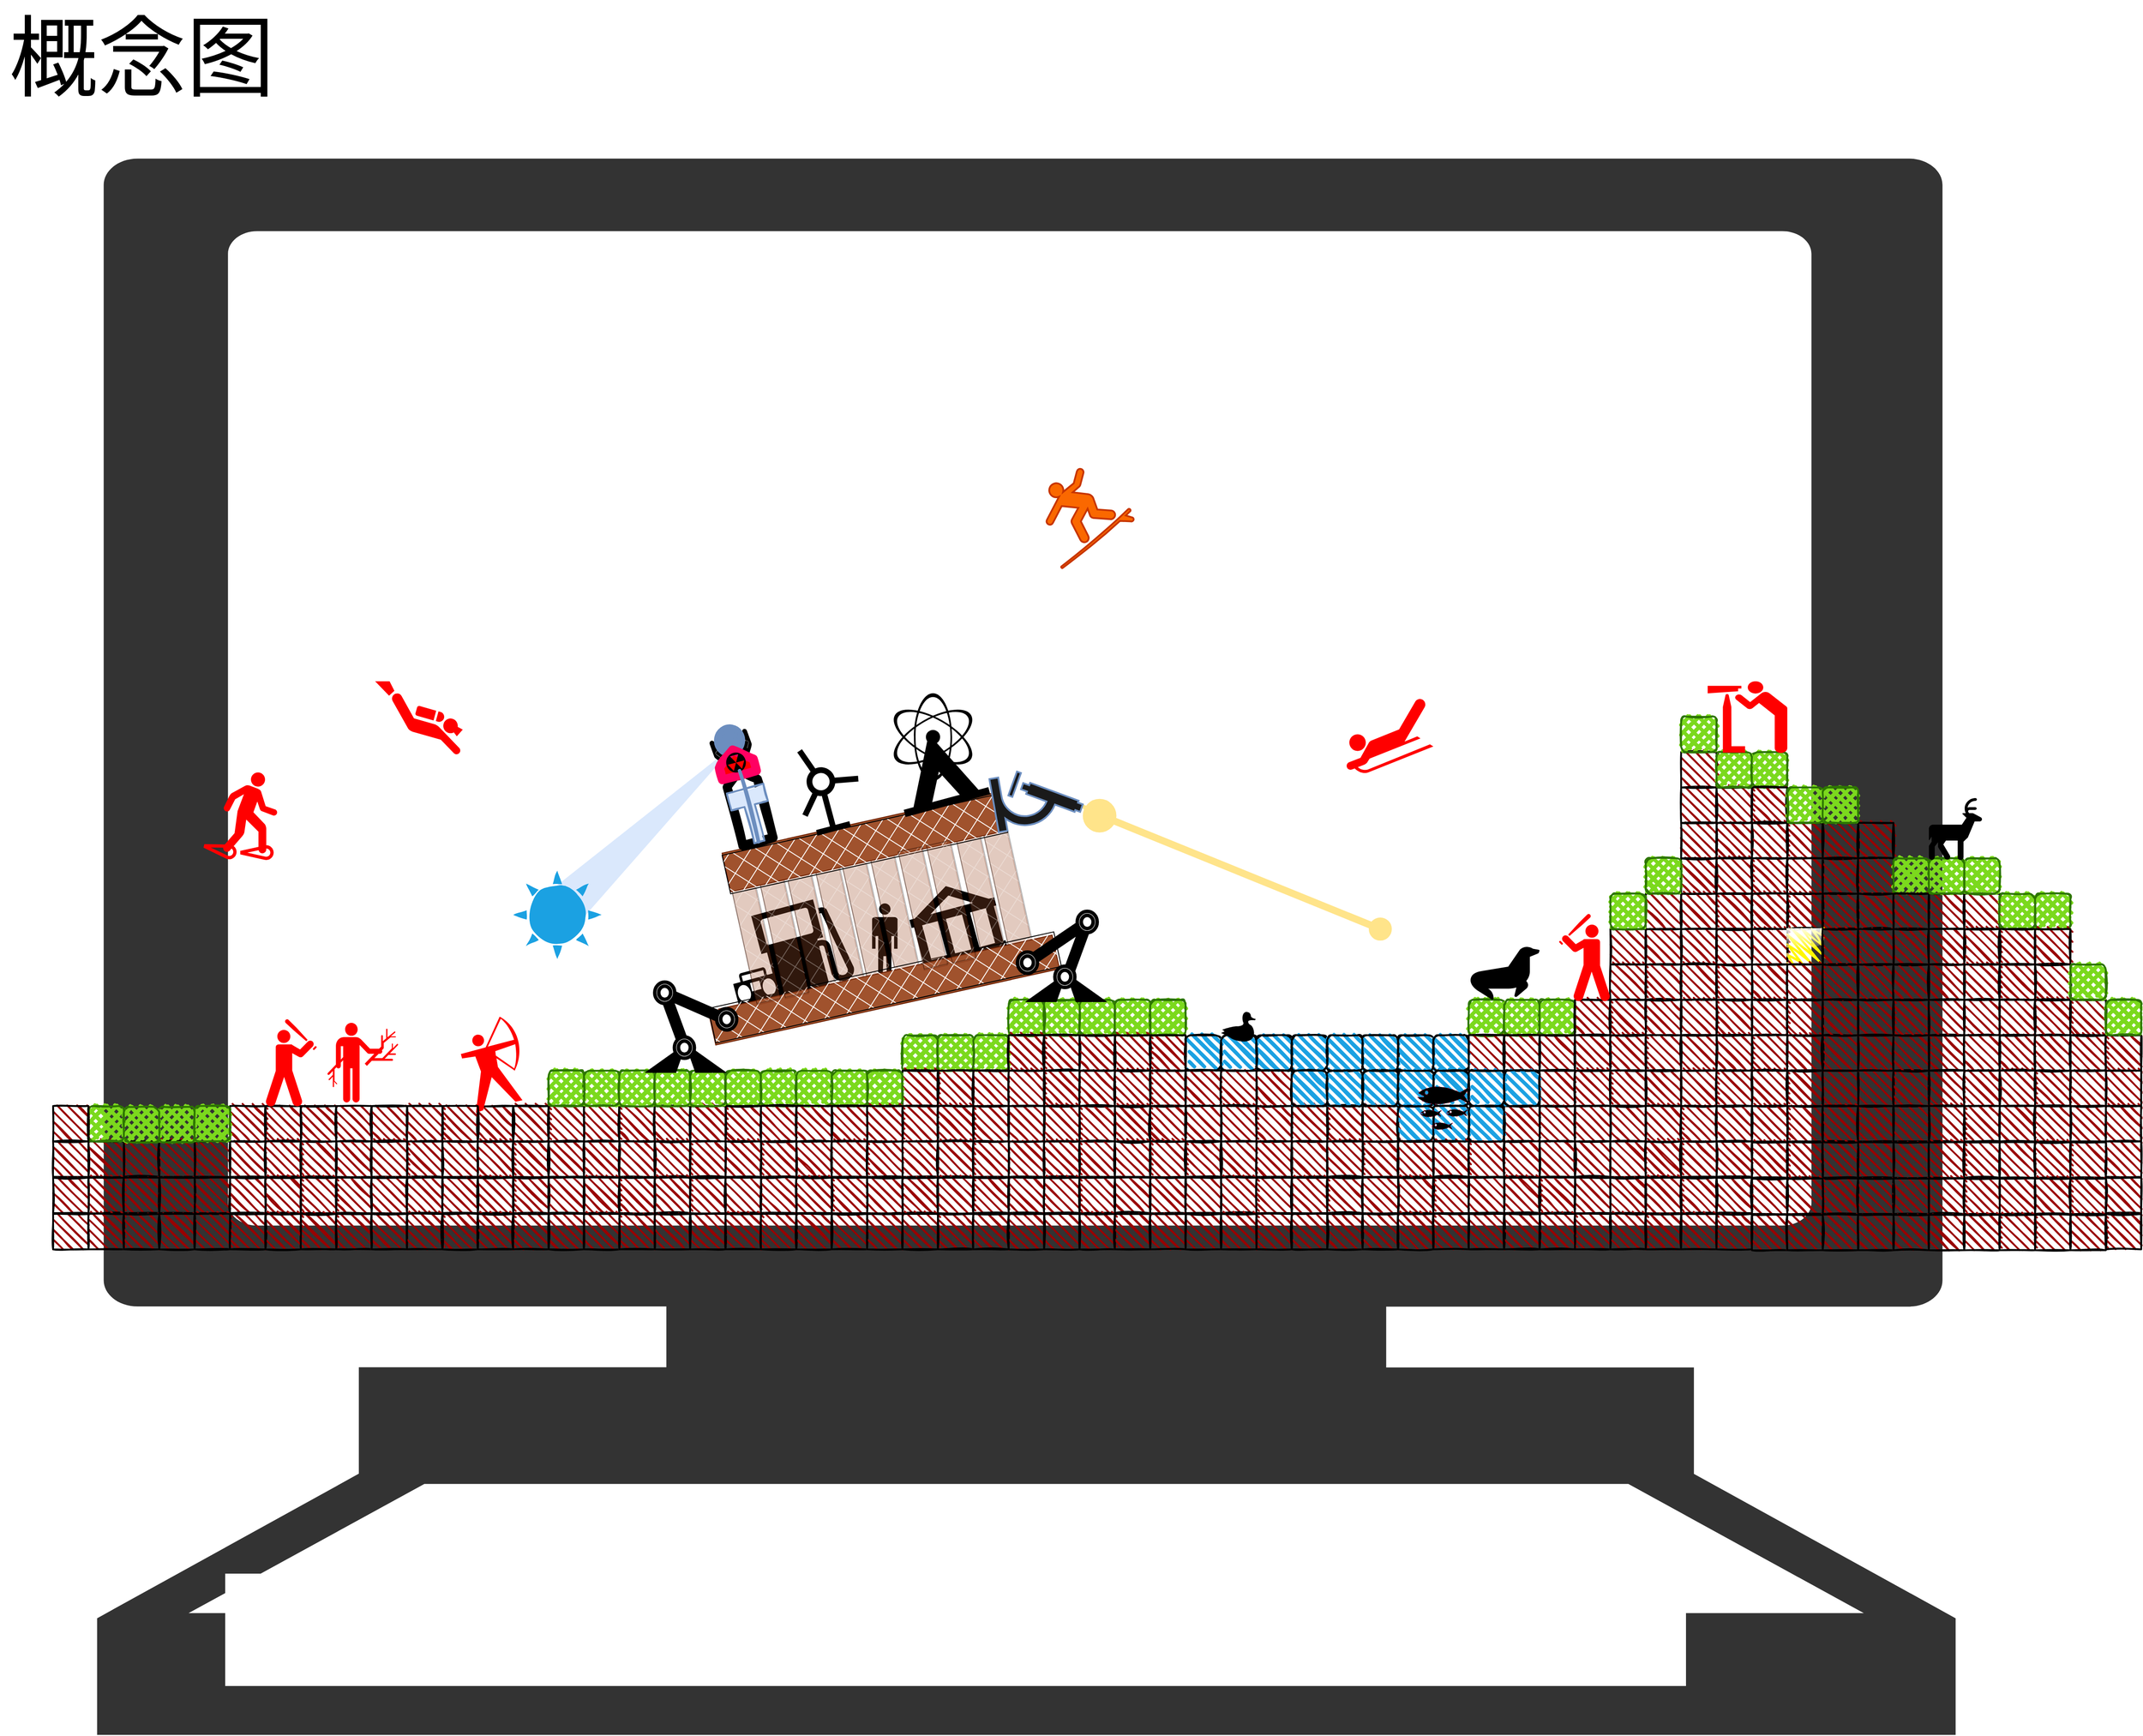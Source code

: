<mxfile version="20.3.2" type="github">
  <diagram id="p8fDt407_h0lMPVGk4ki" name="第 1 页">
    <mxGraphModel dx="4620" dy="2732" grid="1" gridSize="10" guides="1" tooltips="1" connect="1" arrows="0" fold="1" page="1" pageScale="1" pageWidth="827" pageHeight="1169" math="0" shadow="0">
      <root>
        <mxCell id="0" />
        <mxCell id="1" parent="0" />
        <mxCell id="xoDZpusVlj99PB5QAdmn-684" value="" style="shape=mxgraph.signs.tech.computer;html=1;pointerEvents=1;fillColor=#000000;strokeColor=none;verticalLabelPosition=bottom;verticalAlign=top;align=center;sketch=0;rounded=0;shadow=0;glass=0;fillStyle=auto;strokeWidth=2;opacity=80;" vertex="1" parent="1">
          <mxGeometry x="-1370.23" y="-250.75" width="2100.46" height="1781.5" as="geometry" />
        </mxCell>
        <mxCell id="xoDZpusVlj99PB5QAdmn-473" value="" style="shape=mxgraph.arrows2.wedgeArrow;html=1;bendable=0;startWidth=25;fillColor=#dae8fc;defaultFillColor=invert;defaultGradientColor=invert;rounded=0;strokeColor=none;strokeWidth=8;startArrow=circle;startFill=1;endArrow=oval;endFill=1;startSize=7;endSize=18;jumpStyle=none;" edge="1" parent="1">
          <mxGeometry width="100" height="100" relative="1" as="geometry">
            <mxPoint x="-847.5" y="600" as="sourcePoint" />
            <mxPoint x="-647.5" y="410" as="targetPoint" />
          </mxGeometry>
        </mxCell>
        <mxCell id="xoDZpusVlj99PB5QAdmn-469" value="" style="endArrow=oval;html=1;rounded=0;strokeWidth=8;startSize=7;jumpStyle=none;endSize=18;fillColor=#f8cecc;strokeColor=#FFE48A;endFill=1;startArrow=circle;startFill=1;exitX=0.77;exitY=0;exitDx=0;exitDy=0;exitPerimeter=0;" edge="1" parent="1" source="xoDZpusVlj99PB5QAdmn-467">
          <mxGeometry width="50" height="50" relative="1" as="geometry">
            <mxPoint x="-230" y="500" as="sourcePoint" />
            <mxPoint x="80" y="620" as="targetPoint" />
            <Array as="points">
              <mxPoint x="-240" y="490" />
            </Array>
          </mxGeometry>
        </mxCell>
        <mxCell id="xoDZpusVlj99PB5QAdmn-12" value="" style="rounded=0;whiteSpace=wrap;html=1;fillColor=#990000;strokeWidth=2;fillWeight=2;hachureGap=8;hachureAngle=45;sketch=1;shadow=0;fillStyle=dots;glass=0;" vertex="1" parent="1">
          <mxGeometry x="340" y="620" width="40" height="40" as="geometry" />
        </mxCell>
        <mxCell id="xoDZpusVlj99PB5QAdmn-13" value="" style="rounded=0;whiteSpace=wrap;html=1;fillColor=#990000;strokeWidth=2;fillWeight=2;hachureGap=8;hachureAngle=45;sketch=1;shadow=0;fillStyle=dots;glass=0;" vertex="1" parent="1">
          <mxGeometry x="380" y="580" width="40" height="40" as="geometry" />
        </mxCell>
        <mxCell id="xoDZpusVlj99PB5QAdmn-17" value="" style="rounded=0;whiteSpace=wrap;html=1;fillColor=#990000;strokeWidth=2;fillWeight=2;hachureGap=8;hachureAngle=45;sketch=1;shadow=0;fillStyle=dots;glass=0;" vertex="1" parent="1">
          <mxGeometry x="380" y="620" width="40" height="40" as="geometry" />
        </mxCell>
        <mxCell id="xoDZpusVlj99PB5QAdmn-18" value="" style="rounded=0;whiteSpace=wrap;html=1;fillColor=#990000;strokeWidth=2;fillWeight=2;hachureGap=8;hachureAngle=45;sketch=1;shadow=0;fillStyle=dots;glass=0;" vertex="1" parent="1">
          <mxGeometry x="420" y="420" width="40" height="40" as="geometry" />
        </mxCell>
        <mxCell id="xoDZpusVlj99PB5QAdmn-19" value="" style="rounded=0;whiteSpace=wrap;html=1;fillColor=#990000;strokeWidth=2;fillWeight=2;hachureGap=8;hachureAngle=45;sketch=1;shadow=0;fillStyle=dots;glass=0;" vertex="1" parent="1">
          <mxGeometry x="420" y="540" width="40" height="40" as="geometry" />
        </mxCell>
        <mxCell id="xoDZpusVlj99PB5QAdmn-21" value="" style="rounded=0;whiteSpace=wrap;html=1;fillColor=#990000;strokeWidth=2;fillWeight=2;hachureGap=8;hachureAngle=45;sketch=1;shadow=0;fillStyle=dots;glass=0;" vertex="1" parent="1">
          <mxGeometry x="420" y="500" width="40" height="40" as="geometry" />
        </mxCell>
        <mxCell id="xoDZpusVlj99PB5QAdmn-22" value="" style="rounded=0;whiteSpace=wrap;html=1;fillColor=#990000;strokeWidth=2;fillWeight=2;hachureGap=8;hachureAngle=45;sketch=1;shadow=0;fillStyle=dots;glass=0;" vertex="1" parent="1">
          <mxGeometry x="420" y="460" width="40" height="40" as="geometry" />
        </mxCell>
        <mxCell id="xoDZpusVlj99PB5QAdmn-23" value="" style="rounded=0;whiteSpace=wrap;html=1;fillColor=#990000;strokeWidth=2;fillWeight=2;hachureGap=8;hachureAngle=45;sketch=1;shadow=0;fillStyle=dots;glass=0;" vertex="1" parent="1">
          <mxGeometry x="420" y="580" width="40" height="40" as="geometry" />
        </mxCell>
        <mxCell id="xoDZpusVlj99PB5QAdmn-26" value="" style="rounded=0;whiteSpace=wrap;html=1;fillColor=#990000;strokeWidth=2;fillWeight=2;hachureGap=8;hachureAngle=45;sketch=1;shadow=0;fillStyle=dots;glass=0;" vertex="1" parent="1">
          <mxGeometry x="420" y="620" width="40" height="40" as="geometry" />
        </mxCell>
        <mxCell id="xoDZpusVlj99PB5QAdmn-28" value="" style="rounded=0;whiteSpace=wrap;html=1;fillColor=#990000;strokeWidth=2;fillWeight=2;hachureGap=8;hachureAngle=45;sketch=1;shadow=0;fillStyle=dots;glass=0;" vertex="1" parent="1">
          <mxGeometry x="460" y="540" width="40" height="40" as="geometry" />
        </mxCell>
        <mxCell id="xoDZpusVlj99PB5QAdmn-30" value="" style="rounded=0;whiteSpace=wrap;html=1;fillColor=#990000;strokeWidth=2;fillWeight=2;hachureGap=8;hachureAngle=45;sketch=1;shadow=0;fillStyle=dots;glass=0;" vertex="1" parent="1">
          <mxGeometry x="460" y="500" width="40" height="40" as="geometry" />
        </mxCell>
        <mxCell id="xoDZpusVlj99PB5QAdmn-31" value="" style="rounded=0;whiteSpace=wrap;html=1;fillColor=#990000;strokeWidth=2;fillWeight=2;hachureGap=8;hachureAngle=45;sketch=1;shadow=0;fillStyle=dots;glass=0;" vertex="1" parent="1">
          <mxGeometry x="460" y="460" width="40" height="40" as="geometry" />
        </mxCell>
        <mxCell id="xoDZpusVlj99PB5QAdmn-32" value="" style="rounded=0;whiteSpace=wrap;html=1;fillColor=#990000;strokeWidth=2;fillWeight=2;hachureGap=8;hachureAngle=45;sketch=1;shadow=0;fillStyle=dots;glass=0;" vertex="1" parent="1">
          <mxGeometry x="460" y="580" width="40" height="40" as="geometry" />
        </mxCell>
        <mxCell id="xoDZpusVlj99PB5QAdmn-35" value="" style="rounded=0;whiteSpace=wrap;html=1;fillColor=#990000;strokeWidth=2;fillWeight=2;hachureGap=8;hachureAngle=45;sketch=1;shadow=0;fillStyle=dots;glass=0;" vertex="1" parent="1">
          <mxGeometry x="460" y="620" width="40" height="40" as="geometry" />
        </mxCell>
        <mxCell id="xoDZpusVlj99PB5QAdmn-36" value="" style="rounded=1;whiteSpace=wrap;html=1;fillColor=#7BD91D;strokeWidth=2;fillWeight=4;hachureGap=8;hachureAngle=45;sketch=1;shadow=0;fillStyle=cross-hatch;glass=0;strokeColor=#2D7600;fontColor=#ffffff;" vertex="1" parent="1">
          <mxGeometry x="500" y="420" width="40" height="40" as="geometry" />
        </mxCell>
        <mxCell id="xoDZpusVlj99PB5QAdmn-37" value="" style="rounded=0;whiteSpace=wrap;html=1;fillColor=#990000;strokeWidth=2;fillWeight=2;hachureGap=8;hachureAngle=45;sketch=1;shadow=0;fillStyle=dots;glass=0;" vertex="1" parent="1">
          <mxGeometry x="500" y="540" width="40" height="40" as="geometry" />
        </mxCell>
        <mxCell id="xoDZpusVlj99PB5QAdmn-39" value="" style="rounded=0;whiteSpace=wrap;html=1;fillColor=#990000;strokeWidth=2;fillWeight=2;hachureGap=8;hachureAngle=45;sketch=1;shadow=0;fillStyle=dots;glass=0;" vertex="1" parent="1">
          <mxGeometry x="500" y="500" width="40" height="40" as="geometry" />
        </mxCell>
        <mxCell id="xoDZpusVlj99PB5QAdmn-40" value="" style="rounded=0;whiteSpace=wrap;html=1;fillColor=#990000;strokeWidth=2;fillWeight=2;hachureGap=8;hachureAngle=45;sketch=1;shadow=0;fillStyle=dots;glass=0;" vertex="1" parent="1">
          <mxGeometry x="500" y="460" width="40" height="40" as="geometry" />
        </mxCell>
        <mxCell id="xoDZpusVlj99PB5QAdmn-41" value="" style="rounded=0;whiteSpace=wrap;html=1;fillColor=#990000;strokeWidth=2;fillWeight=2;hachureGap=8;hachureAngle=45;sketch=1;shadow=0;fillStyle=dots;glass=0;" vertex="1" parent="1">
          <mxGeometry x="500" y="580" width="40" height="40" as="geometry" />
        </mxCell>
        <mxCell id="xoDZpusVlj99PB5QAdmn-44" value="" style="rounded=0;whiteSpace=wrap;html=1;fillColor=#990000;strokeWidth=2;fillWeight=2;hachureGap=8;hachureAngle=45;sketch=1;shadow=0;fillStyle=dots;glass=0;" vertex="1" parent="1">
          <mxGeometry x="500" y="620" width="40" height="40" as="geometry" />
        </mxCell>
        <mxCell id="xoDZpusVlj99PB5QAdmn-63" value="" style="rounded=0;whiteSpace=wrap;html=1;fillColor=#990000;strokeWidth=2;fillWeight=2;hachureGap=8;hachureAngle=45;sketch=1;shadow=0;fillStyle=dots;glass=0;" vertex="1" parent="1">
          <mxGeometry x="540" y="540" width="40" height="40" as="geometry" />
        </mxCell>
        <mxCell id="xoDZpusVlj99PB5QAdmn-65" value="" style="rounded=0;whiteSpace=wrap;html=1;fillColor=#990000;strokeWidth=2;fillWeight=2;hachureGap=8;hachureAngle=45;sketch=1;shadow=0;fillStyle=dots;glass=0;" vertex="1" parent="1">
          <mxGeometry x="540" y="580" width="40" height="40" as="geometry" />
        </mxCell>
        <mxCell id="xoDZpusVlj99PB5QAdmn-68" value="" style="rounded=0;whiteSpace=wrap;html=1;fillColor=#FFF700;strokeWidth=2;fillWeight=2;hachureGap=8;hachureAngle=45;sketch=1;shadow=0;fillStyle=zigzag;glass=1;dashed=1;dashPattern=1 4;strokeColor=#d6b656;gradientColor=#ffd966;" vertex="1" parent="1">
          <mxGeometry x="540" y="620" width="40" height="40" as="geometry" />
        </mxCell>
        <mxCell id="xoDZpusVlj99PB5QAdmn-69" value="" style="rounded=0;whiteSpace=wrap;html=1;fillColor=#990000;strokeWidth=2;fillWeight=2;hachureGap=8;hachureAngle=45;sketch=1;shadow=0;fillStyle=dots;glass=0;" vertex="1" parent="1">
          <mxGeometry x="540" y="500" width="40" height="40" as="geometry" />
        </mxCell>
        <mxCell id="xoDZpusVlj99PB5QAdmn-70" value="" style="rounded=0;whiteSpace=wrap;html=1;fillColor=#990000;strokeWidth=2;fillWeight=2;hachureGap=8;hachureAngle=45;sketch=1;shadow=0;fillStyle=dots;glass=0;" vertex="1" parent="1">
          <mxGeometry x="580" y="540" width="40" height="40" as="geometry" />
        </mxCell>
        <mxCell id="xoDZpusVlj99PB5QAdmn-72" value="" style="rounded=0;whiteSpace=wrap;html=1;fillColor=#990000;strokeWidth=2;fillWeight=2;hachureGap=8;hachureAngle=45;sketch=1;shadow=0;fillStyle=dots;glass=0;" vertex="1" parent="1">
          <mxGeometry x="580" y="580" width="40" height="40" as="geometry" />
        </mxCell>
        <mxCell id="xoDZpusVlj99PB5QAdmn-75" value="" style="rounded=0;whiteSpace=wrap;html=1;fillColor=#990000;strokeWidth=2;fillWeight=2;hachureGap=8;hachureAngle=45;sketch=1;shadow=0;fillStyle=dots;glass=0;" vertex="1" parent="1">
          <mxGeometry x="580" y="620" width="40" height="40" as="geometry" />
        </mxCell>
        <mxCell id="xoDZpusVlj99PB5QAdmn-76" value="" style="rounded=0;whiteSpace=wrap;html=1;fillColor=#990000;strokeWidth=2;fillWeight=2;hachureGap=8;hachureAngle=45;sketch=1;shadow=0;fillStyle=dots;glass=0;" vertex="1" parent="1">
          <mxGeometry x="580" y="500" width="40" height="40" as="geometry" />
        </mxCell>
        <mxCell id="xoDZpusVlj99PB5QAdmn-77" value="" style="rounded=0;whiteSpace=wrap;html=1;fillColor=#990000;strokeWidth=2;fillWeight=2;hachureGap=8;hachureAngle=45;sketch=1;shadow=0;fillStyle=dots;glass=0;" vertex="1" parent="1">
          <mxGeometry x="620" y="540" width="40" height="40" as="geometry" />
        </mxCell>
        <mxCell id="xoDZpusVlj99PB5QAdmn-79" value="" style="rounded=0;whiteSpace=wrap;html=1;fillColor=#990000;strokeWidth=2;fillWeight=2;hachureGap=8;hachureAngle=45;sketch=1;shadow=0;fillStyle=dots;glass=0;" vertex="1" parent="1">
          <mxGeometry x="620" y="580" width="40" height="40" as="geometry" />
        </mxCell>
        <mxCell id="xoDZpusVlj99PB5QAdmn-82" value="" style="rounded=0;whiteSpace=wrap;html=1;fillColor=#990000;strokeWidth=2;fillWeight=2;hachureGap=8;hachureAngle=45;sketch=1;shadow=0;fillStyle=dots;glass=0;" vertex="1" parent="1">
          <mxGeometry x="620" y="620" width="40" height="40" as="geometry" />
        </mxCell>
        <mxCell id="xoDZpusVlj99PB5QAdmn-83" value="" style="rounded=0;whiteSpace=wrap;html=1;fillColor=#990000;strokeWidth=2;fillWeight=2;hachureGap=8;hachureAngle=45;sketch=1;shadow=0;fillStyle=dots;glass=0;" vertex="1" parent="1">
          <mxGeometry x="620" y="500" width="40" height="40" as="geometry" />
        </mxCell>
        <mxCell id="xoDZpusVlj99PB5QAdmn-85" value="" style="rounded=1;whiteSpace=wrap;html=1;fillColor=#7BD91D;strokeWidth=2;fillWeight=4;hachureGap=8;hachureAngle=45;sketch=1;shadow=0;fillStyle=cross-hatch;glass=0;strokeColor=#2D7600;fontColor=#ffffff;" vertex="1" parent="1">
          <mxGeometry x="660" y="540" width="40" height="40" as="geometry" />
        </mxCell>
        <mxCell id="xoDZpusVlj99PB5QAdmn-87" value="" style="rounded=0;whiteSpace=wrap;html=1;fillColor=#990000;strokeWidth=2;fillWeight=2;hachureGap=8;hachureAngle=45;sketch=1;shadow=0;fillStyle=dots;glass=0;" vertex="1" parent="1">
          <mxGeometry x="660" y="580" width="40" height="40" as="geometry" />
        </mxCell>
        <mxCell id="xoDZpusVlj99PB5QAdmn-90" value="" style="rounded=0;whiteSpace=wrap;html=1;fillColor=#990000;strokeWidth=2;fillWeight=2;hachureGap=8;hachureAngle=45;sketch=1;shadow=0;fillStyle=dots;glass=0;" vertex="1" parent="1">
          <mxGeometry x="660" y="620" width="40" height="40" as="geometry" />
        </mxCell>
        <mxCell id="xoDZpusVlj99PB5QAdmn-94" value="" style="rounded=0;whiteSpace=wrap;html=1;fillColor=#990000;strokeWidth=2;fillWeight=2;hachureGap=8;hachureAngle=45;sketch=1;shadow=0;fillStyle=dots;glass=0;" vertex="1" parent="1">
          <mxGeometry x="700" y="580" width="40" height="40" as="geometry" />
        </mxCell>
        <mxCell id="xoDZpusVlj99PB5QAdmn-97" value="" style="rounded=0;whiteSpace=wrap;html=1;fillColor=#990000;strokeWidth=2;fillWeight=2;hachureGap=8;hachureAngle=45;sketch=1;shadow=0;fillStyle=dots;glass=0;" vertex="1" parent="1">
          <mxGeometry x="700" y="620" width="40" height="40" as="geometry" />
        </mxCell>
        <mxCell id="xoDZpusVlj99PB5QAdmn-101" value="" style="rounded=0;whiteSpace=wrap;html=1;fillColor=#990000;strokeWidth=2;fillWeight=2;hachureGap=8;hachureAngle=45;sketch=1;shadow=0;fillStyle=dots;glass=0;" vertex="1" parent="1">
          <mxGeometry x="740" y="580" width="40" height="40" as="geometry" />
        </mxCell>
        <mxCell id="xoDZpusVlj99PB5QAdmn-104" value="" style="rounded=0;whiteSpace=wrap;html=1;fillColor=#990000;strokeWidth=2;fillWeight=2;hachureGap=8;hachureAngle=45;sketch=1;shadow=0;fillStyle=dots;glass=0;" vertex="1" parent="1">
          <mxGeometry x="740" y="620" width="40" height="40" as="geometry" />
        </mxCell>
        <mxCell id="xoDZpusVlj99PB5QAdmn-108" value="" style="rounded=1;whiteSpace=wrap;html=1;fillColor=#7BD91D;strokeWidth=2;fillWeight=4;hachureGap=8;hachureAngle=45;sketch=1;shadow=0;fillStyle=cross-hatch;glass=0;strokeColor=#2D7600;fontColor=#ffffff;" vertex="1" parent="1">
          <mxGeometry x="780" y="580" width="40" height="40" as="geometry" />
        </mxCell>
        <mxCell id="xoDZpusVlj99PB5QAdmn-111" value="" style="rounded=0;whiteSpace=wrap;html=1;fillColor=#990000;strokeWidth=2;fillWeight=2;hachureGap=8;hachureAngle=45;sketch=1;shadow=0;fillStyle=dots;glass=0;" vertex="1" parent="1">
          <mxGeometry x="780" y="620" width="40" height="40" as="geometry" />
        </mxCell>
        <mxCell id="xoDZpusVlj99PB5QAdmn-114" value="" style="rounded=1;whiteSpace=wrap;html=1;fillColor=#7BD91D;strokeWidth=2;fillWeight=4;hachureGap=8;hachureAngle=45;sketch=1;shadow=0;fillStyle=cross-hatch;glass=0;strokeColor=#2D7600;fontColor=#ffffff;" vertex="1" parent="1">
          <mxGeometry x="820" y="580" width="40" height="40" as="geometry" />
        </mxCell>
        <mxCell id="xoDZpusVlj99PB5QAdmn-117" value="" style="rounded=0;whiteSpace=wrap;html=1;fillColor=#990000;strokeWidth=2;fillWeight=2;hachureGap=8;hachureAngle=45;sketch=1;shadow=0;fillStyle=dots;glass=0;" vertex="1" parent="1">
          <mxGeometry x="820" y="620" width="40" height="40" as="geometry" />
        </mxCell>
        <mxCell id="xoDZpusVlj99PB5QAdmn-140" value="" style="rounded=1;whiteSpace=wrap;html=1;strokeWidth=2;fillWeight=4;hachureGap=8;hachureAngle=45;fillColor=#1ba1e2;sketch=1;" vertex="1" parent="1">
          <mxGeometry x="-140" y="740" width="40" height="40" as="geometry" />
        </mxCell>
        <mxCell id="xoDZpusVlj99PB5QAdmn-141" value="" style="rounded=1;whiteSpace=wrap;html=1;strokeWidth=2;fillWeight=4;hachureGap=8;hachureAngle=45;fillColor=#1ba1e2;sketch=1;" vertex="1" parent="1">
          <mxGeometry x="-100" y="740" width="40" height="40" as="geometry" />
        </mxCell>
        <mxCell id="xoDZpusVlj99PB5QAdmn-142" value="" style="rounded=1;whiteSpace=wrap;html=1;strokeWidth=2;fillWeight=4;hachureGap=8;hachureAngle=45;fillColor=#1ba1e2;sketch=1;" vertex="1" parent="1">
          <mxGeometry x="-60" y="740" width="40" height="40" as="geometry" />
        </mxCell>
        <mxCell id="xoDZpusVlj99PB5QAdmn-143" value="" style="rounded=1;whiteSpace=wrap;html=1;strokeWidth=2;fillWeight=4;hachureGap=8;hachureAngle=45;fillColor=#1ba1e2;sketch=1;" vertex="1" parent="1">
          <mxGeometry x="-20" y="740" width="40" height="40" as="geometry" />
        </mxCell>
        <mxCell id="xoDZpusVlj99PB5QAdmn-144" value="" style="rounded=1;whiteSpace=wrap;html=1;strokeWidth=2;fillWeight=4;hachureGap=8;hachureAngle=45;fillColor=#1ba1e2;sketch=1;" vertex="1" parent="1">
          <mxGeometry x="20" y="740" width="40" height="40" as="geometry" />
        </mxCell>
        <mxCell id="xoDZpusVlj99PB5QAdmn-145" value="" style="rounded=1;whiteSpace=wrap;html=1;strokeWidth=2;fillWeight=4;hachureGap=8;hachureAngle=45;fillColor=#1ba1e2;sketch=1;" vertex="1" parent="1">
          <mxGeometry x="60" y="740" width="40" height="40" as="geometry" />
        </mxCell>
        <mxCell id="xoDZpusVlj99PB5QAdmn-146" value="" style="rounded=1;whiteSpace=wrap;html=1;strokeWidth=2;fillWeight=4;hachureGap=8;hachureAngle=45;fillColor=#1ba1e2;sketch=1;" vertex="1" parent="1">
          <mxGeometry x="100" y="740" width="40" height="40" as="geometry" />
        </mxCell>
        <mxCell id="xoDZpusVlj99PB5QAdmn-147" value="" style="rounded=1;whiteSpace=wrap;html=1;strokeWidth=2;fillWeight=4;hachureGap=8;hachureAngle=45;fillColor=#1ba1e2;sketch=1;" vertex="1" parent="1">
          <mxGeometry x="140" y="740" width="40" height="40" as="geometry" />
        </mxCell>
        <mxCell id="xoDZpusVlj99PB5QAdmn-150" value="" style="rounded=1;whiteSpace=wrap;html=1;strokeWidth=2;fillWeight=4;hachureGap=8;hachureAngle=45;fillColor=#7BD91D;sketch=1;fillStyle=cross-hatch;strokeColor=#2D7600;fontColor=#ffffff;" vertex="1" parent="1">
          <mxGeometry x="-340" y="700" width="40" height="40" as="geometry" />
        </mxCell>
        <mxCell id="xoDZpusVlj99PB5QAdmn-152" value="" style="rounded=1;whiteSpace=wrap;html=1;strokeWidth=2;fillWeight=4;hachureGap=8;hachureAngle=45;fillColor=#7BD91D;sketch=1;fillStyle=cross-hatch;strokeColor=#2D7600;fontColor=#ffffff;" vertex="1" parent="1">
          <mxGeometry x="-300" y="700" width="40" height="40" as="geometry" />
        </mxCell>
        <mxCell id="xoDZpusVlj99PB5QAdmn-153" value="" style="rounded=1;whiteSpace=wrap;html=1;strokeWidth=2;fillWeight=4;hachureGap=8;hachureAngle=45;fillColor=#7BD91D;sketch=1;fillStyle=cross-hatch;strokeColor=#2D7600;fontColor=#ffffff;" vertex="1" parent="1">
          <mxGeometry x="-260" y="700" width="40" height="40" as="geometry" />
        </mxCell>
        <mxCell id="xoDZpusVlj99PB5QAdmn-154" value="" style="rounded=1;whiteSpace=wrap;html=1;strokeWidth=2;fillWeight=4;hachureGap=8;hachureAngle=45;fillColor=#7BD91D;sketch=1;fillStyle=cross-hatch;strokeColor=#2D7600;fontColor=#ffffff;" vertex="1" parent="1">
          <mxGeometry x="-220" y="700" width="40" height="40" as="geometry" />
        </mxCell>
        <mxCell id="xoDZpusVlj99PB5QAdmn-155" value="" style="rounded=1;whiteSpace=wrap;html=1;strokeWidth=2;fillWeight=4;hachureGap=8;hachureAngle=45;fillColor=#7BD91D;sketch=1;fillStyle=cross-hatch;strokeColor=#2D7600;fontColor=#ffffff;" vertex="1" parent="1">
          <mxGeometry x="-180" y="700" width="40" height="40" as="geometry" />
        </mxCell>
        <mxCell id="xoDZpusVlj99PB5QAdmn-156" value="" style="rounded=1;whiteSpace=wrap;html=1;strokeWidth=2;fillWeight=4;hachureGap=8;hachureAngle=45;fillColor=#7BD91D;sketch=1;fillStyle=cross-hatch;strokeColor=#2D7600;fontColor=#ffffff;" vertex="1" parent="1">
          <mxGeometry x="-460" y="740" width="40" height="40" as="geometry" />
        </mxCell>
        <mxCell id="xoDZpusVlj99PB5QAdmn-157" value="" style="rounded=1;whiteSpace=wrap;html=1;strokeWidth=2;fillWeight=4;hachureGap=8;hachureAngle=45;fillColor=#7BD91D;sketch=1;fillStyle=cross-hatch;strokeColor=#2D7600;fontColor=#ffffff;" vertex="1" parent="1">
          <mxGeometry x="-420" y="740" width="40" height="40" as="geometry" />
        </mxCell>
        <mxCell id="xoDZpusVlj99PB5QAdmn-158" value="" style="rounded=1;whiteSpace=wrap;html=1;strokeWidth=2;fillWeight=4;hachureGap=8;hachureAngle=45;fillColor=#7BD91D;sketch=1;fillStyle=cross-hatch;strokeColor=#2D7600;fontColor=#ffffff;" vertex="1" parent="1">
          <mxGeometry x="-380" y="740" width="40" height="40" as="geometry" />
        </mxCell>
        <mxCell id="xoDZpusVlj99PB5QAdmn-159" value="" style="rounded=1;whiteSpace=wrap;html=1;strokeWidth=2;fillWeight=4;hachureGap=8;hachureAngle=45;fillColor=#7BD91D;sketch=1;fillStyle=cross-hatch;strokeColor=#2D7600;fontColor=#ffffff;" vertex="1" parent="1">
          <mxGeometry x="180" y="700" width="40" height="40" as="geometry" />
        </mxCell>
        <mxCell id="xoDZpusVlj99PB5QAdmn-160" value="" style="rounded=1;whiteSpace=wrap;html=1;strokeWidth=2;fillWeight=4;hachureGap=8;hachureAngle=45;fillColor=#7BD91D;sketch=1;fillStyle=cross-hatch;strokeColor=#2D7600;fontColor=#ffffff;" vertex="1" parent="1">
          <mxGeometry x="220" y="700" width="40" height="40" as="geometry" />
        </mxCell>
        <mxCell id="xoDZpusVlj99PB5QAdmn-161" value="" style="rounded=1;whiteSpace=wrap;html=1;strokeWidth=2;fillWeight=4;hachureGap=8;hachureAngle=45;fillColor=#7BD91D;sketch=1;fillStyle=cross-hatch;strokeColor=#2D7600;fontColor=#ffffff;" vertex="1" parent="1">
          <mxGeometry x="260" y="700" width="40" height="40" as="geometry" />
        </mxCell>
        <mxCell id="xoDZpusVlj99PB5QAdmn-164" value="" style="rounded=0;whiteSpace=wrap;html=1;strokeWidth=2;fillWeight=2;hachureGap=8;hachureAngle=45;fillColor=#990000;sketch=1;shadow=0;fillStyle=dots;fontColor=default;strokeColor=default;glass=0;treeFolding=0;treeMoving=0;enumerate=0;fixedWidth=0;autosize=0;movableLabel=0;movable=1;backgroundOutline=0;metaEdit=0;collapsible=0;dropTarget=0;container=0;fixDash=0;perimeter=ellipsePerimeter;" vertex="1" parent="1">
          <mxGeometry x="-460" y="780" width="40" height="40" as="geometry" />
        </mxCell>
        <mxCell id="xoDZpusVlj99PB5QAdmn-167" value="" style="rounded=0;whiteSpace=wrap;html=1;strokeWidth=2;fillWeight=2;hachureGap=8;hachureAngle=45;fillColor=#990000;sketch=1;shadow=0;fillStyle=dots;fontColor=default;strokeColor=default;glass=0;treeFolding=0;treeMoving=0;enumerate=0;fixedWidth=0;autosize=0;movableLabel=0;movable=1;backgroundOutline=0;metaEdit=0;collapsible=0;dropTarget=0;container=0;fixDash=0;perimeter=ellipsePerimeter;" vertex="1" parent="1">
          <mxGeometry x="-420" y="780" width="40" height="40" as="geometry" />
        </mxCell>
        <mxCell id="xoDZpusVlj99PB5QAdmn-168" value="" style="rounded=0;whiteSpace=wrap;html=1;strokeWidth=2;fillWeight=2;hachureGap=8;hachureAngle=45;fillColor=#990000;sketch=1;shadow=0;fillStyle=dots;fontColor=default;strokeColor=default;glass=0;treeFolding=0;treeMoving=0;enumerate=0;fixedWidth=0;autosize=0;movableLabel=0;movable=1;backgroundOutline=0;metaEdit=0;collapsible=0;dropTarget=0;container=0;fixDash=0;perimeter=ellipsePerimeter;" vertex="1" parent="1">
          <mxGeometry x="-380" y="780" width="40" height="40" as="geometry" />
        </mxCell>
        <mxCell id="xoDZpusVlj99PB5QAdmn-169" value="" style="rounded=0;whiteSpace=wrap;html=1;strokeWidth=2;fillWeight=2;hachureGap=8;hachureAngle=45;fillColor=#990000;sketch=1;shadow=0;fillStyle=dots;fontColor=default;strokeColor=default;glass=0;treeFolding=0;treeMoving=0;enumerate=0;fixedWidth=0;autosize=0;movableLabel=0;movable=1;backgroundOutline=0;metaEdit=0;collapsible=0;dropTarget=0;container=0;fixDash=0;perimeter=ellipsePerimeter;" vertex="1" parent="1">
          <mxGeometry x="-340" y="780" width="40" height="40" as="geometry" />
        </mxCell>
        <mxCell id="xoDZpusVlj99PB5QAdmn-170" value="" style="rounded=0;whiteSpace=wrap;html=1;strokeWidth=2;fillWeight=2;hachureGap=8;hachureAngle=45;fillColor=#990000;sketch=1;shadow=0;fillStyle=dots;fontColor=default;strokeColor=default;glass=0;treeFolding=0;treeMoving=0;enumerate=0;fixedWidth=0;autosize=0;movableLabel=0;movable=1;backgroundOutline=0;metaEdit=0;collapsible=0;dropTarget=0;container=0;fixDash=0;perimeter=ellipsePerimeter;" vertex="1" parent="1">
          <mxGeometry x="-300" y="780" width="40" height="40" as="geometry" />
        </mxCell>
        <mxCell id="xoDZpusVlj99PB5QAdmn-171" value="" style="rounded=0;whiteSpace=wrap;html=1;strokeWidth=2;fillWeight=2;hachureGap=8;hachureAngle=45;fillColor=#990000;sketch=1;shadow=0;fillStyle=dots;fontColor=default;strokeColor=default;glass=0;treeFolding=0;treeMoving=0;enumerate=0;fixedWidth=0;autosize=0;movableLabel=0;movable=1;backgroundOutline=0;metaEdit=0;collapsible=0;dropTarget=0;container=0;fixDash=0;perimeter=ellipsePerimeter;" vertex="1" parent="1">
          <mxGeometry x="-260" y="780" width="40" height="40" as="geometry" />
        </mxCell>
        <mxCell id="xoDZpusVlj99PB5QAdmn-172" value="" style="rounded=0;whiteSpace=wrap;html=1;strokeWidth=2;fillWeight=2;hachureGap=8;hachureAngle=45;fillColor=#990000;sketch=1;shadow=0;fillStyle=dots;fontColor=default;strokeColor=default;glass=0;treeFolding=0;treeMoving=0;enumerate=0;fixedWidth=0;autosize=0;movableLabel=0;movable=1;backgroundOutline=0;metaEdit=0;collapsible=0;dropTarget=0;container=0;fixDash=0;perimeter=ellipsePerimeter;" vertex="1" parent="1">
          <mxGeometry x="-220" y="780" width="40" height="40" as="geometry" />
        </mxCell>
        <mxCell id="xoDZpusVlj99PB5QAdmn-173" value="" style="rounded=0;whiteSpace=wrap;html=1;strokeWidth=2;fillWeight=2;hachureGap=8;hachureAngle=45;fillColor=#990000;sketch=1;shadow=0;fillStyle=dots;fontColor=default;strokeColor=default;glass=0;treeFolding=0;treeMoving=0;enumerate=0;fixedWidth=0;autosize=0;movableLabel=0;movable=1;backgroundOutline=0;metaEdit=0;collapsible=0;dropTarget=0;container=0;fixDash=0;perimeter=ellipsePerimeter;" vertex="1" parent="1">
          <mxGeometry x="-180" y="780" width="40" height="40" as="geometry" />
        </mxCell>
        <mxCell id="xoDZpusVlj99PB5QAdmn-174" value="" style="rounded=0;whiteSpace=wrap;html=1;strokeWidth=2;fillWeight=2;hachureGap=8;hachureAngle=45;fillColor=#990000;sketch=1;shadow=0;fillStyle=dots;fontColor=default;strokeColor=default;glass=0;treeFolding=0;treeMoving=0;enumerate=0;fixedWidth=0;autosize=0;movableLabel=0;movable=1;backgroundOutline=0;metaEdit=0;collapsible=0;dropTarget=0;container=0;fixDash=0;perimeter=ellipsePerimeter;" vertex="1" parent="1">
          <mxGeometry x="-340" y="740" width="40" height="40" as="geometry" />
        </mxCell>
        <mxCell id="xoDZpusVlj99PB5QAdmn-175" value="" style="rounded=0;whiteSpace=wrap;html=1;strokeWidth=2;fillWeight=2;hachureGap=8;hachureAngle=45;fillColor=#990000;sketch=1;shadow=0;fillStyle=dots;fontColor=default;strokeColor=default;glass=0;treeFolding=0;treeMoving=0;enumerate=0;fixedWidth=0;autosize=0;movableLabel=0;movable=1;backgroundOutline=0;metaEdit=0;collapsible=0;dropTarget=0;container=0;fixDash=0;perimeter=ellipsePerimeter;" vertex="1" parent="1">
          <mxGeometry x="-300" y="740" width="40" height="40" as="geometry" />
        </mxCell>
        <mxCell id="xoDZpusVlj99PB5QAdmn-176" value="" style="rounded=0;whiteSpace=wrap;html=1;strokeWidth=2;fillWeight=2;hachureGap=8;hachureAngle=45;fillColor=#990000;sketch=1;shadow=0;fillStyle=dots;fontColor=default;strokeColor=default;glass=0;treeFolding=0;treeMoving=0;enumerate=0;fixedWidth=0;autosize=0;movableLabel=0;movable=1;backgroundOutline=0;metaEdit=0;collapsible=0;dropTarget=0;container=0;fixDash=0;perimeter=ellipsePerimeter;" vertex="1" parent="1">
          <mxGeometry x="-260" y="740" width="40" height="40" as="geometry" />
        </mxCell>
        <mxCell id="xoDZpusVlj99PB5QAdmn-177" value="" style="rounded=0;whiteSpace=wrap;html=1;strokeWidth=2;fillWeight=2;hachureGap=8;hachureAngle=45;fillColor=#990000;sketch=1;shadow=0;fillStyle=dots;fontColor=default;strokeColor=default;glass=0;treeFolding=0;treeMoving=0;enumerate=0;fixedWidth=0;autosize=0;movableLabel=0;movable=1;backgroundOutline=0;metaEdit=0;collapsible=0;dropTarget=0;container=0;fixDash=0;perimeter=ellipsePerimeter;" vertex="1" parent="1">
          <mxGeometry x="-220" y="740" width="40" height="40" as="geometry" />
        </mxCell>
        <mxCell id="xoDZpusVlj99PB5QAdmn-178" value="" style="rounded=0;whiteSpace=wrap;html=1;strokeWidth=2;fillWeight=2;hachureGap=8;hachureAngle=45;fillColor=#990000;sketch=1;shadow=0;fillStyle=dots;fontColor=default;strokeColor=default;glass=0;treeFolding=0;treeMoving=0;enumerate=0;fixedWidth=0;autosize=0;movableLabel=0;movable=1;backgroundOutline=0;metaEdit=0;collapsible=0;dropTarget=0;container=0;fixDash=0;perimeter=ellipsePerimeter;" vertex="1" parent="1">
          <mxGeometry x="-180" y="740" width="40" height="40" as="geometry" />
        </mxCell>
        <mxCell id="xoDZpusVlj99PB5QAdmn-179" value="" style="rounded=0;whiteSpace=wrap;html=1;strokeWidth=2;fillWeight=2;hachureGap=8;hachureAngle=45;fillColor=#990000;sketch=1;shadow=0;fillStyle=dots;fontColor=default;strokeColor=default;glass=0;treeFolding=0;treeMoving=0;enumerate=0;fixedWidth=0;autosize=0;movableLabel=0;movable=1;backgroundOutline=0;metaEdit=0;collapsible=0;dropTarget=0;container=0;fixDash=0;perimeter=ellipsePerimeter;" vertex="1" parent="1">
          <mxGeometry x="-140" y="780" width="40" height="40" as="geometry" />
        </mxCell>
        <mxCell id="xoDZpusVlj99PB5QAdmn-180" value="" style="rounded=0;whiteSpace=wrap;html=1;strokeWidth=2;fillWeight=2;hachureGap=8;hachureAngle=45;fillColor=#990000;sketch=1;shadow=0;fillStyle=dots;fontColor=default;strokeColor=default;glass=0;treeFolding=0;treeMoving=0;enumerate=0;fixedWidth=0;autosize=0;movableLabel=0;movable=1;backgroundOutline=0;metaEdit=0;collapsible=0;dropTarget=0;container=0;fixDash=0;perimeter=ellipsePerimeter;" vertex="1" parent="1">
          <mxGeometry x="-100" y="780" width="40" height="40" as="geometry" />
        </mxCell>
        <mxCell id="xoDZpusVlj99PB5QAdmn-181" value="" style="rounded=0;whiteSpace=wrap;html=1;strokeWidth=2;fillWeight=2;hachureGap=8;hachureAngle=45;fillColor=#990000;sketch=1;shadow=0;fillStyle=dots;fontColor=default;strokeColor=default;glass=0;treeFolding=0;treeMoving=0;enumerate=0;fixedWidth=0;autosize=0;movableLabel=0;movable=1;backgroundOutline=0;metaEdit=0;collapsible=0;dropTarget=0;container=0;fixDash=0;perimeter=ellipsePerimeter;" vertex="1" parent="1">
          <mxGeometry x="-60" y="780" width="40" height="40" as="geometry" />
        </mxCell>
        <mxCell id="xoDZpusVlj99PB5QAdmn-189" value="" style="rounded=0;whiteSpace=wrap;html=1;strokeWidth=2;fillWeight=2;hachureGap=8;hachureAngle=45;fillColor=#990000;sketch=1;shadow=0;fillStyle=dots;fontColor=default;strokeColor=default;glass=0;treeFolding=0;treeMoving=0;enumerate=0;fixedWidth=0;autosize=0;movableLabel=0;movable=1;backgroundOutline=0;metaEdit=0;collapsible=0;dropTarget=0;container=0;fixDash=0;perimeter=ellipsePerimeter;" vertex="1" parent="1">
          <mxGeometry x="260" y="780" width="40" height="40" as="geometry" />
        </mxCell>
        <mxCell id="xoDZpusVlj99PB5QAdmn-190" value="" style="rounded=0;whiteSpace=wrap;html=1;strokeWidth=2;fillWeight=2;hachureGap=8;hachureAngle=45;fillColor=#990000;sketch=1;shadow=0;fillStyle=dots;fontColor=default;strokeColor=default;glass=0;treeFolding=0;treeMoving=0;enumerate=0;fixedWidth=0;autosize=0;movableLabel=0;movable=1;backgroundOutline=0;metaEdit=0;collapsible=0;dropTarget=0;container=0;fixDash=0;perimeter=ellipsePerimeter;" vertex="1" parent="1">
          <mxGeometry x="300" y="780" width="40" height="40" as="geometry" />
        </mxCell>
        <mxCell id="xoDZpusVlj99PB5QAdmn-191" value="" style="rounded=0;whiteSpace=wrap;html=1;strokeWidth=2;fillWeight=2;hachureGap=8;hachureAngle=45;fillColor=#990000;sketch=1;shadow=0;fillStyle=dots;fontColor=default;strokeColor=default;glass=0;treeFolding=0;treeMoving=0;enumerate=0;fixedWidth=0;autosize=0;movableLabel=0;movable=1;backgroundOutline=0;metaEdit=0;collapsible=0;dropTarget=0;container=0;fixDash=0;perimeter=ellipsePerimeter;" vertex="1" parent="1">
          <mxGeometry x="340" y="780" width="40" height="40" as="geometry" />
        </mxCell>
        <mxCell id="xoDZpusVlj99PB5QAdmn-192" value="" style="rounded=0;whiteSpace=wrap;html=1;strokeWidth=2;fillWeight=2;hachureGap=8;hachureAngle=45;fillColor=#990000;sketch=1;shadow=0;fillStyle=dots;fontColor=default;strokeColor=default;glass=0;treeFolding=0;treeMoving=0;enumerate=0;fixedWidth=0;autosize=0;movableLabel=0;movable=1;backgroundOutline=0;metaEdit=0;collapsible=0;dropTarget=0;container=0;fixDash=0;perimeter=ellipsePerimeter;" vertex="1" parent="1">
          <mxGeometry x="380" y="780" width="40" height="40" as="geometry" />
        </mxCell>
        <mxCell id="xoDZpusVlj99PB5QAdmn-193" value="" style="rounded=0;whiteSpace=wrap;html=1;strokeWidth=2;fillWeight=2;hachureGap=8;hachureAngle=45;fillColor=#990000;sketch=1;shadow=0;fillStyle=dots;fontColor=default;strokeColor=default;glass=0;treeFolding=0;treeMoving=0;enumerate=0;fixedWidth=0;autosize=0;movableLabel=0;movable=1;backgroundOutline=0;metaEdit=0;collapsible=0;dropTarget=0;container=0;fixDash=0;perimeter=ellipsePerimeter;" vertex="1" parent="1">
          <mxGeometry x="420" y="780" width="40" height="40" as="geometry" />
        </mxCell>
        <mxCell id="xoDZpusVlj99PB5QAdmn-194" value="" style="rounded=0;whiteSpace=wrap;html=1;strokeWidth=2;fillWeight=2;hachureGap=8;hachureAngle=45;fillColor=#990000;sketch=1;shadow=0;fillStyle=dots;fontColor=default;strokeColor=default;glass=0;treeFolding=0;treeMoving=0;enumerate=0;fixedWidth=0;autosize=0;movableLabel=0;movable=1;backgroundOutline=0;metaEdit=0;collapsible=0;dropTarget=0;container=0;fixDash=0;perimeter=ellipsePerimeter;" vertex="1" parent="1">
          <mxGeometry x="460" y="780" width="40" height="40" as="geometry" />
        </mxCell>
        <mxCell id="xoDZpusVlj99PB5QAdmn-195" value="" style="rounded=0;whiteSpace=wrap;html=1;strokeWidth=2;fillWeight=2;hachureGap=8;hachureAngle=45;fillColor=#990000;sketch=1;shadow=0;fillStyle=dots;fontColor=default;strokeColor=default;glass=0;treeFolding=0;treeMoving=0;enumerate=0;fixedWidth=0;autosize=0;movableLabel=0;movable=1;backgroundOutline=0;metaEdit=0;collapsible=0;dropTarget=0;container=0;fixDash=0;perimeter=ellipsePerimeter;" vertex="1" parent="1">
          <mxGeometry x="500" y="780" width="40" height="40" as="geometry" />
        </mxCell>
        <mxCell id="xoDZpusVlj99PB5QAdmn-196" value="" style="rounded=0;whiteSpace=wrap;html=1;strokeWidth=2;fillWeight=2;hachureGap=8;hachureAngle=45;fillColor=#990000;sketch=1;shadow=0;fillStyle=dots;fontColor=default;strokeColor=default;glass=0;treeFolding=0;treeMoving=0;enumerate=0;fixedWidth=0;autosize=0;movableLabel=0;movable=1;backgroundOutline=0;metaEdit=0;collapsible=0;dropTarget=0;container=0;fixDash=0;perimeter=ellipsePerimeter;" vertex="1" parent="1">
          <mxGeometry x="540" y="780" width="40" height="40" as="geometry" />
        </mxCell>
        <mxCell id="xoDZpusVlj99PB5QAdmn-197" value="" style="rounded=0;whiteSpace=wrap;html=1;strokeWidth=2;fillWeight=2;hachureGap=8;hachureAngle=45;fillColor=#990000;sketch=1;shadow=0;fillStyle=dots;fontColor=default;strokeColor=default;glass=0;treeFolding=0;treeMoving=0;enumerate=0;fixedWidth=0;autosize=0;movableLabel=0;movable=1;backgroundOutline=0;metaEdit=0;collapsible=0;dropTarget=0;container=0;fixDash=0;perimeter=ellipsePerimeter;" vertex="1" parent="1">
          <mxGeometry x="580" y="780" width="40" height="40" as="geometry" />
        </mxCell>
        <mxCell id="xoDZpusVlj99PB5QAdmn-198" value="" style="rounded=0;whiteSpace=wrap;html=1;strokeWidth=2;fillWeight=2;hachureGap=8;hachureAngle=45;fillColor=#990000;sketch=1;shadow=0;fillStyle=dots;fontColor=default;strokeColor=default;glass=0;treeFolding=0;treeMoving=0;enumerate=0;fixedWidth=0;autosize=0;movableLabel=0;movable=1;backgroundOutline=0;metaEdit=0;collapsible=0;dropTarget=0;container=0;fixDash=0;perimeter=ellipsePerimeter;" vertex="1" parent="1">
          <mxGeometry x="620" y="780" width="40" height="40" as="geometry" />
        </mxCell>
        <mxCell id="xoDZpusVlj99PB5QAdmn-199" value="" style="rounded=0;whiteSpace=wrap;html=1;strokeWidth=2;fillWeight=2;hachureGap=8;hachureAngle=45;fillColor=#990000;sketch=1;shadow=0;fillStyle=dots;fontColor=default;strokeColor=default;glass=0;treeFolding=0;treeMoving=0;enumerate=0;fixedWidth=0;autosize=0;movableLabel=0;movable=1;backgroundOutline=0;metaEdit=0;collapsible=0;dropTarget=0;container=0;fixDash=0;perimeter=ellipsePerimeter;" vertex="1" parent="1">
          <mxGeometry x="660" y="780" width="40" height="40" as="geometry" />
        </mxCell>
        <mxCell id="xoDZpusVlj99PB5QAdmn-200" value="" style="rounded=0;whiteSpace=wrap;html=1;strokeWidth=2;fillWeight=2;hachureGap=8;hachureAngle=45;fillColor=#990000;sketch=1;shadow=0;fillStyle=dots;fontColor=default;strokeColor=default;glass=0;treeFolding=0;treeMoving=0;enumerate=0;fixedWidth=0;autosize=0;movableLabel=0;movable=1;backgroundOutline=0;metaEdit=0;collapsible=0;dropTarget=0;container=0;fixDash=0;perimeter=ellipsePerimeter;" vertex="1" parent="1">
          <mxGeometry x="700" y="780" width="40" height="40" as="geometry" />
        </mxCell>
        <mxCell id="xoDZpusVlj99PB5QAdmn-201" value="" style="rounded=0;whiteSpace=wrap;html=1;strokeWidth=2;fillWeight=2;hachureGap=8;hachureAngle=45;fillColor=#990000;sketch=1;shadow=0;fillStyle=dots;fontColor=default;strokeColor=default;glass=0;treeFolding=0;treeMoving=0;enumerate=0;fixedWidth=0;autosize=0;movableLabel=0;movable=1;backgroundOutline=0;metaEdit=0;collapsible=0;dropTarget=0;container=0;fixDash=0;perimeter=ellipsePerimeter;" vertex="1" parent="1">
          <mxGeometry x="740" y="780" width="40" height="40" as="geometry" />
        </mxCell>
        <mxCell id="xoDZpusVlj99PB5QAdmn-202" value="" style="rounded=0;whiteSpace=wrap;html=1;strokeWidth=2;fillWeight=2;hachureGap=8;hachureAngle=45;fillColor=#990000;sketch=1;shadow=0;fillStyle=dots;fontColor=default;strokeColor=default;glass=0;treeFolding=0;treeMoving=0;enumerate=0;fixedWidth=0;autosize=0;movableLabel=0;movable=1;backgroundOutline=0;metaEdit=0;collapsible=0;dropTarget=0;container=0;fixDash=0;perimeter=ellipsePerimeter;" vertex="1" parent="1">
          <mxGeometry x="780" y="780" width="40" height="40" as="geometry" />
        </mxCell>
        <mxCell id="xoDZpusVlj99PB5QAdmn-203" value="" style="rounded=0;whiteSpace=wrap;html=1;strokeWidth=2;fillWeight=2;hachureGap=8;hachureAngle=45;fillColor=#990000;sketch=1;shadow=0;fillStyle=dots;fontColor=default;strokeColor=default;glass=0;treeFolding=0;treeMoving=0;enumerate=0;fixedWidth=0;autosize=0;movableLabel=0;movable=1;backgroundOutline=0;metaEdit=0;collapsible=0;dropTarget=0;container=0;fixDash=0;perimeter=ellipsePerimeter;" vertex="1" parent="1">
          <mxGeometry x="820" y="780" width="40" height="40" as="geometry" />
        </mxCell>
        <mxCell id="xoDZpusVlj99PB5QAdmn-204" value="" style="rounded=0;whiteSpace=wrap;html=1;strokeWidth=2;fillWeight=2;hachureGap=8;hachureAngle=45;fillColor=#990000;sketch=1;shadow=0;fillStyle=dots;fontColor=default;strokeColor=default;glass=0;treeFolding=0;treeMoving=0;enumerate=0;fixedWidth=0;autosize=0;movableLabel=0;movable=1;backgroundOutline=0;metaEdit=0;collapsible=0;dropTarget=0;container=0;fixDash=0;perimeter=ellipsePerimeter;" vertex="1" parent="1">
          <mxGeometry x="860" y="780" width="40" height="40" as="geometry" />
        </mxCell>
        <mxCell id="xoDZpusVlj99PB5QAdmn-205" value="" style="rounded=0;whiteSpace=wrap;html=1;strokeWidth=2;fillWeight=2;hachureGap=8;hachureAngle=45;fillColor=#990000;sketch=1;shadow=0;fillStyle=dots;fontColor=default;strokeColor=default;glass=0;treeFolding=0;treeMoving=0;enumerate=0;fixedWidth=0;autosize=0;movableLabel=0;movable=1;backgroundOutline=0;metaEdit=0;collapsible=0;dropTarget=0;container=0;fixDash=0;perimeter=ellipsePerimeter;" vertex="1" parent="1">
          <mxGeometry x="900" y="780" width="40" height="40" as="geometry" />
        </mxCell>
        <mxCell id="xoDZpusVlj99PB5QAdmn-206" value="" style="rounded=0;whiteSpace=wrap;html=1;strokeWidth=2;fillWeight=2;hachureGap=8;hachureAngle=45;fillColor=#990000;sketch=1;shadow=0;fillStyle=dots;fontColor=default;strokeColor=default;glass=0;treeFolding=0;treeMoving=0;enumerate=0;fixedWidth=0;autosize=0;movableLabel=0;movable=1;backgroundOutline=0;metaEdit=0;collapsible=0;dropTarget=0;container=0;fixDash=0;perimeter=ellipsePerimeter;" vertex="1" parent="1">
          <mxGeometry x="180" y="740" width="40" height="40" as="geometry" />
        </mxCell>
        <mxCell id="xoDZpusVlj99PB5QAdmn-207" value="" style="rounded=0;whiteSpace=wrap;html=1;strokeWidth=2;fillWeight=2;hachureGap=8;hachureAngle=45;fillColor=#990000;sketch=1;shadow=0;fillStyle=dots;fontColor=default;strokeColor=default;glass=0;treeFolding=0;treeMoving=0;enumerate=0;fixedWidth=0;autosize=0;movableLabel=0;movable=1;backgroundOutline=0;metaEdit=0;collapsible=0;dropTarget=0;container=0;fixDash=0;perimeter=ellipsePerimeter;" vertex="1" parent="1">
          <mxGeometry x="220" y="740" width="40" height="40" as="geometry" />
        </mxCell>
        <mxCell id="xoDZpusVlj99PB5QAdmn-208" value="" style="rounded=0;whiteSpace=wrap;html=1;strokeWidth=2;fillWeight=2;hachureGap=8;hachureAngle=45;fillColor=#990000;sketch=1;shadow=0;fillStyle=dots;fontColor=default;strokeColor=default;glass=0;treeFolding=0;treeMoving=0;enumerate=0;fixedWidth=0;autosize=0;movableLabel=0;movable=1;backgroundOutline=0;metaEdit=0;collapsible=0;dropTarget=0;container=0;fixDash=0;perimeter=ellipsePerimeter;" vertex="1" parent="1">
          <mxGeometry x="260" y="740" width="40" height="40" as="geometry" />
        </mxCell>
        <mxCell id="xoDZpusVlj99PB5QAdmn-209" value="" style="rounded=0;whiteSpace=wrap;html=1;strokeWidth=2;fillWeight=2;hachureGap=8;hachureAngle=45;fillColor=#990000;sketch=1;shadow=0;fillStyle=dots;fontColor=default;strokeColor=default;glass=0;treeFolding=0;treeMoving=0;enumerate=0;fixedWidth=0;autosize=0;movableLabel=0;movable=1;backgroundOutline=0;metaEdit=0;collapsible=0;dropTarget=0;container=0;fixDash=0;perimeter=ellipsePerimeter;" vertex="1" parent="1">
          <mxGeometry x="300" y="740" width="40" height="40" as="geometry" />
        </mxCell>
        <mxCell id="xoDZpusVlj99PB5QAdmn-210" value="" style="rounded=0;whiteSpace=wrap;html=1;strokeWidth=2;fillWeight=2;hachureGap=8;hachureAngle=45;fillColor=#990000;sketch=1;shadow=0;fillStyle=dots;fontColor=default;strokeColor=default;glass=0;treeFolding=0;treeMoving=0;enumerate=0;fixedWidth=0;autosize=0;movableLabel=0;movable=1;backgroundOutline=0;metaEdit=0;collapsible=0;dropTarget=0;container=0;fixDash=0;perimeter=ellipsePerimeter;" vertex="1" parent="1">
          <mxGeometry x="340" y="740" width="40" height="40" as="geometry" />
        </mxCell>
        <mxCell id="xoDZpusVlj99PB5QAdmn-211" value="" style="rounded=0;whiteSpace=wrap;html=1;strokeWidth=2;fillWeight=2;hachureGap=8;hachureAngle=45;fillColor=#990000;sketch=1;shadow=0;fillStyle=dots;fontColor=default;strokeColor=default;glass=0;treeFolding=0;treeMoving=0;enumerate=0;fixedWidth=0;autosize=0;movableLabel=0;movable=1;backgroundOutline=0;metaEdit=0;collapsible=0;dropTarget=0;container=0;fixDash=0;perimeter=ellipsePerimeter;" vertex="1" parent="1">
          <mxGeometry x="380" y="740" width="40" height="40" as="geometry" />
        </mxCell>
        <mxCell id="xoDZpusVlj99PB5QAdmn-212" value="" style="rounded=0;whiteSpace=wrap;html=1;strokeWidth=2;fillWeight=2;hachureGap=8;hachureAngle=45;fillColor=#990000;sketch=1;shadow=0;fillStyle=dots;fontColor=default;strokeColor=default;glass=0;treeFolding=0;treeMoving=0;enumerate=0;fixedWidth=0;autosize=0;movableLabel=0;movable=1;backgroundOutline=0;metaEdit=0;collapsible=0;dropTarget=0;container=0;fixDash=0;perimeter=ellipsePerimeter;" vertex="1" parent="1">
          <mxGeometry x="420" y="740" width="40" height="40" as="geometry" />
        </mxCell>
        <mxCell id="xoDZpusVlj99PB5QAdmn-213" value="" style="rounded=0;whiteSpace=wrap;html=1;strokeWidth=2;fillWeight=2;hachureGap=8;hachureAngle=45;fillColor=#990000;sketch=1;shadow=0;fillStyle=dots;fontColor=default;strokeColor=default;glass=0;treeFolding=0;treeMoving=0;enumerate=0;fixedWidth=0;autosize=0;movableLabel=0;movable=1;backgroundOutline=0;metaEdit=0;collapsible=0;dropTarget=0;container=0;fixDash=0;perimeter=ellipsePerimeter;" vertex="1" parent="1">
          <mxGeometry x="460" y="740" width="40" height="40" as="geometry" />
        </mxCell>
        <mxCell id="xoDZpusVlj99PB5QAdmn-214" value="" style="rounded=0;whiteSpace=wrap;html=1;strokeWidth=2;fillWeight=2;hachureGap=8;hachureAngle=45;fillColor=#990000;sketch=1;shadow=0;fillStyle=dots;fontColor=default;strokeColor=default;glass=0;treeFolding=0;treeMoving=0;enumerate=0;fixedWidth=0;autosize=0;movableLabel=0;movable=1;backgroundOutline=0;metaEdit=0;collapsible=0;dropTarget=0;container=0;fixDash=0;perimeter=ellipsePerimeter;" vertex="1" parent="1">
          <mxGeometry x="500" y="740" width="40" height="40" as="geometry" />
        </mxCell>
        <mxCell id="xoDZpusVlj99PB5QAdmn-215" value="" style="rounded=0;whiteSpace=wrap;html=1;strokeWidth=2;fillWeight=2;hachureGap=8;hachureAngle=45;fillColor=#990000;sketch=1;shadow=0;fillStyle=dots;fontColor=default;strokeColor=default;glass=0;treeFolding=0;treeMoving=0;enumerate=0;fixedWidth=0;autosize=0;movableLabel=0;movable=1;backgroundOutline=0;metaEdit=0;collapsible=0;dropTarget=0;container=0;fixDash=0;perimeter=ellipsePerimeter;" vertex="1" parent="1">
          <mxGeometry x="540" y="740" width="40" height="40" as="geometry" />
        </mxCell>
        <mxCell id="xoDZpusVlj99PB5QAdmn-216" value="" style="rounded=0;whiteSpace=wrap;html=1;strokeWidth=2;fillWeight=2;hachureGap=8;hachureAngle=45;fillColor=#990000;sketch=1;shadow=0;fillStyle=dots;fontColor=default;strokeColor=default;glass=0;treeFolding=0;treeMoving=0;enumerate=0;fixedWidth=0;autosize=0;movableLabel=0;movable=1;backgroundOutline=0;metaEdit=0;collapsible=0;dropTarget=0;container=0;fixDash=0;perimeter=ellipsePerimeter;" vertex="1" parent="1">
          <mxGeometry x="580" y="740" width="40" height="40" as="geometry" />
        </mxCell>
        <mxCell id="xoDZpusVlj99PB5QAdmn-217" value="" style="rounded=0;whiteSpace=wrap;html=1;strokeWidth=2;fillWeight=2;hachureGap=8;hachureAngle=45;fillColor=#990000;sketch=1;shadow=0;fillStyle=dots;fontColor=default;strokeColor=default;glass=0;treeFolding=0;treeMoving=0;enumerate=0;fixedWidth=0;autosize=0;movableLabel=0;movable=1;backgroundOutline=0;metaEdit=0;collapsible=0;dropTarget=0;container=0;fixDash=0;perimeter=ellipsePerimeter;" vertex="1" parent="1">
          <mxGeometry x="620" y="740" width="40" height="40" as="geometry" />
        </mxCell>
        <mxCell id="xoDZpusVlj99PB5QAdmn-218" value="" style="rounded=0;whiteSpace=wrap;html=1;strokeWidth=2;fillWeight=2;hachureGap=8;hachureAngle=45;fillColor=#990000;sketch=1;shadow=0;fillStyle=dots;fontColor=default;strokeColor=default;glass=0;treeFolding=0;treeMoving=0;enumerate=0;fixedWidth=0;autosize=0;movableLabel=0;movable=1;backgroundOutline=0;metaEdit=0;collapsible=0;dropTarget=0;container=0;fixDash=0;perimeter=ellipsePerimeter;" vertex="1" parent="1">
          <mxGeometry x="660" y="740" width="40" height="40" as="geometry" />
        </mxCell>
        <mxCell id="xoDZpusVlj99PB5QAdmn-219" value="" style="rounded=0;whiteSpace=wrap;html=1;strokeWidth=2;fillWeight=2;hachureGap=8;hachureAngle=45;fillColor=#990000;sketch=1;shadow=0;fillStyle=dots;fontColor=default;strokeColor=default;glass=0;treeFolding=0;treeMoving=0;enumerate=0;fixedWidth=0;autosize=0;movableLabel=0;movable=1;backgroundOutline=0;metaEdit=0;collapsible=0;dropTarget=0;container=0;fixDash=0;perimeter=ellipsePerimeter;" vertex="1" parent="1">
          <mxGeometry x="700" y="740" width="40" height="40" as="geometry" />
        </mxCell>
        <mxCell id="xoDZpusVlj99PB5QAdmn-220" value="" style="rounded=0;whiteSpace=wrap;html=1;strokeWidth=2;fillWeight=2;hachureGap=8;hachureAngle=45;fillColor=#990000;sketch=1;shadow=0;fillStyle=dots;fontColor=default;strokeColor=default;glass=0;treeFolding=0;treeMoving=0;enumerate=0;fixedWidth=0;autosize=0;movableLabel=0;movable=1;backgroundOutline=0;metaEdit=0;collapsible=0;dropTarget=0;container=0;fixDash=0;perimeter=ellipsePerimeter;" vertex="1" parent="1">
          <mxGeometry x="740" y="740" width="40" height="40" as="geometry" />
        </mxCell>
        <mxCell id="xoDZpusVlj99PB5QAdmn-221" value="" style="rounded=0;whiteSpace=wrap;html=1;strokeWidth=2;fillWeight=2;hachureGap=8;hachureAngle=45;fillColor=#990000;sketch=1;shadow=0;fillStyle=dots;fontColor=default;strokeColor=default;glass=0;treeFolding=0;treeMoving=0;enumerate=0;fixedWidth=0;autosize=0;movableLabel=0;movable=1;backgroundOutline=0;metaEdit=0;collapsible=0;dropTarget=0;container=0;fixDash=0;perimeter=ellipsePerimeter;" vertex="1" parent="1">
          <mxGeometry x="780" y="740" width="40" height="40" as="geometry" />
        </mxCell>
        <mxCell id="xoDZpusVlj99PB5QAdmn-222" value="" style="rounded=0;whiteSpace=wrap;html=1;strokeWidth=2;fillWeight=2;hachureGap=8;hachureAngle=45;fillColor=#990000;sketch=1;shadow=0;fillStyle=dots;fontColor=default;strokeColor=default;glass=0;treeFolding=0;treeMoving=0;enumerate=0;fixedWidth=0;autosize=0;movableLabel=0;movable=1;backgroundOutline=0;metaEdit=0;collapsible=0;dropTarget=0;container=0;fixDash=0;perimeter=ellipsePerimeter;" vertex="1" parent="1">
          <mxGeometry x="820" y="740" width="40" height="40" as="geometry" />
        </mxCell>
        <mxCell id="xoDZpusVlj99PB5QAdmn-223" value="" style="rounded=0;whiteSpace=wrap;html=1;strokeWidth=2;fillWeight=2;hachureGap=8;hachureAngle=45;fillColor=#990000;sketch=1;shadow=0;fillStyle=dots;fontColor=default;strokeColor=default;glass=0;treeFolding=0;treeMoving=0;enumerate=0;fixedWidth=0;autosize=0;movableLabel=0;movable=1;backgroundOutline=0;metaEdit=0;collapsible=0;dropTarget=0;container=0;fixDash=0;perimeter=ellipsePerimeter;" vertex="1" parent="1">
          <mxGeometry x="860" y="740" width="40" height="40" as="geometry" />
        </mxCell>
        <mxCell id="xoDZpusVlj99PB5QAdmn-224" value="" style="rounded=0;whiteSpace=wrap;html=1;strokeWidth=2;fillWeight=2;hachureGap=8;hachureAngle=45;fillColor=#990000;sketch=1;shadow=0;fillStyle=dots;fontColor=default;strokeColor=default;glass=0;treeFolding=0;treeMoving=0;enumerate=0;fixedWidth=0;autosize=0;movableLabel=0;movable=1;backgroundOutline=0;metaEdit=0;collapsible=0;dropTarget=0;container=0;fixDash=0;perimeter=ellipsePerimeter;" vertex="1" parent="1">
          <mxGeometry x="900" y="740" width="40" height="40" as="geometry" />
        </mxCell>
        <mxCell id="xoDZpusVlj99PB5QAdmn-244" value="" style="rounded=0;whiteSpace=wrap;html=1;strokeWidth=2;fillWeight=2;hachureGap=8;hachureAngle=45;fillColor=#990000;sketch=1;shadow=0;fillStyle=dots;fontColor=default;strokeColor=default;glass=0;treeFolding=0;treeMoving=0;enumerate=0;fixedWidth=0;autosize=0;movableLabel=0;movable=1;backgroundOutline=0;metaEdit=0;collapsible=0;dropTarget=0;container=0;fixDash=0;perimeter=ellipsePerimeter;" vertex="1" parent="1">
          <mxGeometry x="300" y="700" width="40" height="40" as="geometry" />
        </mxCell>
        <mxCell id="xoDZpusVlj99PB5QAdmn-245" value="" style="rounded=0;whiteSpace=wrap;html=1;strokeWidth=2;fillWeight=2;hachureGap=8;hachureAngle=45;fillColor=#990000;sketch=1;shadow=0;fillStyle=dots;fontColor=default;strokeColor=default;glass=0;treeFolding=0;treeMoving=0;enumerate=0;fixedWidth=0;autosize=0;movableLabel=0;movable=1;backgroundOutline=0;metaEdit=0;collapsible=0;dropTarget=0;container=0;fixDash=0;perimeter=ellipsePerimeter;" vertex="1" parent="1">
          <mxGeometry x="340" y="700" width="40" height="40" as="geometry" />
        </mxCell>
        <mxCell id="xoDZpusVlj99PB5QAdmn-246" value="" style="rounded=0;whiteSpace=wrap;html=1;strokeWidth=2;fillWeight=2;hachureGap=8;hachureAngle=45;fillColor=#990000;sketch=1;shadow=0;fillStyle=dots;fontColor=default;strokeColor=default;glass=0;treeFolding=0;treeMoving=0;enumerate=0;fixedWidth=0;autosize=0;movableLabel=0;movable=1;backgroundOutline=0;metaEdit=0;collapsible=0;dropTarget=0;container=0;fixDash=0;perimeter=ellipsePerimeter;" vertex="1" parent="1">
          <mxGeometry x="380" y="700" width="40" height="40" as="geometry" />
        </mxCell>
        <mxCell id="xoDZpusVlj99PB5QAdmn-247" value="" style="rounded=0;whiteSpace=wrap;html=1;strokeWidth=2;fillWeight=2;hachureGap=8;hachureAngle=45;fillColor=#990000;sketch=1;shadow=0;fillStyle=dots;fontColor=default;strokeColor=default;glass=0;treeFolding=0;treeMoving=0;enumerate=0;fixedWidth=0;autosize=0;movableLabel=0;movable=1;backgroundOutline=0;metaEdit=0;collapsible=0;dropTarget=0;container=0;fixDash=0;perimeter=ellipsePerimeter;" vertex="1" parent="1">
          <mxGeometry x="420" y="700" width="40" height="40" as="geometry" />
        </mxCell>
        <mxCell id="xoDZpusVlj99PB5QAdmn-248" value="" style="rounded=0;whiteSpace=wrap;html=1;strokeWidth=2;fillWeight=2;hachureGap=8;hachureAngle=45;fillColor=#990000;sketch=1;shadow=0;fillStyle=dots;fontColor=default;strokeColor=default;glass=0;treeFolding=0;treeMoving=0;enumerate=0;fixedWidth=0;autosize=0;movableLabel=0;movable=1;backgroundOutline=0;metaEdit=0;collapsible=0;dropTarget=0;container=0;fixDash=0;perimeter=ellipsePerimeter;" vertex="1" parent="1">
          <mxGeometry x="460" y="700" width="40" height="40" as="geometry" />
        </mxCell>
        <mxCell id="xoDZpusVlj99PB5QAdmn-249" value="" style="rounded=0;whiteSpace=wrap;html=1;strokeWidth=2;fillWeight=2;hachureGap=8;hachureAngle=45;fillColor=#990000;sketch=1;shadow=0;fillStyle=dots;fontColor=default;strokeColor=default;glass=0;treeFolding=0;treeMoving=0;enumerate=0;fixedWidth=0;autosize=0;movableLabel=0;movable=1;backgroundOutline=0;metaEdit=0;collapsible=0;dropTarget=0;container=0;fixDash=0;perimeter=ellipsePerimeter;" vertex="1" parent="1">
          <mxGeometry x="500" y="700" width="40" height="40" as="geometry" />
        </mxCell>
        <mxCell id="xoDZpusVlj99PB5QAdmn-250" value="" style="rounded=0;whiteSpace=wrap;html=1;strokeWidth=2;fillWeight=2;hachureGap=8;hachureAngle=45;fillColor=#990000;sketch=1;shadow=0;fillStyle=dots;fontColor=default;strokeColor=default;glass=0;treeFolding=0;treeMoving=0;enumerate=0;fixedWidth=0;autosize=0;movableLabel=0;movable=1;backgroundOutline=0;metaEdit=0;collapsible=0;dropTarget=0;container=0;fixDash=0;perimeter=ellipsePerimeter;" vertex="1" parent="1">
          <mxGeometry x="540" y="700" width="40" height="40" as="geometry" />
        </mxCell>
        <mxCell id="xoDZpusVlj99PB5QAdmn-251" value="" style="rounded=0;whiteSpace=wrap;html=1;strokeWidth=2;fillWeight=2;hachureGap=8;hachureAngle=45;fillColor=#990000;sketch=1;shadow=0;fillStyle=dots;fontColor=default;strokeColor=default;glass=0;treeFolding=0;treeMoving=0;enumerate=0;fixedWidth=0;autosize=0;movableLabel=0;movable=1;backgroundOutline=0;metaEdit=0;collapsible=0;dropTarget=0;container=0;fixDash=0;perimeter=ellipsePerimeter;" vertex="1" parent="1">
          <mxGeometry x="580" y="700" width="40" height="40" as="geometry" />
        </mxCell>
        <mxCell id="xoDZpusVlj99PB5QAdmn-252" value="" style="rounded=0;whiteSpace=wrap;html=1;strokeWidth=2;fillWeight=2;hachureGap=8;hachureAngle=45;fillColor=#990000;sketch=1;shadow=0;fillStyle=dots;fontColor=default;strokeColor=default;glass=0;treeFolding=0;treeMoving=0;enumerate=0;fixedWidth=0;autosize=0;movableLabel=0;movable=1;backgroundOutline=0;metaEdit=0;collapsible=0;dropTarget=0;container=0;fixDash=0;perimeter=ellipsePerimeter;" vertex="1" parent="1">
          <mxGeometry x="620" y="700" width="40" height="40" as="geometry" />
        </mxCell>
        <mxCell id="xoDZpusVlj99PB5QAdmn-253" value="" style="rounded=0;whiteSpace=wrap;html=1;strokeWidth=2;fillWeight=2;hachureGap=8;hachureAngle=45;fillColor=#990000;sketch=1;shadow=0;fillStyle=dots;fontColor=default;strokeColor=default;glass=0;treeFolding=0;treeMoving=0;enumerate=0;fixedWidth=0;autosize=0;movableLabel=0;movable=1;backgroundOutline=0;metaEdit=0;collapsible=0;dropTarget=0;container=0;fixDash=0;perimeter=ellipsePerimeter;" vertex="1" parent="1">
          <mxGeometry x="660" y="700" width="40" height="40" as="geometry" />
        </mxCell>
        <mxCell id="xoDZpusVlj99PB5QAdmn-254" value="" style="rounded=0;whiteSpace=wrap;html=1;strokeWidth=2;fillWeight=2;hachureGap=8;hachureAngle=45;fillColor=#990000;sketch=1;shadow=0;fillStyle=dots;fontColor=default;strokeColor=default;glass=0;treeFolding=0;treeMoving=0;enumerate=0;fixedWidth=0;autosize=0;movableLabel=0;movable=1;backgroundOutline=0;metaEdit=0;collapsible=0;dropTarget=0;container=0;fixDash=0;perimeter=ellipsePerimeter;" vertex="1" parent="1">
          <mxGeometry x="700" y="700" width="40" height="40" as="geometry" />
        </mxCell>
        <mxCell id="xoDZpusVlj99PB5QAdmn-255" value="" style="rounded=0;whiteSpace=wrap;html=1;strokeWidth=2;fillWeight=2;hachureGap=8;hachureAngle=45;fillColor=#990000;sketch=1;shadow=0;fillStyle=dots;fontColor=default;strokeColor=default;glass=0;treeFolding=0;treeMoving=0;enumerate=0;fixedWidth=0;autosize=0;movableLabel=0;movable=1;backgroundOutline=0;metaEdit=0;collapsible=0;dropTarget=0;container=0;fixDash=0;perimeter=ellipsePerimeter;" vertex="1" parent="1">
          <mxGeometry x="740" y="700" width="40" height="40" as="geometry" />
        </mxCell>
        <mxCell id="xoDZpusVlj99PB5QAdmn-256" value="" style="rounded=0;whiteSpace=wrap;html=1;strokeWidth=2;fillWeight=2;hachureGap=8;hachureAngle=45;fillColor=#990000;sketch=1;shadow=0;fillStyle=dots;fontColor=default;strokeColor=default;glass=0;treeFolding=0;treeMoving=0;enumerate=0;fixedWidth=0;autosize=0;movableLabel=0;movable=1;backgroundOutline=0;metaEdit=0;collapsible=0;dropTarget=0;container=0;fixDash=0;perimeter=ellipsePerimeter;" vertex="1" parent="1">
          <mxGeometry x="780" y="700" width="40" height="40" as="geometry" />
        </mxCell>
        <mxCell id="xoDZpusVlj99PB5QAdmn-257" value="" style="rounded=0;whiteSpace=wrap;html=1;strokeWidth=2;fillWeight=2;hachureGap=8;hachureAngle=45;fillColor=#990000;sketch=1;shadow=0;fillStyle=dots;fontColor=default;strokeColor=default;glass=0;treeFolding=0;treeMoving=0;enumerate=0;fixedWidth=0;autosize=0;movableLabel=0;movable=1;backgroundOutline=0;metaEdit=0;collapsible=0;dropTarget=0;container=0;fixDash=0;perimeter=ellipsePerimeter;" vertex="1" parent="1">
          <mxGeometry x="820" y="700" width="40" height="40" as="geometry" />
        </mxCell>
        <mxCell id="xoDZpusVlj99PB5QAdmn-258" value="" style="rounded=0;whiteSpace=wrap;html=1;strokeWidth=2;fillWeight=2;hachureGap=8;hachureAngle=45;fillColor=#990000;sketch=1;shadow=0;fillStyle=dots;fontColor=default;strokeColor=default;glass=0;treeFolding=0;treeMoving=0;enumerate=0;fixedWidth=0;autosize=0;movableLabel=0;movable=1;backgroundOutline=0;metaEdit=0;collapsible=0;dropTarget=0;container=0;fixDash=0;perimeter=ellipsePerimeter;" vertex="1" parent="1">
          <mxGeometry x="860" y="700" width="40" height="40" as="geometry" />
        </mxCell>
        <mxCell id="xoDZpusVlj99PB5QAdmn-259" value="" style="rounded=1;whiteSpace=wrap;html=1;strokeWidth=2;fillWeight=4;hachureGap=8;hachureAngle=45;fillColor=#7BD91D;sketch=1;shadow=0;fillStyle=cross-hatch;fontColor=#ffffff;strokeColor=#2D7600;glass=0;treeFolding=0;treeMoving=0;enumerate=0;fixedWidth=0;autosize=0;movableLabel=0;movable=1;backgroundOutline=0;metaEdit=0;collapsible=0;dropTarget=0;container=0;fixDash=0;perimeter=ellipsePerimeter;" vertex="1" parent="1">
          <mxGeometry x="900" y="700" width="40" height="40" as="geometry" />
        </mxCell>
        <mxCell id="xoDZpusVlj99PB5QAdmn-260" value="" style="rounded=0;whiteSpace=wrap;html=1;strokeWidth=2;fillWeight=2;hachureGap=8;hachureAngle=45;fillColor=#990000;sketch=1;shadow=0;fillStyle=dots;fontColor=default;strokeColor=default;glass=0;treeFolding=0;treeMoving=0;enumerate=0;fixedWidth=0;autosize=0;movableLabel=0;movable=1;backgroundOutline=0;metaEdit=0;collapsible=0;dropTarget=0;container=0;fixDash=0;perimeter=ellipsePerimeter;" vertex="1" parent="1">
          <mxGeometry x="340" y="660" width="40" height="40" as="geometry" />
        </mxCell>
        <mxCell id="xoDZpusVlj99PB5QAdmn-261" value="" style="rounded=0;whiteSpace=wrap;html=1;strokeWidth=2;fillWeight=2;hachureGap=8;hachureAngle=45;fillColor=#990000;sketch=1;shadow=0;fillStyle=dots;fontColor=default;strokeColor=default;glass=0;treeFolding=0;treeMoving=0;enumerate=0;fixedWidth=0;autosize=0;movableLabel=0;movable=1;backgroundOutline=0;metaEdit=0;collapsible=0;dropTarget=0;container=0;fixDash=0;perimeter=ellipsePerimeter;" vertex="1" parent="1">
          <mxGeometry x="380" y="660" width="40" height="40" as="geometry" />
        </mxCell>
        <mxCell id="xoDZpusVlj99PB5QAdmn-262" value="" style="rounded=0;whiteSpace=wrap;html=1;strokeWidth=2;fillWeight=2;hachureGap=8;hachureAngle=45;fillColor=#990000;sketch=1;shadow=0;fillStyle=dots;fontColor=default;strokeColor=default;glass=0;treeFolding=0;treeMoving=0;enumerate=0;fixedWidth=0;autosize=0;movableLabel=0;movable=1;backgroundOutline=0;metaEdit=0;collapsible=0;dropTarget=0;container=0;fixDash=0;perimeter=ellipsePerimeter;" vertex="1" parent="1">
          <mxGeometry x="420" y="660" width="40" height="40" as="geometry" />
        </mxCell>
        <mxCell id="xoDZpusVlj99PB5QAdmn-263" value="" style="rounded=0;whiteSpace=wrap;html=1;strokeWidth=2;fillWeight=2;hachureGap=8;hachureAngle=45;fillColor=#990000;sketch=1;shadow=0;fillStyle=dots;fontColor=default;strokeColor=default;glass=0;treeFolding=0;treeMoving=0;enumerate=0;fixedWidth=0;autosize=0;movableLabel=0;movable=1;backgroundOutline=0;metaEdit=0;collapsible=0;dropTarget=0;container=0;fixDash=0;perimeter=ellipsePerimeter;" vertex="1" parent="1">
          <mxGeometry x="460" y="660" width="40" height="40" as="geometry" />
        </mxCell>
        <mxCell id="xoDZpusVlj99PB5QAdmn-264" value="" style="rounded=0;whiteSpace=wrap;html=1;strokeWidth=2;fillWeight=2;hachureGap=8;hachureAngle=45;fillColor=#990000;sketch=1;shadow=0;fillStyle=dots;fontColor=default;strokeColor=default;glass=0;treeFolding=0;treeMoving=0;enumerate=0;fixedWidth=0;autosize=0;movableLabel=0;movable=1;backgroundOutline=0;metaEdit=0;collapsible=0;dropTarget=0;container=0;fixDash=0;perimeter=ellipsePerimeter;" vertex="1" parent="1">
          <mxGeometry x="500" y="660" width="40" height="40" as="geometry" />
        </mxCell>
        <mxCell id="xoDZpusVlj99PB5QAdmn-265" value="" style="rounded=0;whiteSpace=wrap;html=1;strokeWidth=2;fillWeight=2;hachureGap=8;hachureAngle=45;fillColor=#990000;sketch=1;shadow=0;fillStyle=dots;fontColor=default;strokeColor=default;glass=0;treeFolding=0;treeMoving=0;enumerate=0;fixedWidth=0;autosize=0;movableLabel=0;movable=1;backgroundOutline=0;metaEdit=0;collapsible=0;dropTarget=0;container=0;fixDash=0;perimeter=ellipsePerimeter;" vertex="1" parent="1">
          <mxGeometry x="540" y="660" width="40" height="40" as="geometry" />
        </mxCell>
        <mxCell id="xoDZpusVlj99PB5QAdmn-266" value="" style="rounded=0;whiteSpace=wrap;html=1;strokeWidth=2;fillWeight=2;hachureGap=8;hachureAngle=45;fillColor=#990000;sketch=1;shadow=0;fillStyle=dots;fontColor=default;strokeColor=default;glass=0;treeFolding=0;treeMoving=0;enumerate=0;fixedWidth=0;autosize=0;movableLabel=0;movable=1;backgroundOutline=0;metaEdit=0;collapsible=0;dropTarget=0;container=0;fixDash=0;perimeter=ellipsePerimeter;" vertex="1" parent="1">
          <mxGeometry x="580" y="660" width="40" height="40" as="geometry" />
        </mxCell>
        <mxCell id="xoDZpusVlj99PB5QAdmn-267" value="" style="rounded=0;whiteSpace=wrap;html=1;strokeWidth=2;fillWeight=2;hachureGap=8;hachureAngle=45;fillColor=#990000;sketch=1;shadow=0;fillStyle=dots;fontColor=default;strokeColor=default;glass=0;treeFolding=0;treeMoving=0;enumerate=0;fixedWidth=0;autosize=0;movableLabel=0;movable=1;backgroundOutline=0;metaEdit=0;collapsible=0;dropTarget=0;container=0;fixDash=0;perimeter=ellipsePerimeter;" vertex="1" parent="1">
          <mxGeometry x="620" y="660" width="40" height="40" as="geometry" />
        </mxCell>
        <mxCell id="xoDZpusVlj99PB5QAdmn-268" value="" style="rounded=0;whiteSpace=wrap;html=1;strokeWidth=2;fillWeight=2;hachureGap=8;hachureAngle=45;fillColor=#990000;sketch=1;shadow=0;fillStyle=dots;fontColor=default;strokeColor=default;glass=0;treeFolding=0;treeMoving=0;enumerate=0;fixedWidth=0;autosize=0;movableLabel=0;movable=1;backgroundOutline=0;metaEdit=0;collapsible=0;dropTarget=0;container=0;fixDash=0;perimeter=ellipsePerimeter;" vertex="1" parent="1">
          <mxGeometry x="660" y="660" width="40" height="40" as="geometry" />
        </mxCell>
        <mxCell id="xoDZpusVlj99PB5QAdmn-269" value="" style="rounded=0;whiteSpace=wrap;html=1;strokeWidth=2;fillWeight=2;hachureGap=8;hachureAngle=45;fillColor=#990000;sketch=1;shadow=0;fillStyle=dots;fontColor=default;strokeColor=default;glass=0;treeFolding=0;treeMoving=0;enumerate=0;fixedWidth=0;autosize=0;movableLabel=0;movable=1;backgroundOutline=0;metaEdit=0;collapsible=0;dropTarget=0;container=0;fixDash=0;perimeter=ellipsePerimeter;" vertex="1" parent="1">
          <mxGeometry x="700" y="660" width="40" height="40" as="geometry" />
        </mxCell>
        <mxCell id="xoDZpusVlj99PB5QAdmn-270" value="" style="rounded=0;whiteSpace=wrap;html=1;strokeWidth=2;fillWeight=2;hachureGap=8;hachureAngle=45;fillColor=#990000;sketch=1;shadow=0;fillStyle=dots;fontColor=default;strokeColor=default;glass=0;treeFolding=0;treeMoving=0;enumerate=0;fixedWidth=0;autosize=0;movableLabel=0;movable=1;backgroundOutline=0;metaEdit=0;collapsible=0;dropTarget=0;container=0;fixDash=0;perimeter=ellipsePerimeter;" vertex="1" parent="1">
          <mxGeometry x="740" y="660" width="40" height="40" as="geometry" />
        </mxCell>
        <mxCell id="xoDZpusVlj99PB5QAdmn-271" value="" style="rounded=0;whiteSpace=wrap;html=1;strokeWidth=2;fillWeight=2;hachureGap=8;hachureAngle=45;fillColor=#990000;sketch=1;shadow=0;fillStyle=dots;fontColor=default;strokeColor=default;glass=0;treeFolding=0;treeMoving=0;enumerate=0;fixedWidth=0;autosize=0;movableLabel=0;movable=1;backgroundOutline=0;metaEdit=0;collapsible=0;dropTarget=0;container=0;fixDash=0;perimeter=ellipsePerimeter;" vertex="1" parent="1">
          <mxGeometry x="780" y="660" width="40" height="40" as="geometry" />
        </mxCell>
        <mxCell id="xoDZpusVlj99PB5QAdmn-272" value="" style="rounded=0;whiteSpace=wrap;html=1;strokeWidth=2;fillWeight=2;hachureGap=8;hachureAngle=45;fillColor=#990000;sketch=1;shadow=0;fillStyle=dots;fontColor=default;strokeColor=default;glass=0;treeFolding=0;treeMoving=0;enumerate=0;fixedWidth=0;autosize=0;movableLabel=0;movable=1;backgroundOutline=0;metaEdit=0;collapsible=0;dropTarget=0;container=0;fixDash=0;perimeter=ellipsePerimeter;" vertex="1" parent="1">
          <mxGeometry x="820" y="660" width="40" height="40" as="geometry" />
        </mxCell>
        <mxCell id="xoDZpusVlj99PB5QAdmn-273" value="" style="rounded=1;whiteSpace=wrap;html=1;strokeWidth=2;fillWeight=4;hachureGap=8;hachureAngle=45;fillColor=#7BD91D;sketch=1;shadow=0;fillStyle=cross-hatch;fontColor=#ffffff;strokeColor=#2D7600;glass=0;treeFolding=0;treeMoving=0;enumerate=0;fixedWidth=0;autosize=0;movableLabel=0;movable=1;backgroundOutline=0;metaEdit=0;collapsible=0;dropTarget=0;container=0;fixDash=0;perimeter=ellipsePerimeter;" vertex="1" parent="1">
          <mxGeometry x="860" y="660" width="40" height="40" as="geometry" />
        </mxCell>
        <mxCell id="xoDZpusVlj99PB5QAdmn-274" value="" style="rounded=1;whiteSpace=wrap;html=1;strokeWidth=2;fillWeight=4;hachureGap=8;hachureAngle=45;fillColor=#7BD91D;sketch=1;fillStyle=cross-hatch;strokeColor=#2D7600;fontColor=#ffffff;" vertex="1" parent="1">
          <mxGeometry x="340" y="580" width="40" height="40" as="geometry" />
        </mxCell>
        <mxCell id="xoDZpusVlj99PB5QAdmn-275" value="" style="rounded=1;whiteSpace=wrap;html=1;strokeWidth=2;fillWeight=4;hachureGap=8;hachureAngle=45;fillColor=#7BD91D;sketch=1;fillStyle=cross-hatch;strokeColor=#2D7600;fontColor=#ffffff;" vertex="1" parent="1">
          <mxGeometry x="380" y="540" width="40" height="40" as="geometry" />
        </mxCell>
        <mxCell id="xoDZpusVlj99PB5QAdmn-276" value="" style="rounded=1;whiteSpace=wrap;html=1;strokeWidth=2;fillWeight=4;hachureGap=8;hachureAngle=45;fillColor=#7BD91D;sketch=1;fillStyle=cross-hatch;strokeColor=#2D7600;fontColor=#ffffff;" vertex="1" parent="1">
          <mxGeometry x="420" y="380" width="40" height="40" as="geometry" />
        </mxCell>
        <mxCell id="xoDZpusVlj99PB5QAdmn-277" value="" style="rounded=1;whiteSpace=wrap;html=1;strokeWidth=2;fillWeight=4;hachureGap=8;hachureAngle=45;fillColor=#7BD91D;sketch=1;fillStyle=cross-hatch;strokeColor=#2D7600;fontColor=#ffffff;" vertex="1" parent="1">
          <mxGeometry x="460" y="420" width="40" height="40" as="geometry" />
        </mxCell>
        <mxCell id="xoDZpusVlj99PB5QAdmn-278" value="" style="rounded=1;whiteSpace=wrap;html=1;strokeWidth=2;fillWeight=4;hachureGap=8;hachureAngle=45;fillColor=#7BD91D;sketch=1;fillStyle=cross-hatch;strokeColor=#2D7600;fontColor=#ffffff;" vertex="1" parent="1">
          <mxGeometry x="540" y="460" width="40" height="40" as="geometry" />
        </mxCell>
        <mxCell id="xoDZpusVlj99PB5QAdmn-279" value="" style="rounded=1;whiteSpace=wrap;html=1;strokeWidth=2;fillWeight=4;hachureGap=8;hachureAngle=45;fillColor=#7BD91D;sketch=1;fillStyle=cross-hatch;strokeColor=#2D7600;fontColor=#ffffff;" vertex="1" parent="1">
          <mxGeometry x="580" y="460" width="40" height="40" as="geometry" />
        </mxCell>
        <mxCell id="xoDZpusVlj99PB5QAdmn-280" value="" style="rounded=1;whiteSpace=wrap;html=1;strokeWidth=2;fillWeight=4;hachureGap=8;hachureAngle=45;fillColor=#7BD91D;sketch=1;fillStyle=cross-hatch;strokeColor=#2D7600;fontColor=#ffffff;" vertex="1" parent="1">
          <mxGeometry x="740" y="540" width="40" height="40" as="geometry" />
        </mxCell>
        <mxCell id="xoDZpusVlj99PB5QAdmn-281" value="" style="rounded=1;whiteSpace=wrap;html=1;strokeWidth=2;fillWeight=4;hachureGap=8;hachureAngle=45;fillColor=#7BD91D;sketch=1;fillStyle=cross-hatch;strokeColor=#2D7600;fontColor=#ffffff;" vertex="1" parent="1">
          <mxGeometry x="700" y="540" width="40" height="40" as="geometry" />
        </mxCell>
        <mxCell id="xoDZpusVlj99PB5QAdmn-290" value="" style="rounded=0;whiteSpace=wrap;html=1;strokeWidth=2;fillWeight=2;hachureGap=8;hachureAngle=45;fillColor=#990000;sketch=1;shadow=0;fillStyle=dots;fontColor=default;strokeColor=default;glass=0;treeFolding=0;treeMoving=0;enumerate=0;fixedWidth=0;autosize=0;movableLabel=0;movable=1;backgroundOutline=0;metaEdit=0;collapsible=0;dropTarget=0;container=0;fixDash=0;perimeter=ellipsePerimeter;" vertex="1" parent="1">
          <mxGeometry x="-460" y="820" width="40" height="40" as="geometry" />
        </mxCell>
        <mxCell id="xoDZpusVlj99PB5QAdmn-291" value="" style="rounded=0;whiteSpace=wrap;html=1;strokeWidth=2;fillWeight=2;hachureGap=8;hachureAngle=45;fillColor=#990000;sketch=1;shadow=0;fillStyle=dots;fontColor=default;strokeColor=default;glass=0;treeFolding=0;treeMoving=0;enumerate=0;fixedWidth=0;autosize=0;movableLabel=0;movable=1;backgroundOutline=0;metaEdit=0;collapsible=0;dropTarget=0;container=0;fixDash=0;perimeter=ellipsePerimeter;" vertex="1" parent="1">
          <mxGeometry x="-420" y="820" width="40" height="40" as="geometry" />
        </mxCell>
        <mxCell id="xoDZpusVlj99PB5QAdmn-292" value="" style="rounded=0;whiteSpace=wrap;html=1;strokeWidth=2;fillWeight=2;hachureGap=8;hachureAngle=45;fillColor=#990000;sketch=1;shadow=0;fillStyle=dots;fontColor=default;strokeColor=default;glass=0;treeFolding=0;treeMoving=0;enumerate=0;fixedWidth=0;autosize=0;movableLabel=0;movable=1;backgroundOutline=0;metaEdit=0;collapsible=0;dropTarget=0;container=0;fixDash=0;perimeter=ellipsePerimeter;" vertex="1" parent="1">
          <mxGeometry x="-380" y="820" width="40" height="40" as="geometry" />
        </mxCell>
        <mxCell id="xoDZpusVlj99PB5QAdmn-293" value="" style="rounded=0;whiteSpace=wrap;html=1;strokeWidth=2;fillWeight=2;hachureGap=8;hachureAngle=45;fillColor=#990000;sketch=1;shadow=0;fillStyle=dots;fontColor=default;strokeColor=default;glass=0;treeFolding=0;treeMoving=0;enumerate=0;fixedWidth=0;autosize=0;movableLabel=0;movable=1;backgroundOutline=0;metaEdit=0;collapsible=0;dropTarget=0;container=0;fixDash=0;perimeter=ellipsePerimeter;" vertex="1" parent="1">
          <mxGeometry x="-340" y="820" width="40" height="40" as="geometry" />
        </mxCell>
        <mxCell id="xoDZpusVlj99PB5QAdmn-294" value="" style="rounded=0;whiteSpace=wrap;html=1;strokeWidth=2;fillWeight=2;hachureGap=8;hachureAngle=45;fillColor=#990000;sketch=1;shadow=0;fillStyle=dots;fontColor=default;strokeColor=default;glass=0;treeFolding=0;treeMoving=0;enumerate=0;fixedWidth=0;autosize=0;movableLabel=0;movable=1;backgroundOutline=0;metaEdit=0;collapsible=0;dropTarget=0;container=0;fixDash=0;perimeter=ellipsePerimeter;" vertex="1" parent="1">
          <mxGeometry x="-300" y="820" width="40" height="40" as="geometry" />
        </mxCell>
        <mxCell id="xoDZpusVlj99PB5QAdmn-295" value="" style="rounded=0;whiteSpace=wrap;html=1;strokeWidth=2;fillWeight=2;hachureGap=8;hachureAngle=45;fillColor=#990000;sketch=1;shadow=0;fillStyle=dots;fontColor=default;strokeColor=default;glass=0;treeFolding=0;treeMoving=0;enumerate=0;fixedWidth=0;autosize=0;movableLabel=0;movable=1;backgroundOutline=0;metaEdit=0;collapsible=0;dropTarget=0;container=0;fixDash=0;perimeter=ellipsePerimeter;" vertex="1" parent="1">
          <mxGeometry x="-260" y="820" width="40" height="40" as="geometry" />
        </mxCell>
        <mxCell id="xoDZpusVlj99PB5QAdmn-296" value="" style="rounded=0;whiteSpace=wrap;html=1;strokeWidth=2;fillWeight=2;hachureGap=8;hachureAngle=45;fillColor=#990000;sketch=1;shadow=0;fillStyle=dots;fontColor=default;strokeColor=default;glass=0;treeFolding=0;treeMoving=0;enumerate=0;fixedWidth=0;autosize=0;movableLabel=0;movable=1;backgroundOutline=0;metaEdit=0;collapsible=0;dropTarget=0;container=0;fixDash=0;perimeter=ellipsePerimeter;" vertex="1" parent="1">
          <mxGeometry x="-220" y="820" width="40" height="40" as="geometry" />
        </mxCell>
        <mxCell id="xoDZpusVlj99PB5QAdmn-297" value="" style="rounded=0;whiteSpace=wrap;html=1;strokeWidth=2;fillWeight=2;hachureGap=8;hachureAngle=45;fillColor=#990000;sketch=1;shadow=0;fillStyle=dots;fontColor=default;strokeColor=default;glass=0;treeFolding=0;treeMoving=0;enumerate=0;fixedWidth=0;autosize=0;movableLabel=0;movable=1;backgroundOutline=0;metaEdit=0;collapsible=0;dropTarget=0;container=0;fixDash=0;perimeter=ellipsePerimeter;" vertex="1" parent="1">
          <mxGeometry x="-180" y="820" width="40" height="40" as="geometry" />
        </mxCell>
        <mxCell id="xoDZpusVlj99PB5QAdmn-298" value="" style="rounded=0;whiteSpace=wrap;html=1;strokeWidth=2;fillWeight=2;hachureGap=8;hachureAngle=45;fillColor=#990000;sketch=1;shadow=0;fillStyle=dots;fontColor=default;strokeColor=default;glass=0;treeFolding=0;treeMoving=0;enumerate=0;fixedWidth=0;autosize=0;movableLabel=0;movable=1;backgroundOutline=0;metaEdit=0;collapsible=0;dropTarget=0;container=0;fixDash=0;perimeter=ellipsePerimeter;" vertex="1" parent="1">
          <mxGeometry x="-140" y="820" width="40" height="40" as="geometry" />
        </mxCell>
        <mxCell id="xoDZpusVlj99PB5QAdmn-299" value="" style="rounded=0;whiteSpace=wrap;html=1;strokeWidth=2;fillWeight=2;hachureGap=8;hachureAngle=45;fillColor=#990000;sketch=1;shadow=0;fillStyle=dots;fontColor=default;strokeColor=default;glass=0;treeFolding=0;treeMoving=0;enumerate=0;fixedWidth=0;autosize=0;movableLabel=0;movable=1;backgroundOutline=0;metaEdit=0;collapsible=0;dropTarget=0;container=0;fixDash=0;perimeter=ellipsePerimeter;" vertex="1" parent="1">
          <mxGeometry x="-100" y="820" width="40" height="40" as="geometry" />
        </mxCell>
        <mxCell id="xoDZpusVlj99PB5QAdmn-300" value="" style="rounded=0;whiteSpace=wrap;html=1;strokeWidth=2;fillWeight=2;hachureGap=8;hachureAngle=45;fillColor=#990000;sketch=1;shadow=0;fillStyle=dots;fontColor=default;strokeColor=default;glass=0;treeFolding=0;treeMoving=0;enumerate=0;fixedWidth=0;autosize=0;movableLabel=0;movable=1;backgroundOutline=0;metaEdit=0;collapsible=0;dropTarget=0;container=0;fixDash=0;perimeter=ellipsePerimeter;" vertex="1" parent="1">
          <mxGeometry x="-60" y="820" width="40" height="40" as="geometry" />
        </mxCell>
        <mxCell id="xoDZpusVlj99PB5QAdmn-301" value="" style="rounded=0;whiteSpace=wrap;html=1;strokeWidth=2;fillWeight=2;hachureGap=8;hachureAngle=45;fillColor=#990000;sketch=1;shadow=0;fillStyle=dots;fontColor=default;strokeColor=default;glass=0;treeFolding=0;treeMoving=0;enumerate=0;fixedWidth=0;autosize=0;movableLabel=0;movable=1;backgroundOutline=0;metaEdit=0;collapsible=0;dropTarget=0;container=0;fixDash=0;perimeter=ellipsePerimeter;" vertex="1" parent="1">
          <mxGeometry x="-20" y="820" width="40" height="40" as="geometry" />
        </mxCell>
        <mxCell id="xoDZpusVlj99PB5QAdmn-302" value="" style="rounded=0;whiteSpace=wrap;html=1;strokeWidth=2;fillWeight=2;hachureGap=8;hachureAngle=45;fillColor=#990000;sketch=1;shadow=0;fillStyle=dots;fontColor=default;strokeColor=default;glass=0;treeFolding=0;treeMoving=0;enumerate=0;fixedWidth=0;autosize=0;movableLabel=0;movable=1;backgroundOutline=0;metaEdit=0;collapsible=0;dropTarget=0;container=0;fixDash=0;perimeter=ellipsePerimeter;" vertex="1" parent="1">
          <mxGeometry x="20" y="820" width="40" height="40" as="geometry" />
        </mxCell>
        <mxCell id="xoDZpusVlj99PB5QAdmn-303" value="" style="rounded=0;whiteSpace=wrap;html=1;strokeWidth=2;fillWeight=2;hachureGap=8;hachureAngle=45;fillColor=#990000;sketch=1;shadow=0;fillStyle=dots;fontColor=default;strokeColor=default;glass=0;treeFolding=0;treeMoving=0;enumerate=0;fixedWidth=0;autosize=0;movableLabel=0;movable=1;backgroundOutline=0;metaEdit=0;collapsible=0;dropTarget=0;container=0;fixDash=0;perimeter=ellipsePerimeter;" vertex="1" parent="1">
          <mxGeometry x="60" y="820" width="40" height="40" as="geometry" />
        </mxCell>
        <mxCell id="xoDZpusVlj99PB5QAdmn-307" value="" style="rounded=0;whiteSpace=wrap;html=1;strokeWidth=2;fillWeight=2;hachureGap=8;hachureAngle=45;fillColor=#990000;sketch=1;shadow=0;fillStyle=dots;fontColor=default;strokeColor=default;glass=0;treeFolding=0;treeMoving=0;enumerate=0;fixedWidth=0;autosize=0;movableLabel=0;movable=1;backgroundOutline=0;metaEdit=0;collapsible=0;dropTarget=0;container=0;fixDash=0;perimeter=ellipsePerimeter;" vertex="1" parent="1">
          <mxGeometry x="220" y="820" width="40" height="40" as="geometry" />
        </mxCell>
        <mxCell id="xoDZpusVlj99PB5QAdmn-308" value="" style="rounded=0;whiteSpace=wrap;html=1;strokeWidth=2;fillWeight=2;hachureGap=8;hachureAngle=45;fillColor=#990000;sketch=1;shadow=0;fillStyle=dots;fontColor=default;strokeColor=default;glass=0;treeFolding=0;treeMoving=0;enumerate=0;fixedWidth=0;autosize=0;movableLabel=0;movable=1;backgroundOutline=0;metaEdit=0;collapsible=0;dropTarget=0;container=0;fixDash=0;perimeter=ellipsePerimeter;" vertex="1" parent="1">
          <mxGeometry x="260" y="820" width="40" height="40" as="geometry" />
        </mxCell>
        <mxCell id="xoDZpusVlj99PB5QAdmn-309" value="" style="rounded=0;whiteSpace=wrap;html=1;strokeWidth=2;fillWeight=2;hachureGap=8;hachureAngle=45;fillColor=#990000;sketch=1;shadow=0;fillStyle=dots;fontColor=default;strokeColor=default;glass=0;treeFolding=0;treeMoving=0;enumerate=0;fixedWidth=0;autosize=0;movableLabel=0;movable=1;backgroundOutline=0;metaEdit=0;collapsible=0;dropTarget=0;container=0;fixDash=0;perimeter=ellipsePerimeter;" vertex="1" parent="1">
          <mxGeometry x="300" y="820" width="40" height="40" as="geometry" />
        </mxCell>
        <mxCell id="xoDZpusVlj99PB5QAdmn-310" value="" style="rounded=0;whiteSpace=wrap;html=1;strokeWidth=2;fillWeight=2;hachureGap=8;hachureAngle=45;fillColor=#990000;sketch=1;shadow=0;fillStyle=dots;fontColor=default;strokeColor=default;glass=0;treeFolding=0;treeMoving=0;enumerate=0;fixedWidth=0;autosize=0;movableLabel=0;movable=1;backgroundOutline=0;metaEdit=0;collapsible=0;dropTarget=0;container=0;fixDash=0;perimeter=ellipsePerimeter;" vertex="1" parent="1">
          <mxGeometry x="340" y="820" width="40" height="40" as="geometry" />
        </mxCell>
        <mxCell id="xoDZpusVlj99PB5QAdmn-311" value="" style="rounded=0;whiteSpace=wrap;html=1;strokeWidth=2;fillWeight=2;hachureGap=8;hachureAngle=45;fillColor=#990000;sketch=1;shadow=0;fillStyle=dots;fontColor=default;strokeColor=default;glass=0;treeFolding=0;treeMoving=0;enumerate=0;fixedWidth=0;autosize=0;movableLabel=0;movable=1;backgroundOutline=0;metaEdit=0;collapsible=0;dropTarget=0;container=0;fixDash=0;perimeter=ellipsePerimeter;" vertex="1" parent="1">
          <mxGeometry x="380" y="820" width="40" height="40" as="geometry" />
        </mxCell>
        <mxCell id="xoDZpusVlj99PB5QAdmn-312" value="" style="rounded=0;whiteSpace=wrap;html=1;strokeWidth=2;fillWeight=2;hachureGap=8;hachureAngle=45;fillColor=#990000;sketch=1;shadow=0;fillStyle=dots;fontColor=default;strokeColor=default;glass=0;treeFolding=0;treeMoving=0;enumerate=0;fixedWidth=0;autosize=0;movableLabel=0;movable=1;backgroundOutline=0;metaEdit=0;collapsible=0;dropTarget=0;container=0;fixDash=0;perimeter=ellipsePerimeter;" vertex="1" parent="1">
          <mxGeometry x="420" y="820" width="40" height="40" as="geometry" />
        </mxCell>
        <mxCell id="xoDZpusVlj99PB5QAdmn-313" value="" style="rounded=0;whiteSpace=wrap;html=1;strokeWidth=2;fillWeight=2;hachureGap=8;hachureAngle=45;fillColor=#990000;sketch=1;shadow=0;fillStyle=dots;fontColor=default;strokeColor=default;glass=0;treeFolding=0;treeMoving=0;enumerate=0;fixedWidth=0;autosize=0;movableLabel=0;movable=1;backgroundOutline=0;metaEdit=0;collapsible=0;dropTarget=0;container=0;fixDash=0;perimeter=ellipsePerimeter;" vertex="1" parent="1">
          <mxGeometry x="460" y="820" width="40" height="40" as="geometry" />
        </mxCell>
        <mxCell id="xoDZpusVlj99PB5QAdmn-314" value="" style="rounded=0;whiteSpace=wrap;html=1;strokeWidth=2;fillWeight=2;hachureGap=8;hachureAngle=45;fillColor=#990000;sketch=1;shadow=0;fillStyle=dots;fontColor=default;strokeColor=default;glass=0;treeFolding=0;treeMoving=0;enumerate=0;fixedWidth=0;autosize=0;movableLabel=0;movable=1;backgroundOutline=0;metaEdit=0;collapsible=0;dropTarget=0;container=0;fixDash=0;perimeter=ellipsePerimeter;" vertex="1" parent="1">
          <mxGeometry x="500" y="820" width="40" height="40" as="geometry" />
        </mxCell>
        <mxCell id="xoDZpusVlj99PB5QAdmn-315" value="" style="rounded=0;whiteSpace=wrap;html=1;strokeWidth=2;fillWeight=2;hachureGap=8;hachureAngle=45;fillColor=#990000;sketch=1;shadow=0;fillStyle=dots;fontColor=default;strokeColor=default;glass=0;treeFolding=0;treeMoving=0;enumerate=0;fixedWidth=0;autosize=0;movableLabel=0;movable=1;backgroundOutline=0;metaEdit=0;collapsible=0;dropTarget=0;container=0;fixDash=0;perimeter=ellipsePerimeter;" vertex="1" parent="1">
          <mxGeometry x="540" y="820" width="40" height="40" as="geometry" />
        </mxCell>
        <mxCell id="xoDZpusVlj99PB5QAdmn-316" value="" style="rounded=0;whiteSpace=wrap;html=1;strokeWidth=2;fillWeight=2;hachureGap=8;hachureAngle=45;fillColor=#990000;sketch=1;shadow=0;fillStyle=dots;fontColor=default;strokeColor=default;glass=0;treeFolding=0;treeMoving=0;enumerate=0;fixedWidth=0;autosize=0;movableLabel=0;movable=1;backgroundOutline=0;metaEdit=0;collapsible=0;dropTarget=0;container=0;fixDash=0;perimeter=ellipsePerimeter;" vertex="1" parent="1">
          <mxGeometry x="580" y="820" width="40" height="40" as="geometry" />
        </mxCell>
        <mxCell id="xoDZpusVlj99PB5QAdmn-317" value="" style="rounded=0;whiteSpace=wrap;html=1;strokeWidth=2;fillWeight=2;hachureGap=8;hachureAngle=45;fillColor=#990000;sketch=1;shadow=0;fillStyle=dots;fontColor=default;strokeColor=default;glass=0;treeFolding=0;treeMoving=0;enumerate=0;fixedWidth=0;autosize=0;movableLabel=0;movable=1;backgroundOutline=0;metaEdit=0;collapsible=0;dropTarget=0;container=0;fixDash=0;perimeter=ellipsePerimeter;" vertex="1" parent="1">
          <mxGeometry x="620" y="820" width="40" height="40" as="geometry" />
        </mxCell>
        <mxCell id="xoDZpusVlj99PB5QAdmn-318" value="" style="rounded=0;whiteSpace=wrap;html=1;strokeWidth=2;fillWeight=2;hachureGap=8;hachureAngle=45;fillColor=#990000;sketch=1;shadow=0;fillStyle=dots;fontColor=default;strokeColor=default;glass=0;treeFolding=0;treeMoving=0;enumerate=0;fixedWidth=0;autosize=0;movableLabel=0;movable=1;backgroundOutline=0;metaEdit=0;collapsible=0;dropTarget=0;container=0;fixDash=0;perimeter=ellipsePerimeter;" vertex="1" parent="1">
          <mxGeometry x="660" y="820" width="40" height="40" as="geometry" />
        </mxCell>
        <mxCell id="xoDZpusVlj99PB5QAdmn-319" value="" style="rounded=0;whiteSpace=wrap;html=1;strokeWidth=2;fillWeight=2;hachureGap=8;hachureAngle=45;fillColor=#990000;sketch=1;shadow=0;fillStyle=dots;fontColor=default;strokeColor=default;glass=0;treeFolding=0;treeMoving=0;enumerate=0;fixedWidth=0;autosize=0;movableLabel=0;movable=1;backgroundOutline=0;metaEdit=0;collapsible=0;dropTarget=0;container=0;fixDash=0;perimeter=ellipsePerimeter;" vertex="1" parent="1">
          <mxGeometry x="700" y="820" width="40" height="40" as="geometry" />
        </mxCell>
        <mxCell id="xoDZpusVlj99PB5QAdmn-320" value="" style="rounded=0;whiteSpace=wrap;html=1;strokeWidth=2;fillWeight=2;hachureGap=8;hachureAngle=45;fillColor=#990000;sketch=1;shadow=0;fillStyle=dots;fontColor=default;strokeColor=default;glass=0;treeFolding=0;treeMoving=0;enumerate=0;fixedWidth=0;autosize=0;movableLabel=0;movable=1;backgroundOutline=0;metaEdit=0;collapsible=0;dropTarget=0;container=0;fixDash=0;perimeter=ellipsePerimeter;" vertex="1" parent="1">
          <mxGeometry x="740" y="820" width="40" height="40" as="geometry" />
        </mxCell>
        <mxCell id="xoDZpusVlj99PB5QAdmn-321" value="" style="rounded=0;whiteSpace=wrap;html=1;strokeWidth=2;fillWeight=2;hachureGap=8;hachureAngle=45;fillColor=#990000;sketch=1;shadow=0;fillStyle=dots;fontColor=default;strokeColor=default;glass=0;treeFolding=0;treeMoving=0;enumerate=0;fixedWidth=0;autosize=0;movableLabel=0;movable=1;backgroundOutline=0;metaEdit=0;collapsible=0;dropTarget=0;container=0;fixDash=0;perimeter=ellipsePerimeter;" vertex="1" parent="1">
          <mxGeometry x="780" y="820" width="40" height="40" as="geometry" />
        </mxCell>
        <mxCell id="xoDZpusVlj99PB5QAdmn-322" value="" style="rounded=0;whiteSpace=wrap;html=1;strokeWidth=2;fillWeight=2;hachureGap=8;hachureAngle=45;fillColor=#990000;sketch=1;shadow=0;fillStyle=dots;fontColor=default;strokeColor=default;glass=0;treeFolding=0;treeMoving=0;enumerate=0;fixedWidth=0;autosize=0;movableLabel=0;movable=1;backgroundOutline=0;metaEdit=0;collapsible=0;dropTarget=0;container=0;fixDash=0;perimeter=ellipsePerimeter;" vertex="1" parent="1">
          <mxGeometry x="820" y="820" width="40" height="40" as="geometry" />
        </mxCell>
        <mxCell id="xoDZpusVlj99PB5QAdmn-323" value="" style="rounded=0;whiteSpace=wrap;html=1;strokeWidth=2;fillWeight=2;hachureGap=8;hachureAngle=45;fillColor=#990000;sketch=1;shadow=0;fillStyle=dots;fontColor=default;strokeColor=default;glass=0;treeFolding=0;treeMoving=0;enumerate=0;fixedWidth=0;autosize=0;movableLabel=0;movable=1;backgroundOutline=0;metaEdit=0;collapsible=0;dropTarget=0;container=0;fixDash=0;perimeter=ellipsePerimeter;" vertex="1" parent="1">
          <mxGeometry x="860" y="820" width="40" height="40" as="geometry" />
        </mxCell>
        <mxCell id="xoDZpusVlj99PB5QAdmn-324" value="" style="rounded=0;whiteSpace=wrap;html=1;strokeWidth=2;fillWeight=2;hachureGap=8;hachureAngle=45;fillColor=#990000;sketch=1;shadow=0;fillStyle=dots;fontColor=default;strokeColor=default;glass=0;treeFolding=0;treeMoving=0;enumerate=0;fixedWidth=0;autosize=0;movableLabel=0;movable=1;backgroundOutline=0;metaEdit=0;collapsible=0;dropTarget=0;container=0;fixDash=0;perimeter=ellipsePerimeter;" vertex="1" parent="1">
          <mxGeometry x="900" y="820" width="40" height="40" as="geometry" />
        </mxCell>
        <mxCell id="xoDZpusVlj99PB5QAdmn-326" value="" style="rounded=1;whiteSpace=wrap;html=1;strokeWidth=2;fillWeight=4;hachureGap=8;hachureAngle=45;fillColor=#1ba1e2;sketch=1;" vertex="1" parent="1">
          <mxGeometry x="-20" y="780" width="40" height="40" as="geometry" />
        </mxCell>
        <mxCell id="xoDZpusVlj99PB5QAdmn-327" value="" style="rounded=1;whiteSpace=wrap;html=1;strokeWidth=2;fillWeight=4;hachureGap=8;hachureAngle=45;fillColor=#1ba1e2;sketch=1;" vertex="1" parent="1">
          <mxGeometry x="20" y="780" width="40" height="40" as="geometry" />
        </mxCell>
        <mxCell id="xoDZpusVlj99PB5QAdmn-328" value="" style="rounded=1;whiteSpace=wrap;html=1;strokeWidth=2;fillWeight=4;hachureGap=8;hachureAngle=45;fillColor=#1ba1e2;sketch=1;" vertex="1" parent="1">
          <mxGeometry x="60" y="780" width="40" height="40" as="geometry" />
        </mxCell>
        <mxCell id="xoDZpusVlj99PB5QAdmn-329" value="" style="rounded=1;whiteSpace=wrap;html=1;strokeWidth=2;fillWeight=4;hachureGap=8;hachureAngle=45;fillColor=#1ba1e2;sketch=1;" vertex="1" parent="1">
          <mxGeometry x="100" y="780" width="40" height="40" as="geometry" />
        </mxCell>
        <mxCell id="xoDZpusVlj99PB5QAdmn-330" value="" style="rounded=1;whiteSpace=wrap;html=1;strokeWidth=2;fillWeight=4;hachureGap=8;hachureAngle=45;fillColor=#1ba1e2;sketch=1;" vertex="1" parent="1">
          <mxGeometry x="140" y="780" width="40" height="40" as="geometry" />
        </mxCell>
        <mxCell id="xoDZpusVlj99PB5QAdmn-331" value="" style="rounded=1;whiteSpace=wrap;html=1;strokeWidth=2;fillWeight=4;hachureGap=8;hachureAngle=45;fillColor=#1ba1e2;sketch=1;" vertex="1" parent="1">
          <mxGeometry x="180" y="780" width="40" height="40" as="geometry" />
        </mxCell>
        <mxCell id="xoDZpusVlj99PB5QAdmn-332" value="" style="rounded=1;whiteSpace=wrap;html=1;strokeWidth=2;fillWeight=4;hachureGap=8;hachureAngle=45;fillColor=#1ba1e2;sketch=1;" vertex="1" parent="1">
          <mxGeometry x="220" y="780" width="40" height="40" as="geometry" />
        </mxCell>
        <mxCell id="xoDZpusVlj99PB5QAdmn-333" value="" style="rounded=1;whiteSpace=wrap;html=1;strokeWidth=2;fillWeight=4;hachureGap=8;hachureAngle=45;fillColor=#1ba1e2;sketch=1;" vertex="1" parent="1">
          <mxGeometry x="100" y="820" width="40" height="40" as="geometry" />
        </mxCell>
        <mxCell id="xoDZpusVlj99PB5QAdmn-334" value="" style="rounded=1;whiteSpace=wrap;html=1;strokeWidth=2;fillWeight=4;hachureGap=8;hachureAngle=45;fillColor=#1ba1e2;sketch=1;" vertex="1" parent="1">
          <mxGeometry x="140" y="820" width="40" height="40" as="geometry" />
        </mxCell>
        <mxCell id="xoDZpusVlj99PB5QAdmn-335" value="" style="rounded=1;whiteSpace=wrap;html=1;strokeWidth=2;fillWeight=4;hachureGap=8;hachureAngle=45;fillColor=#1ba1e2;sketch=1;" vertex="1" parent="1">
          <mxGeometry x="180" y="820" width="40" height="40" as="geometry" />
        </mxCell>
        <mxCell id="xoDZpusVlj99PB5QAdmn-289" value="" style="shape=mxgraph.signs.animals.fish_hatchery;html=1;pointerEvents=1;verticalLabelPosition=bottom;verticalAlign=top;align=center;sketch=0;rounded=0;shadow=0;glass=1;dashed=1;dashPattern=1 4;fillStyle=auto;fillColor=#000000;fontColor=#ffffff;strokeColor=#A50040;" vertex="1" parent="1">
          <mxGeometry x="122.5" y="790" width="57.5" height="60" as="geometry" />
        </mxCell>
        <mxCell id="xoDZpusVlj99PB5QAdmn-336" value="" style="shape=mxgraph.signs.animals.deer_1;html=1;pointerEvents=1;fillColor=#000000;strokeColor=none;verticalLabelPosition=bottom;verticalAlign=top;align=center;sketch=0;rounded=0;shadow=0;glass=1;dashed=1;dashPattern=1 4;fillStyle=auto;" vertex="1" parent="1">
          <mxGeometry x="700" y="472" width="60" height="70" as="geometry" />
        </mxCell>
        <mxCell id="xoDZpusVlj99PB5QAdmn-337" value="" style="shape=mxgraph.signs.animals.seal;html=1;pointerEvents=1;fillColor=#000000;strokeColor=none;verticalLabelPosition=bottom;verticalAlign=top;align=center;sketch=0;rounded=0;shadow=0;glass=1;dashed=1;dashPattern=1 4;fillStyle=auto;" vertex="1" parent="1">
          <mxGeometry x="180" y="640" width="80" height="60" as="geometry" />
        </mxCell>
        <mxCell id="xoDZpusVlj99PB5QAdmn-342" value="" style="rounded=1;whiteSpace=wrap;html=1;strokeWidth=2;fillWeight=4;hachureGap=8;hachureAngle=45;fillColor=#7BD91D;sketch=1;fillStyle=cross-hatch;strokeColor=#2D7600;fontColor=#ffffff;" vertex="1" parent="1">
          <mxGeometry x="-660" y="780" width="40" height="40" as="geometry" />
        </mxCell>
        <mxCell id="xoDZpusVlj99PB5QAdmn-343" value="" style="rounded=1;whiteSpace=wrap;html=1;strokeWidth=2;fillWeight=4;hachureGap=8;hachureAngle=45;fillColor=#7BD91D;sketch=1;fillStyle=cross-hatch;strokeColor=#2D7600;fontColor=#ffffff;" vertex="1" parent="1">
          <mxGeometry x="-620" y="780" width="40" height="40" as="geometry" />
        </mxCell>
        <mxCell id="xoDZpusVlj99PB5QAdmn-344" value="" style="rounded=1;whiteSpace=wrap;html=1;strokeWidth=2;fillWeight=4;hachureGap=8;hachureAngle=45;fillColor=#7BD91D;sketch=1;fillStyle=cross-hatch;strokeColor=#2D7600;fontColor=#ffffff;" vertex="1" parent="1">
          <mxGeometry x="-580" y="780" width="40" height="40" as="geometry" />
        </mxCell>
        <mxCell id="xoDZpusVlj99PB5QAdmn-345" value="" style="rounded=1;whiteSpace=wrap;html=1;strokeWidth=2;fillWeight=4;hachureGap=8;hachureAngle=45;fillColor=#7BD91D;sketch=1;fillStyle=cross-hatch;strokeColor=#2D7600;fontColor=#ffffff;" vertex="1" parent="1">
          <mxGeometry x="-540" y="780" width="40" height="40" as="geometry" />
        </mxCell>
        <mxCell id="xoDZpusVlj99PB5QAdmn-346" value="" style="rounded=1;whiteSpace=wrap;html=1;strokeWidth=2;fillWeight=4;hachureGap=8;hachureAngle=45;fillColor=#7BD91D;sketch=1;fillStyle=cross-hatch;strokeColor=#2D7600;fontColor=#ffffff;" vertex="1" parent="1">
          <mxGeometry x="-500" y="780" width="40" height="40" as="geometry" />
        </mxCell>
        <mxCell id="xoDZpusVlj99PB5QAdmn-347" value="" style="rounded=0;whiteSpace=wrap;html=1;strokeWidth=2;fillWeight=2;hachureGap=8;hachureAngle=45;fillColor=#990000;sketch=1;shadow=0;fillStyle=dots;fontColor=default;strokeColor=default;glass=0;treeFolding=0;treeMoving=0;enumerate=0;fixedWidth=0;autosize=0;movableLabel=0;movable=1;backgroundOutline=0;metaEdit=0;collapsible=0;dropTarget=0;container=0;fixDash=0;perimeter=ellipsePerimeter;" vertex="1" parent="1">
          <mxGeometry x="-940" y="820" width="40" height="40" as="geometry" />
        </mxCell>
        <mxCell id="xoDZpusVlj99PB5QAdmn-348" value="" style="rounded=0;whiteSpace=wrap;html=1;strokeWidth=2;fillWeight=2;hachureGap=8;hachureAngle=45;fillColor=#990000;sketch=1;shadow=0;fillStyle=dots;fontColor=default;strokeColor=default;glass=0;treeFolding=0;treeMoving=0;enumerate=0;fixedWidth=0;autosize=0;movableLabel=0;movable=1;backgroundOutline=0;metaEdit=0;collapsible=0;dropTarget=0;container=0;fixDash=0;perimeter=ellipsePerimeter;" vertex="1" parent="1">
          <mxGeometry x="-900" y="820" width="40" height="40" as="geometry" />
        </mxCell>
        <mxCell id="xoDZpusVlj99PB5QAdmn-349" value="" style="rounded=0;whiteSpace=wrap;html=1;strokeWidth=2;fillWeight=2;hachureGap=8;hachureAngle=45;fillColor=#990000;sketch=1;shadow=0;fillStyle=dots;fontColor=default;strokeColor=default;glass=0;treeFolding=0;treeMoving=0;enumerate=0;fixedWidth=0;autosize=0;movableLabel=0;movable=1;backgroundOutline=0;metaEdit=0;collapsible=0;dropTarget=0;container=0;fixDash=0;perimeter=ellipsePerimeter;" vertex="1" parent="1">
          <mxGeometry x="-860" y="820" width="40" height="40" as="geometry" />
        </mxCell>
        <mxCell id="xoDZpusVlj99PB5QAdmn-350" value="" style="rounded=0;whiteSpace=wrap;html=1;strokeWidth=2;fillWeight=2;hachureGap=8;hachureAngle=45;fillColor=#990000;sketch=1;shadow=0;fillStyle=dots;fontColor=default;strokeColor=default;glass=0;treeFolding=0;treeMoving=0;enumerate=0;fixedWidth=0;autosize=0;movableLabel=0;movable=1;backgroundOutline=0;metaEdit=0;collapsible=0;dropTarget=0;container=0;fixDash=0;perimeter=ellipsePerimeter;" vertex="1" parent="1">
          <mxGeometry x="-820" y="820" width="40" height="40" as="geometry" />
        </mxCell>
        <mxCell id="xoDZpusVlj99PB5QAdmn-351" value="" style="rounded=0;whiteSpace=wrap;html=1;strokeWidth=2;fillWeight=2;hachureGap=8;hachureAngle=45;fillColor=#990000;sketch=1;shadow=0;fillStyle=dots;fontColor=default;strokeColor=default;glass=0;treeFolding=0;treeMoving=0;enumerate=0;fixedWidth=0;autosize=0;movableLabel=0;movable=1;backgroundOutline=0;metaEdit=0;collapsible=0;dropTarget=0;container=0;fixDash=0;perimeter=ellipsePerimeter;" vertex="1" parent="1">
          <mxGeometry x="-780" y="820" width="40" height="40" as="geometry" />
        </mxCell>
        <mxCell id="xoDZpusVlj99PB5QAdmn-352" value="" style="rounded=0;whiteSpace=wrap;html=1;strokeWidth=2;fillWeight=2;hachureGap=8;hachureAngle=45;fillColor=#990000;sketch=1;shadow=0;fillStyle=dots;fontColor=default;strokeColor=default;glass=0;treeFolding=0;treeMoving=0;enumerate=0;fixedWidth=0;autosize=0;movableLabel=0;movable=1;backgroundOutline=0;metaEdit=0;collapsible=0;dropTarget=0;container=0;fixDash=0;perimeter=ellipsePerimeter;" vertex="1" parent="1">
          <mxGeometry x="-740" y="820" width="40" height="40" as="geometry" />
        </mxCell>
        <mxCell id="xoDZpusVlj99PB5QAdmn-353" value="" style="rounded=0;whiteSpace=wrap;html=1;strokeWidth=2;fillWeight=2;hachureGap=8;hachureAngle=45;fillColor=#990000;sketch=1;shadow=0;fillStyle=dots;fontColor=default;strokeColor=default;glass=0;treeFolding=0;treeMoving=0;enumerate=0;fixedWidth=0;autosize=0;movableLabel=0;movable=1;backgroundOutline=0;metaEdit=0;collapsible=0;dropTarget=0;container=0;fixDash=0;perimeter=ellipsePerimeter;" vertex="1" parent="1">
          <mxGeometry x="-700" y="820" width="40" height="40" as="geometry" />
        </mxCell>
        <mxCell id="xoDZpusVlj99PB5QAdmn-354" value="" style="rounded=0;whiteSpace=wrap;html=1;strokeWidth=2;fillWeight=2;hachureGap=8;hachureAngle=45;fillColor=#990000;sketch=1;shadow=0;fillStyle=dots;fontColor=default;strokeColor=default;glass=0;treeFolding=0;treeMoving=0;enumerate=0;fixedWidth=0;autosize=0;movableLabel=0;movable=1;backgroundOutline=0;metaEdit=0;collapsible=0;dropTarget=0;container=0;fixDash=0;perimeter=ellipsePerimeter;" vertex="1" parent="1">
          <mxGeometry x="-660" y="820" width="40" height="40" as="geometry" />
        </mxCell>
        <mxCell id="xoDZpusVlj99PB5QAdmn-355" value="" style="rounded=0;whiteSpace=wrap;html=1;strokeWidth=2;fillWeight=2;hachureGap=8;hachureAngle=45;fillColor=#990000;sketch=1;shadow=0;fillStyle=dots;fontColor=default;strokeColor=default;glass=0;treeFolding=0;treeMoving=0;enumerate=0;fixedWidth=0;autosize=0;movableLabel=0;movable=1;backgroundOutline=0;metaEdit=0;collapsible=0;dropTarget=0;container=0;fixDash=0;perimeter=ellipsePerimeter;" vertex="1" parent="1">
          <mxGeometry x="-620" y="820" width="40" height="40" as="geometry" />
        </mxCell>
        <mxCell id="xoDZpusVlj99PB5QAdmn-356" value="" style="rounded=0;whiteSpace=wrap;html=1;strokeWidth=2;fillWeight=2;hachureGap=8;hachureAngle=45;fillColor=#990000;sketch=1;shadow=0;fillStyle=dots;fontColor=default;strokeColor=default;glass=0;treeFolding=0;treeMoving=0;enumerate=0;fixedWidth=0;autosize=0;movableLabel=0;movable=1;backgroundOutline=0;metaEdit=0;collapsible=0;dropTarget=0;container=0;fixDash=0;perimeter=ellipsePerimeter;" vertex="1" parent="1">
          <mxGeometry x="-580" y="820" width="40" height="40" as="geometry" />
        </mxCell>
        <mxCell id="xoDZpusVlj99PB5QAdmn-357" value="" style="rounded=0;whiteSpace=wrap;html=1;strokeWidth=2;fillWeight=2;hachureGap=8;hachureAngle=45;fillColor=#990000;sketch=1;shadow=0;fillStyle=dots;fontColor=default;strokeColor=default;glass=0;treeFolding=0;treeMoving=0;enumerate=0;fixedWidth=0;autosize=0;movableLabel=0;movable=1;backgroundOutline=0;metaEdit=0;collapsible=0;dropTarget=0;container=0;fixDash=0;perimeter=ellipsePerimeter;" vertex="1" parent="1">
          <mxGeometry x="-540" y="820" width="40" height="40" as="geometry" />
        </mxCell>
        <mxCell id="xoDZpusVlj99PB5QAdmn-358" value="" style="rounded=0;whiteSpace=wrap;html=1;strokeWidth=2;fillWeight=2;hachureGap=8;hachureAngle=45;fillColor=#990000;sketch=1;shadow=0;fillStyle=dots;fontColor=default;strokeColor=default;glass=0;treeFolding=0;treeMoving=0;enumerate=0;fixedWidth=0;autosize=0;movableLabel=0;movable=1;backgroundOutline=0;metaEdit=0;collapsible=0;dropTarget=0;container=0;fixDash=0;perimeter=ellipsePerimeter;" vertex="1" parent="1">
          <mxGeometry x="-500" y="820" width="40" height="40" as="geometry" />
        </mxCell>
        <mxCell id="xoDZpusVlj99PB5QAdmn-359" value="" style="rounded=1;whiteSpace=wrap;html=1;strokeWidth=2;fillWeight=4;hachureGap=8;hachureAngle=45;fillColor=#7BD91D;sketch=1;fillStyle=cross-hatch;strokeColor=#2D7600;fontColor=#ffffff;" vertex="1" parent="1">
          <mxGeometry x="-860" y="780" width="40" height="40" as="geometry" />
        </mxCell>
        <mxCell id="xoDZpusVlj99PB5QAdmn-360" value="" style="rounded=1;whiteSpace=wrap;html=1;strokeWidth=2;fillWeight=4;hachureGap=8;hachureAngle=45;fillColor=#7BD91D;sketch=1;fillStyle=cross-hatch;strokeColor=#2D7600;fontColor=#ffffff;" vertex="1" parent="1">
          <mxGeometry x="-820" y="780" width="40" height="40" as="geometry" />
        </mxCell>
        <mxCell id="xoDZpusVlj99PB5QAdmn-361" value="" style="rounded=1;whiteSpace=wrap;html=1;strokeWidth=2;fillWeight=4;hachureGap=8;hachureAngle=45;fillColor=#7BD91D;sketch=1;fillStyle=cross-hatch;strokeColor=#2D7600;fontColor=#ffffff;" vertex="1" parent="1">
          <mxGeometry x="-780" y="780" width="40" height="40" as="geometry" />
        </mxCell>
        <mxCell id="xoDZpusVlj99PB5QAdmn-362" value="" style="rounded=1;whiteSpace=wrap;html=1;strokeWidth=2;fillWeight=4;hachureGap=8;hachureAngle=45;fillColor=#7BD91D;sketch=1;fillStyle=cross-hatch;strokeColor=#2D7600;fontColor=#ffffff;" vertex="1" parent="1">
          <mxGeometry x="-740" y="780" width="40" height="40" as="geometry" />
        </mxCell>
        <mxCell id="xoDZpusVlj99PB5QAdmn-363" value="" style="rounded=1;whiteSpace=wrap;html=1;strokeWidth=2;fillWeight=4;hachureGap=8;hachureAngle=45;fillColor=#7BD91D;sketch=1;fillStyle=cross-hatch;strokeColor=#2D7600;fontColor=#ffffff;" vertex="1" parent="1">
          <mxGeometry x="-700" y="780" width="40" height="40" as="geometry" />
        </mxCell>
        <mxCell id="xoDZpusVlj99PB5QAdmn-402" value="" style="shape=mxgraph.signs.people.man_2;html=1;pointerEvents=1;fillColor=#000000;strokeColor=none;verticalLabelPosition=bottom;verticalAlign=top;align=center;sketch=0;rounded=1;shadow=0;glass=0;fillStyle=solid;strokeWidth=4;" vertex="1" parent="1">
          <mxGeometry x="-494.36" y="591" width="28.73" height="79" as="geometry" />
        </mxCell>
        <mxCell id="xoDZpusVlj99PB5QAdmn-410" value="" style="shape=mxgraph.signs.transportation.gas_3;html=1;pointerEvents=1;fillColor=#000000;strokeColor=none;verticalLabelPosition=bottom;verticalAlign=top;align=center;sketch=0;rounded=1;shadow=0;glass=0;fillStyle=solid;strokeWidth=4;rotation=-15;" vertex="1" parent="1">
          <mxGeometry x="-620" y="591" width="97" height="98" as="geometry" />
        </mxCell>
        <mxCell id="xoDZpusVlj99PB5QAdmn-411" value="" style="shape=mxgraph.signs.travel.bank;html=1;pointerEvents=1;fillColor=#000000;strokeColor=none;verticalLabelPosition=bottom;verticalAlign=top;align=center;sketch=0;rounded=1;shadow=0;glass=0;fillStyle=solid;strokeWidth=4;rotation=-15;" vertex="1" parent="1">
          <mxGeometry x="-449.5" y="570" width="99" height="86" as="geometry" />
        </mxCell>
        <mxCell id="xoDZpusVlj99PB5QAdmn-414" value="" style="shape=mxgraph.signs.tech.radio;html=1;pointerEvents=1;fillColor=#000000;strokeColor=none;verticalLabelPosition=bottom;verticalAlign=top;align=center;sketch=0;rounded=1;shadow=0;glass=0;fillStyle=solid;strokeWidth=4;rotation=-15;" vertex="1" parent="1">
          <mxGeometry x="-650" y="666" width="48" height="36" as="geometry" />
        </mxCell>
        <mxCell id="xoDZpusVlj99PB5QAdmn-422" value="" style="group;opacity=30;" vertex="1" connectable="0" parent="1">
          <mxGeometry x="-369.998" y="500.004" width="56.475" height="152.466" as="geometry" />
        </mxCell>
        <mxCell id="xoDZpusVlj99PB5QAdmn-420" value="" style="rounded=0;whiteSpace=wrap;html=1;shadow=0;glass=0;sketch=0;fillStyle=solid;fillColor=#a0522d;strokeColor=#6D1F00;rotation=-12.5;fontColor=#ffffff;opacity=30;" vertex="1" parent="xoDZpusVlj99PB5QAdmn-422">
          <mxGeometry x="14.528" y="1.266" width="26.72" height="137.17" as="geometry" />
        </mxCell>
        <mxCell id="xoDZpusVlj99PB5QAdmn-421" value="" style="rounded=0;whiteSpace=wrap;html=1;shadow=0;glass=0;sketch=0;fillStyle=cross-hatch;rotation=-12.5;opacity=30;" vertex="1" parent="xoDZpusVlj99PB5QAdmn-422">
          <mxGeometry x="14.528" y="1.266" width="27.6" height="135.6" as="geometry" />
        </mxCell>
        <mxCell id="xoDZpusVlj99PB5QAdmn-425" value="" style="group;opacity=30;" vertex="1" connectable="0" parent="xoDZpusVlj99PB5QAdmn-422">
          <mxGeometry x="-30" y="10" width="56.475" height="142.466" as="geometry" />
        </mxCell>
        <mxCell id="xoDZpusVlj99PB5QAdmn-426" value="" style="rounded=0;whiteSpace=wrap;html=1;shadow=0;glass=0;sketch=0;fillStyle=solid;fillColor=#a0522d;strokeColor=#6D1F00;rotation=-12.5;fontColor=#ffffff;opacity=30;" vertex="1" parent="xoDZpusVlj99PB5QAdmn-425">
          <mxGeometry x="14.528" y="1.266" width="26.72" height="137.17" as="geometry" />
        </mxCell>
        <mxCell id="xoDZpusVlj99PB5QAdmn-427" value="" style="rounded=0;whiteSpace=wrap;html=1;shadow=0;glass=0;sketch=0;fillStyle=cross-hatch;rotation=-12.5;opacity=30;" vertex="1" parent="xoDZpusVlj99PB5QAdmn-425">
          <mxGeometry x="14.528" y="1.266" width="27.6" height="135.6" as="geometry" />
        </mxCell>
        <mxCell id="xoDZpusVlj99PB5QAdmn-436" value="" style="group;opacity=30;" vertex="1" connectable="0" parent="1">
          <mxGeometry x="-496.998" y="532.004" width="56.475" height="152.466" as="geometry" />
        </mxCell>
        <mxCell id="xoDZpusVlj99PB5QAdmn-437" value="" style="rounded=0;whiteSpace=wrap;html=1;shadow=0;glass=0;sketch=0;fillStyle=solid;fillColor=#a0522d;strokeColor=#6D1F00;rotation=-12.5;fontColor=#ffffff;opacity=30;" vertex="1" parent="xoDZpusVlj99PB5QAdmn-436">
          <mxGeometry x="14.528" y="1.266" width="26.72" height="137.17" as="geometry" />
        </mxCell>
        <mxCell id="xoDZpusVlj99PB5QAdmn-438" value="" style="rounded=0;whiteSpace=wrap;html=1;shadow=0;glass=0;sketch=0;fillStyle=cross-hatch;rotation=-12.5;opacity=30;" vertex="1" parent="xoDZpusVlj99PB5QAdmn-436">
          <mxGeometry x="14.528" y="1.266" width="27.6" height="135.6" as="geometry" />
        </mxCell>
        <mxCell id="xoDZpusVlj99PB5QAdmn-439" value="" style="group;opacity=30;" vertex="1" connectable="0" parent="xoDZpusVlj99PB5QAdmn-436">
          <mxGeometry x="-32" y="7" width="56.475" height="142.466" as="geometry" />
        </mxCell>
        <mxCell id="xoDZpusVlj99PB5QAdmn-440" value="" style="rounded=0;whiteSpace=wrap;html=1;shadow=0;glass=0;sketch=0;fillStyle=solid;fillColor=#a0522d;strokeColor=#6D1F00;rotation=-12.5;fontColor=#ffffff;opacity=30;" vertex="1" parent="xoDZpusVlj99PB5QAdmn-439">
          <mxGeometry x="14.528" y="1.266" width="26.72" height="137.17" as="geometry" />
        </mxCell>
        <mxCell id="xoDZpusVlj99PB5QAdmn-441" value="" style="rounded=0;whiteSpace=wrap;html=1;shadow=0;glass=0;sketch=0;fillStyle=cross-hatch;rotation=-12.5;opacity=30;" vertex="1" parent="xoDZpusVlj99PB5QAdmn-439">
          <mxGeometry x="14.528" y="1.266" width="27.6" height="135.6" as="geometry" />
        </mxCell>
        <mxCell id="xoDZpusVlj99PB5QAdmn-442" value="" style="group;opacity=30;" vertex="1" connectable="0" parent="1">
          <mxGeometry x="-558.998" y="546.004" width="56.475" height="152.466" as="geometry" />
        </mxCell>
        <mxCell id="xoDZpusVlj99PB5QAdmn-443" value="" style="rounded=0;whiteSpace=wrap;html=1;shadow=0;glass=0;sketch=0;fillStyle=solid;fillColor=#a0522d;strokeColor=#6D1F00;rotation=-12.5;fontColor=#ffffff;opacity=30;" vertex="1" parent="xoDZpusVlj99PB5QAdmn-442">
          <mxGeometry x="14.528" y="1.266" width="26.72" height="137.17" as="geometry" />
        </mxCell>
        <mxCell id="xoDZpusVlj99PB5QAdmn-444" value="" style="rounded=0;whiteSpace=wrap;html=1;shadow=0;glass=0;sketch=0;fillStyle=cross-hatch;rotation=-12.5;opacity=30;" vertex="1" parent="xoDZpusVlj99PB5QAdmn-442">
          <mxGeometry x="14.528" y="1.266" width="27.6" height="135.6" as="geometry" />
        </mxCell>
        <mxCell id="xoDZpusVlj99PB5QAdmn-445" value="" style="group;opacity=30;" vertex="1" connectable="0" parent="xoDZpusVlj99PB5QAdmn-442">
          <mxGeometry x="-32" y="7" width="56.475" height="142.466" as="geometry" />
        </mxCell>
        <mxCell id="xoDZpusVlj99PB5QAdmn-446" value="" style="rounded=0;whiteSpace=wrap;html=1;shadow=0;glass=0;sketch=0;fillStyle=solid;fillColor=#a0522d;strokeColor=#6D1F00;rotation=-12.5;fontColor=#ffffff;opacity=30;" vertex="1" parent="xoDZpusVlj99PB5QAdmn-445">
          <mxGeometry x="14.528" y="1.266" width="26.72" height="137.17" as="geometry" />
        </mxCell>
        <mxCell id="xoDZpusVlj99PB5QAdmn-447" value="" style="rounded=0;whiteSpace=wrap;html=1;shadow=0;glass=0;sketch=0;fillStyle=cross-hatch;rotation=-12.5;opacity=30;" vertex="1" parent="xoDZpusVlj99PB5QAdmn-445">
          <mxGeometry x="14.528" y="1.266" width="27.6" height="135.6" as="geometry" />
        </mxCell>
        <mxCell id="xoDZpusVlj99PB5QAdmn-448" value="" style="group;opacity=30;" vertex="1" connectable="0" parent="1">
          <mxGeometry x="-621.998" y="559.004" width="339.998" height="153.436" as="geometry" />
        </mxCell>
        <mxCell id="xoDZpusVlj99PB5QAdmn-339" value="" style="rounded=0;whiteSpace=wrap;html=1;shadow=0;glass=0;sketch=0;fillStyle=solid;fillColor=#a0522d;fontColor=#ffffff;strokeColor=#6D1F00;rotation=-12.5;" vertex="1" parent="xoDZpusVlj99PB5QAdmn-448">
          <mxGeometry x="-58" y="110.47" width="398" height="39" as="geometry" />
        </mxCell>
        <mxCell id="xoDZpusVlj99PB5QAdmn-341" value="" style="group;rotation=-12.5;" vertex="1" connectable="0" parent="xoDZpusVlj99PB5QAdmn-448">
          <mxGeometry x="-57.992" y="82.996" width="400" height="64" as="geometry" />
        </mxCell>
        <mxCell id="xoDZpusVlj99PB5QAdmn-340" value="" style="rounded=0;whiteSpace=wrap;html=1;shadow=0;glass=0;sketch=0;fillStyle=cross-hatch;rotation=-12.5;" vertex="1" parent="xoDZpusVlj99PB5QAdmn-341">
          <mxGeometry y="24" width="400" height="40" as="geometry" />
        </mxCell>
        <mxCell id="xoDZpusVlj99PB5QAdmn-449" value="" style="rounded=0;whiteSpace=wrap;html=1;shadow=0;glass=0;sketch=0;fillStyle=solid;fillColor=#a0522d;strokeColor=#6D1F00;rotation=-12.5;fontColor=#ffffff;opacity=30;" vertex="1" parent="xoDZpusVlj99PB5QAdmn-448">
          <mxGeometry x="14.528" y="1.266" width="26.72" height="137.17" as="geometry" />
        </mxCell>
        <mxCell id="xoDZpusVlj99PB5QAdmn-450" value="" style="rounded=0;whiteSpace=wrap;html=1;shadow=0;glass=0;sketch=0;fillStyle=cross-hatch;rotation=-12.5;opacity=30;" vertex="1" parent="xoDZpusVlj99PB5QAdmn-448">
          <mxGeometry x="14.528" y="1.266" width="27.6" height="135.6" as="geometry" />
        </mxCell>
        <mxCell id="xoDZpusVlj99PB5QAdmn-451" value="" style="group;opacity=30;" vertex="1" connectable="0" parent="xoDZpusVlj99PB5QAdmn-448">
          <mxGeometry x="-32" y="7" width="56.475" height="142.466" as="geometry" />
        </mxCell>
        <mxCell id="xoDZpusVlj99PB5QAdmn-452" value="" style="rounded=0;whiteSpace=wrap;html=1;shadow=0;glass=0;sketch=0;fillStyle=solid;fillColor=#a0522d;strokeColor=#6D1F00;rotation=-12.5;fontColor=#ffffff;opacity=30;" vertex="1" parent="xoDZpusVlj99PB5QAdmn-451">
          <mxGeometry x="14.528" y="1.266" width="26.72" height="137.17" as="geometry" />
        </mxCell>
        <mxCell id="xoDZpusVlj99PB5QAdmn-453" value="" style="rounded=0;whiteSpace=wrap;html=1;shadow=0;glass=0;sketch=0;fillStyle=cross-hatch;rotation=-12.5;opacity=30;" vertex="1" parent="xoDZpusVlj99PB5QAdmn-451">
          <mxGeometry x="14.528" y="1.266" width="27.6" height="135.6" as="geometry" />
        </mxCell>
        <mxCell id="xoDZpusVlj99PB5QAdmn-454" value="" style="shape=mxgraph.signs.animals.duck;html=1;pointerEvents=1;fillColor=#000000;strokeColor=none;verticalLabelPosition=bottom;verticalAlign=top;align=center;sketch=0;rounded=1;shadow=0;glass=0;fillStyle=solid;strokeWidth=4;" vertex="1" parent="1">
          <mxGeometry x="-100" y="713.25" width="42.5" height="35.5" as="geometry" />
        </mxCell>
        <mxCell id="xoDZpusVlj99PB5QAdmn-416" value="" style="rounded=0;whiteSpace=wrap;html=1;shadow=0;glass=0;sketch=0;fillStyle=solid;fillColor=#a0522d;fontColor=#ffffff;strokeColor=#6D1F00;rotation=-12.5;" vertex="1" parent="1">
          <mxGeometry x="-662.869" y="499.002" width="320.6" height="44.64" as="geometry" />
        </mxCell>
        <mxCell id="xoDZpusVlj99PB5QAdmn-417" value="" style="rounded=0;whiteSpace=wrap;html=1;shadow=0;glass=0;sketch=0;fillStyle=cross-hatch;rotation=-12.5;" vertex="1" parent="1">
          <mxGeometry x="-662.869" y="501.362" width="320.73" height="44.64" as="geometry" />
        </mxCell>
        <mxCell id="xoDZpusVlj99PB5QAdmn-430" value="" style="group;opacity=30;" vertex="1" connectable="0" parent="1">
          <mxGeometry x="-432.998" y="520.004" width="142.998" height="192.466" as="geometry" />
        </mxCell>
        <mxCell id="xoDZpusVlj99PB5QAdmn-431" value="" style="rounded=0;whiteSpace=wrap;html=1;shadow=0;glass=0;sketch=0;fillStyle=solid;fillColor=#a0522d;strokeColor=#6D1F00;rotation=-12.5;fontColor=#ffffff;opacity=30;" vertex="1" parent="xoDZpusVlj99PB5QAdmn-430">
          <mxGeometry x="14.528" y="1.266" width="26.72" height="137.17" as="geometry" />
        </mxCell>
        <mxCell id="xoDZpusVlj99PB5QAdmn-432" value="" style="rounded=0;whiteSpace=wrap;html=1;shadow=0;glass=0;sketch=0;fillStyle=cross-hatch;rotation=-12.5;opacity=30;" vertex="1" parent="xoDZpusVlj99PB5QAdmn-430">
          <mxGeometry x="14.528" y="1.266" width="27.6" height="135.6" as="geometry" />
        </mxCell>
        <mxCell id="xoDZpusVlj99PB5QAdmn-433" value="" style="group;opacity=30;" vertex="1" connectable="0" parent="xoDZpusVlj99PB5QAdmn-430">
          <mxGeometry x="-32" y="7" width="56.475" height="142.466" as="geometry" />
        </mxCell>
        <mxCell id="xoDZpusVlj99PB5QAdmn-434" value="" style="rounded=0;whiteSpace=wrap;html=1;shadow=0;glass=0;sketch=0;fillStyle=solid;fillColor=#a0522d;strokeColor=#6D1F00;rotation=-12.5;fontColor=#ffffff;opacity=30;" vertex="1" parent="xoDZpusVlj99PB5QAdmn-433">
          <mxGeometry x="14.528" y="1.266" width="26.72" height="137.17" as="geometry" />
        </mxCell>
        <mxCell id="xoDZpusVlj99PB5QAdmn-435" value="" style="rounded=0;whiteSpace=wrap;html=1;shadow=0;glass=0;sketch=0;fillStyle=cross-hatch;rotation=-12.5;opacity=30;" vertex="1" parent="xoDZpusVlj99PB5QAdmn-433">
          <mxGeometry x="14.528" y="1.266" width="27.6" height="135.6" as="geometry" />
        </mxCell>
        <mxCell id="xoDZpusVlj99PB5QAdmn-465" value="" style="group" vertex="1" connectable="0" parent="1">
          <mxGeometry x="-680" y="390" width="86.81" height="140" as="geometry" />
        </mxCell>
        <mxCell id="xoDZpusVlj99PB5QAdmn-463" value="" style="shape=loopLimit;whiteSpace=wrap;html=1;rounded=0;shadow=0;glass=0;sketch=1;fillStyle=solid;strokeWidth=10;gradientDirection=north;size=12;rotation=-15;" vertex="1" parent="xoDZpusVlj99PB5QAdmn-465">
          <mxGeometry x="28.776" y="54.487" width="35.588" height="78.217" as="geometry" />
        </mxCell>
        <mxCell id="xoDZpusVlj99PB5QAdmn-461" value="" style="group;strokeWidth=10;" vertex="1" connectable="0" parent="xoDZpusVlj99PB5QAdmn-465">
          <mxGeometry width="57.065" height="61.345" as="geometry" />
        </mxCell>
        <mxCell id="xoDZpusVlj99PB5QAdmn-457" value="" style="shape=mxgraph.signs.safety.handle_with_care;html=1;pointerEvents=1;fillColor=#000000;strokeColor=none;verticalLabelPosition=bottom;verticalAlign=top;align=center;sketch=0;rounded=1;shadow=0;glass=0;fillStyle=solid;strokeWidth=10;rotation=-20;" vertex="1" parent="xoDZpusVlj99PB5QAdmn-461">
          <mxGeometry x="6.153" y="6.332" width="44.759" height="43.874" as="geometry" />
        </mxCell>
        <mxCell id="xoDZpusVlj99PB5QAdmn-458" value="" style="shape=mxgraph.signs.safety.chemical_weapon;html=1;pointerEvents=1;fillColor=#dae8fc;strokeColor=#6c8ebf;verticalLabelPosition=bottom;verticalAlign=top;align=center;sketch=0;rounded=1;shadow=0;glass=0;fillStyle=solid;strokeWidth=10;rotation=10;" vertex="1" parent="xoDZpusVlj99PB5QAdmn-461">
          <mxGeometry x="11.914" y="3.673" width="25.26" height="26.591" as="geometry" />
        </mxCell>
        <mxCell id="xoDZpusVlj99PB5QAdmn-460" value="" style="shape=loopLimit;whiteSpace=wrap;html=1;rounded=0;shadow=0;glass=0;sketch=1;fillStyle=solid;strokeWidth=10;fillColor=#FF0000;gradientDirection=north;rotation=-15;size=40;strokeColor=#FF0062;fontColor=#ffffff;" vertex="1" parent="xoDZpusVlj99PB5QAdmn-461">
          <mxGeometry x="11.914" y="26.997" width="39.884" height="29.693" as="geometry" />
        </mxCell>
        <mxCell id="xoDZpusVlj99PB5QAdmn-456" value="" style="shape=mxgraph.signs.safety.fallout_shelter;html=1;pointerEvents=1;fillColor=#000000;strokeColor=none;verticalLabelPosition=bottom;verticalAlign=top;align=center;sketch=0;rounded=1;shadow=0;glass=0;fillStyle=solid;strokeWidth=10;rotation=-15;" vertex="1" parent="xoDZpusVlj99PB5QAdmn-461">
          <mxGeometry x="20.779" y="30.542" width="22.158" height="22.602" as="geometry" />
        </mxCell>
        <mxCell id="xoDZpusVlj99PB5QAdmn-464" value="" style="shape=tee;whiteSpace=wrap;html=1;rounded=0;shadow=0;glass=0;sketch=1;fillStyle=solid;strokeWidth=2;fillColor=#dae8fc;gradientDirection=north;rotation=-15;strokeColor=#6c8ebf;dx=12;dy=20;" vertex="1" parent="xoDZpusVlj99PB5QAdmn-465">
          <mxGeometry x="28.78" y="70.13" width="42.79" height="62.57" as="geometry" />
        </mxCell>
        <mxCell id="xoDZpusVlj99PB5QAdmn-466" value="" style="line;strokeWidth=4;direction=south;html=1;perimeter=backbonePerimeter;points=[];outlineConnect=0;rounded=0;shadow=0;glass=0;sketch=1;fillStyle=solid;fillColor=#dae8fc;gradientDirection=north;rotation=-15;strokeColor=#6c8ebf;" vertex="1" parent="xoDZpusVlj99PB5QAdmn-465">
          <mxGeometry x="31.57" y="49.7" width="30" height="83" as="geometry" />
        </mxCell>
        <mxCell id="xoDZpusVlj99PB5QAdmn-467" value="" style="shape=mxgraph.signs.science.microscope;html=1;pointerEvents=1;fillColor=#1A1A1A;strokeColor=#6c8ebf;verticalLabelPosition=bottom;verticalAlign=top;align=center;sketch=0;rounded=0;shadow=0;glass=0;fillStyle=solid;strokeWidth=2;rotation=80;gradientColor=none;" vertex="1" parent="1">
          <mxGeometry x="-340" y="421" width="64" height="99" as="geometry" />
        </mxCell>
        <mxCell id="xoDZpusVlj99PB5QAdmn-470" value="" style="verticalLabelPosition=bottom;verticalAlign=top;html=1;shape=mxgraph.basic.sun;rounded=0;shadow=0;glass=0;sketch=1;fillStyle=solid;strokeWidth=2;fillColor=#1ba1e2;gradientDirection=north;strokeColor=none;fontColor=#ffffff;" vertex="1" parent="1">
          <mxGeometry x="-900" y="554" width="100" height="100" as="geometry" />
        </mxCell>
        <mxCell id="xoDZpusVlj99PB5QAdmn-474" value="" style="shape=mxgraph.signs.sports.archery;html=1;pointerEvents=1;fillColor=#FF0000;strokeColor=none;verticalLabelPosition=bottom;verticalAlign=top;align=center;sketch=0;rounded=0;shadow=0;glass=0;fillStyle=solid;strokeWidth=2;rotation=-15;" vertex="1" parent="1">
          <mxGeometry x="-956" y="722" width="72" height="98" as="geometry" />
        </mxCell>
        <mxCell id="xoDZpusVlj99PB5QAdmn-475" value="" style="rounded=0;whiteSpace=wrap;html=1;strokeWidth=2;fillWeight=2;hachureGap=8;hachureAngle=45;fillColor=#990000;sketch=1;shadow=0;fillStyle=dots;fontColor=default;strokeColor=default;glass=0;treeFolding=0;treeMoving=0;enumerate=0;fixedWidth=0;autosize=0;movableLabel=0;movable=1;backgroundOutline=0;metaEdit=0;collapsible=0;dropTarget=0;container=0;fixDash=0;perimeter=ellipsePerimeter;" vertex="1" parent="1">
          <mxGeometry x="-1220" y="820" width="40" height="40" as="geometry" />
        </mxCell>
        <mxCell id="xoDZpusVlj99PB5QAdmn-476" value="" style="rounded=0;whiteSpace=wrap;html=1;strokeWidth=2;fillWeight=2;hachureGap=8;hachureAngle=45;fillColor=#990000;sketch=1;shadow=0;fillStyle=dots;fontColor=default;strokeColor=default;glass=0;treeFolding=0;treeMoving=0;enumerate=0;fixedWidth=0;autosize=0;movableLabel=0;movable=1;backgroundOutline=0;metaEdit=0;collapsible=0;dropTarget=0;container=0;fixDash=0;perimeter=ellipsePerimeter;" vertex="1" parent="1">
          <mxGeometry x="-1180" y="820" width="40" height="40" as="geometry" />
        </mxCell>
        <mxCell id="xoDZpusVlj99PB5QAdmn-477" value="" style="rounded=0;whiteSpace=wrap;html=1;strokeWidth=2;fillWeight=2;hachureGap=8;hachureAngle=45;fillColor=#990000;sketch=1;shadow=0;fillStyle=dots;fontColor=default;strokeColor=default;glass=0;treeFolding=0;treeMoving=0;enumerate=0;fixedWidth=0;autosize=0;movableLabel=0;movable=1;backgroundOutline=0;metaEdit=0;collapsible=0;dropTarget=0;container=0;fixDash=0;perimeter=ellipsePerimeter;" vertex="1" parent="1">
          <mxGeometry x="-1140" y="820" width="40" height="40" as="geometry" />
        </mxCell>
        <mxCell id="xoDZpusVlj99PB5QAdmn-478" value="" style="rounded=0;whiteSpace=wrap;html=1;strokeWidth=2;fillWeight=2;hachureGap=8;hachureAngle=45;fillColor=#990000;sketch=1;shadow=0;fillStyle=dots;fontColor=default;strokeColor=default;glass=0;treeFolding=0;treeMoving=0;enumerate=0;fixedWidth=0;autosize=0;movableLabel=0;movable=1;backgroundOutline=0;metaEdit=0;collapsible=0;dropTarget=0;container=0;fixDash=0;perimeter=ellipsePerimeter;" vertex="1" parent="1">
          <mxGeometry x="-1100" y="820" width="40" height="40" as="geometry" />
        </mxCell>
        <mxCell id="xoDZpusVlj99PB5QAdmn-479" value="" style="rounded=0;whiteSpace=wrap;html=1;strokeWidth=2;fillWeight=2;hachureGap=8;hachureAngle=45;fillColor=#990000;sketch=1;shadow=0;fillStyle=dots;fontColor=default;strokeColor=default;glass=0;treeFolding=0;treeMoving=0;enumerate=0;fixedWidth=0;autosize=0;movableLabel=0;movable=1;backgroundOutline=0;metaEdit=0;collapsible=0;dropTarget=0;container=0;fixDash=0;perimeter=ellipsePerimeter;" vertex="1" parent="1">
          <mxGeometry x="-1060" y="820" width="40" height="40" as="geometry" />
        </mxCell>
        <mxCell id="xoDZpusVlj99PB5QAdmn-480" value="" style="rounded=0;whiteSpace=wrap;html=1;strokeWidth=2;fillWeight=2;hachureGap=8;hachureAngle=45;fillColor=#990000;sketch=1;shadow=0;fillStyle=dots;fontColor=default;strokeColor=default;glass=0;treeFolding=0;treeMoving=0;enumerate=0;fixedWidth=0;autosize=0;movableLabel=0;movable=1;backgroundOutline=0;metaEdit=0;collapsible=0;dropTarget=0;container=0;fixDash=0;perimeter=ellipsePerimeter;" vertex="1" parent="1">
          <mxGeometry x="-1020" y="820" width="40" height="40" as="geometry" />
        </mxCell>
        <mxCell id="xoDZpusVlj99PB5QAdmn-481" value="" style="rounded=0;whiteSpace=wrap;html=1;strokeWidth=2;fillWeight=2;hachureGap=8;hachureAngle=45;fillColor=#990000;sketch=1;shadow=0;fillStyle=dots;fontColor=default;strokeColor=default;glass=0;treeFolding=0;treeMoving=0;enumerate=0;fixedWidth=0;autosize=0;movableLabel=0;movable=1;backgroundOutline=0;metaEdit=0;collapsible=0;dropTarget=0;container=0;fixDash=0;perimeter=ellipsePerimeter;" vertex="1" parent="1">
          <mxGeometry x="-980" y="820" width="40" height="40" as="geometry" />
        </mxCell>
        <mxCell id="xoDZpusVlj99PB5QAdmn-482" value="" style="shape=mxgraph.signs.sports.baseball;html=1;pointerEvents=1;fillColor=#FF0000;strokeColor=none;verticalLabelPosition=bottom;verticalAlign=top;align=center;sketch=0;rounded=0;shadow=0;glass=0;fillStyle=solid;strokeWidth=2;" vertex="1" parent="1">
          <mxGeometry x="282" y="603" width="58" height="99" as="geometry" />
        </mxCell>
        <mxCell id="xoDZpusVlj99PB5QAdmn-483" value="" style="shape=mxgraph.signs.sports.baseball;html=1;pointerEvents=1;fillColor=#FF0000;strokeColor=none;verticalLabelPosition=bottom;verticalAlign=top;align=center;sketch=0;rounded=0;shadow=0;glass=0;fillStyle=solid;strokeWidth=2;flipH=1;" vertex="1" parent="1">
          <mxGeometry x="-1180" y="722" width="58" height="99" as="geometry" />
        </mxCell>
        <mxCell id="xoDZpusVlj99PB5QAdmn-484" value="" style="shape=mxgraph.signs.sports.snow_shoeing;html=1;pointerEvents=1;fillColor=#FF0000;strokeColor=none;verticalLabelPosition=bottom;verticalAlign=top;align=center;sketch=0;rounded=0;shadow=0;glass=0;fillStyle=solid;strokeWidth=2;" vertex="1" parent="1">
          <mxGeometry x="-1250" y="443" width="84" height="99" as="geometry" />
        </mxCell>
        <mxCell id="xoDZpusVlj99PB5QAdmn-485" value="" style="shape=mxgraph.signs.sports.view;html=1;pointerEvents=1;fillColor=#FF0000;strokeColor=none;verticalLabelPosition=bottom;verticalAlign=top;align=center;sketch=0;rounded=0;shadow=0;glass=0;fillStyle=solid;strokeWidth=2;" vertex="1" parent="1">
          <mxGeometry x="450" y="340" width="90" height="81" as="geometry" />
        </mxCell>
        <mxCell id="xoDZpusVlj99PB5QAdmn-486" value="" style="shape=mxgraph.signs.sports.wood_gathering;html=1;pointerEvents=1;fillColor=#FF0000;strokeColor=none;verticalLabelPosition=bottom;verticalAlign=top;align=center;sketch=0;rounded=0;shadow=0;glass=0;fillStyle=solid;strokeWidth=2;" vertex="1" parent="1">
          <mxGeometry x="-1110" y="726" width="80" height="90" as="geometry" />
        </mxCell>
        <mxCell id="xoDZpusVlj99PB5QAdmn-487" value="" style="shape=mxgraph.signs.sports.sledding;html=1;pointerEvents=1;fillColor=#FF0000;strokeColor=none;verticalLabelPosition=bottom;verticalAlign=top;align=center;sketch=0;rounded=0;shadow=0;glass=0;fillStyle=solid;strokeWidth=2;flipH=1;" vertex="1" parent="1">
          <mxGeometry x="42" y="360" width="98" height="86" as="geometry" />
        </mxCell>
        <mxCell id="xoDZpusVlj99PB5QAdmn-488" value="" style="shape=mxgraph.signs.sports.scuba_diving;html=1;pointerEvents=1;fillColor=#FF0000;strokeColor=none;verticalLabelPosition=bottom;verticalAlign=top;align=center;sketch=0;rounded=0;shadow=0;glass=0;fillStyle=solid;strokeWidth=2;" vertex="1" parent="1">
          <mxGeometry x="-1056" y="340" width="99" height="83" as="geometry" />
        </mxCell>
        <mxCell id="xoDZpusVlj99PB5QAdmn-492" value="" style="shape=mxgraph.signs.sports.campground;html=1;pointerEvents=1;fillColor=#000000;strokeColor=none;verticalLabelPosition=bottom;verticalAlign=top;align=center;sketch=0;rounded=0;shadow=0;glass=0;fillStyle=solid;strokeWidth=2;rotation=-15;" vertex="1" parent="1">
          <mxGeometry x="-469" y="398" width="99" height="84" as="geometry" />
        </mxCell>
        <mxCell id="xoDZpusVlj99PB5QAdmn-493" value="" style="rounded=0;whiteSpace=wrap;html=1;strokeWidth=2;fillWeight=2;hachureGap=8;hachureAngle=45;fillColor=#990000;sketch=1;shadow=0;fillStyle=dots;fontColor=default;strokeColor=default;glass=0;treeFolding=0;treeMoving=0;enumerate=0;fixedWidth=0;autosize=0;movableLabel=0;movable=1;backgroundOutline=0;metaEdit=0;collapsible=0;dropTarget=0;container=0;fixDash=0;perimeter=ellipsePerimeter;" vertex="1" parent="1">
          <mxGeometry x="-660" y="860" width="40" height="40" as="geometry" />
        </mxCell>
        <mxCell id="xoDZpusVlj99PB5QAdmn-494" value="" style="rounded=0;whiteSpace=wrap;html=1;strokeWidth=2;fillWeight=2;hachureGap=8;hachureAngle=45;fillColor=#990000;sketch=1;shadow=0;fillStyle=dots;fontColor=default;strokeColor=default;glass=0;treeFolding=0;treeMoving=0;enumerate=0;fixedWidth=0;autosize=0;movableLabel=0;movable=1;backgroundOutline=0;metaEdit=0;collapsible=0;dropTarget=0;container=0;fixDash=0;perimeter=ellipsePerimeter;" vertex="1" parent="1">
          <mxGeometry x="-620" y="860" width="40" height="40" as="geometry" />
        </mxCell>
        <mxCell id="xoDZpusVlj99PB5QAdmn-495" value="" style="rounded=0;whiteSpace=wrap;html=1;strokeWidth=2;fillWeight=2;hachureGap=8;hachureAngle=45;fillColor=#990000;sketch=1;shadow=0;fillStyle=dots;fontColor=default;strokeColor=default;glass=0;treeFolding=0;treeMoving=0;enumerate=0;fixedWidth=0;autosize=0;movableLabel=0;movable=1;backgroundOutline=0;metaEdit=0;collapsible=0;dropTarget=0;container=0;fixDash=0;perimeter=ellipsePerimeter;" vertex="1" parent="1">
          <mxGeometry x="-580" y="860" width="40" height="40" as="geometry" />
        </mxCell>
        <mxCell id="xoDZpusVlj99PB5QAdmn-496" value="" style="rounded=0;whiteSpace=wrap;html=1;strokeWidth=2;fillWeight=2;hachureGap=8;hachureAngle=45;fillColor=#990000;sketch=1;shadow=0;fillStyle=dots;fontColor=default;strokeColor=default;glass=0;treeFolding=0;treeMoving=0;enumerate=0;fixedWidth=0;autosize=0;movableLabel=0;movable=1;backgroundOutline=0;metaEdit=0;collapsible=0;dropTarget=0;container=0;fixDash=0;perimeter=ellipsePerimeter;" vertex="1" parent="1">
          <mxGeometry x="-540" y="860" width="40" height="40" as="geometry" />
        </mxCell>
        <mxCell id="xoDZpusVlj99PB5QAdmn-497" value="" style="rounded=0;whiteSpace=wrap;html=1;strokeWidth=2;fillWeight=2;hachureGap=8;hachureAngle=45;fillColor=#990000;sketch=1;shadow=0;fillStyle=dots;fontColor=default;strokeColor=default;glass=0;treeFolding=0;treeMoving=0;enumerate=0;fixedWidth=0;autosize=0;movableLabel=0;movable=1;backgroundOutline=0;metaEdit=0;collapsible=0;dropTarget=0;container=0;fixDash=0;perimeter=ellipsePerimeter;" vertex="1" parent="1">
          <mxGeometry x="-500" y="860" width="40" height="40" as="geometry" />
        </mxCell>
        <mxCell id="xoDZpusVlj99PB5QAdmn-498" value="" style="rounded=0;whiteSpace=wrap;html=1;strokeWidth=2;fillWeight=2;hachureGap=8;hachureAngle=45;fillColor=#990000;sketch=1;shadow=0;fillStyle=dots;fontColor=default;strokeColor=default;glass=0;treeFolding=0;treeMoving=0;enumerate=0;fixedWidth=0;autosize=0;movableLabel=0;movable=1;backgroundOutline=0;metaEdit=0;collapsible=0;dropTarget=0;container=0;fixDash=0;perimeter=ellipsePerimeter;" vertex="1" parent="1">
          <mxGeometry x="-1140" y="860" width="40" height="40" as="geometry" />
        </mxCell>
        <mxCell id="xoDZpusVlj99PB5QAdmn-499" value="" style="rounded=0;whiteSpace=wrap;html=1;strokeWidth=2;fillWeight=2;hachureGap=8;hachureAngle=45;fillColor=#990000;sketch=1;shadow=0;fillStyle=dots;fontColor=default;strokeColor=default;glass=0;treeFolding=0;treeMoving=0;enumerate=0;fixedWidth=0;autosize=0;movableLabel=0;movable=1;backgroundOutline=0;metaEdit=0;collapsible=0;dropTarget=0;container=0;fixDash=0;perimeter=ellipsePerimeter;" vertex="1" parent="1">
          <mxGeometry x="-1100" y="860" width="40" height="40" as="geometry" />
        </mxCell>
        <mxCell id="xoDZpusVlj99PB5QAdmn-500" value="" style="rounded=0;whiteSpace=wrap;html=1;strokeWidth=2;fillWeight=2;hachureGap=8;hachureAngle=45;fillColor=#990000;sketch=1;shadow=0;fillStyle=dots;fontColor=default;strokeColor=default;glass=0;treeFolding=0;treeMoving=0;enumerate=0;fixedWidth=0;autosize=0;movableLabel=0;movable=1;backgroundOutline=0;metaEdit=0;collapsible=0;dropTarget=0;container=0;fixDash=0;perimeter=ellipsePerimeter;" vertex="1" parent="1">
          <mxGeometry x="-1060" y="860" width="40" height="40" as="geometry" />
        </mxCell>
        <mxCell id="xoDZpusVlj99PB5QAdmn-501" value="" style="rounded=0;whiteSpace=wrap;html=1;strokeWidth=2;fillWeight=2;hachureGap=8;hachureAngle=45;fillColor=#990000;sketch=1;shadow=0;fillStyle=dots;fontColor=default;strokeColor=default;glass=0;treeFolding=0;treeMoving=0;enumerate=0;fixedWidth=0;autosize=0;movableLabel=0;movable=1;backgroundOutline=0;metaEdit=0;collapsible=0;dropTarget=0;container=0;fixDash=0;perimeter=ellipsePerimeter;" vertex="1" parent="1">
          <mxGeometry x="-1020" y="860" width="40" height="40" as="geometry" />
        </mxCell>
        <mxCell id="xoDZpusVlj99PB5QAdmn-502" value="" style="rounded=0;whiteSpace=wrap;html=1;strokeWidth=2;fillWeight=2;hachureGap=8;hachureAngle=45;fillColor=#990000;sketch=1;shadow=0;fillStyle=dots;fontColor=default;strokeColor=default;glass=0;treeFolding=0;treeMoving=0;enumerate=0;fixedWidth=0;autosize=0;movableLabel=0;movable=1;backgroundOutline=0;metaEdit=0;collapsible=0;dropTarget=0;container=0;fixDash=0;perimeter=ellipsePerimeter;" vertex="1" parent="1">
          <mxGeometry x="-980" y="860" width="40" height="40" as="geometry" />
        </mxCell>
        <mxCell id="xoDZpusVlj99PB5QAdmn-503" value="" style="rounded=0;whiteSpace=wrap;html=1;strokeWidth=2;fillWeight=2;hachureGap=8;hachureAngle=45;fillColor=#990000;sketch=1;shadow=0;fillStyle=dots;fontColor=default;strokeColor=default;glass=0;treeFolding=0;treeMoving=0;enumerate=0;fixedWidth=0;autosize=0;movableLabel=0;movable=1;backgroundOutline=0;metaEdit=0;collapsible=0;dropTarget=0;container=0;fixDash=0;perimeter=ellipsePerimeter;" vertex="1" parent="1">
          <mxGeometry x="-940" y="860" width="40" height="40" as="geometry" />
        </mxCell>
        <mxCell id="xoDZpusVlj99PB5QAdmn-504" value="" style="rounded=0;whiteSpace=wrap;html=1;strokeWidth=2;fillWeight=2;hachureGap=8;hachureAngle=45;fillColor=#990000;sketch=1;shadow=0;fillStyle=dots;fontColor=default;strokeColor=default;glass=0;treeFolding=0;treeMoving=0;enumerate=0;fixedWidth=0;autosize=0;movableLabel=0;movable=1;backgroundOutline=0;metaEdit=0;collapsible=0;dropTarget=0;container=0;fixDash=0;perimeter=ellipsePerimeter;" vertex="1" parent="1">
          <mxGeometry x="-900" y="860" width="40" height="40" as="geometry" />
        </mxCell>
        <mxCell id="xoDZpusVlj99PB5QAdmn-505" value="" style="rounded=0;whiteSpace=wrap;html=1;strokeWidth=2;fillWeight=2;hachureGap=8;hachureAngle=45;fillColor=#990000;sketch=1;shadow=0;fillStyle=dots;fontColor=default;strokeColor=default;glass=0;treeFolding=0;treeMoving=0;enumerate=0;fixedWidth=0;autosize=0;movableLabel=0;movable=1;backgroundOutline=0;metaEdit=0;collapsible=0;dropTarget=0;container=0;fixDash=0;perimeter=ellipsePerimeter;" vertex="1" parent="1">
          <mxGeometry x="-860" y="860" width="40" height="40" as="geometry" />
        </mxCell>
        <mxCell id="xoDZpusVlj99PB5QAdmn-506" value="" style="rounded=0;whiteSpace=wrap;html=1;strokeWidth=2;fillWeight=2;hachureGap=8;hachureAngle=45;fillColor=#990000;sketch=1;shadow=0;fillStyle=dots;fontColor=default;strokeColor=default;glass=0;treeFolding=0;treeMoving=0;enumerate=0;fixedWidth=0;autosize=0;movableLabel=0;movable=1;backgroundOutline=0;metaEdit=0;collapsible=0;dropTarget=0;container=0;fixDash=0;perimeter=ellipsePerimeter;" vertex="1" parent="1">
          <mxGeometry x="-820" y="860" width="40" height="40" as="geometry" />
        </mxCell>
        <mxCell id="xoDZpusVlj99PB5QAdmn-507" value="" style="rounded=0;whiteSpace=wrap;html=1;strokeWidth=2;fillWeight=2;hachureGap=8;hachureAngle=45;fillColor=#990000;sketch=1;shadow=0;fillStyle=dots;fontColor=default;strokeColor=default;glass=0;treeFolding=0;treeMoving=0;enumerate=0;fixedWidth=0;autosize=0;movableLabel=0;movable=1;backgroundOutline=0;metaEdit=0;collapsible=0;dropTarget=0;container=0;fixDash=0;perimeter=ellipsePerimeter;" vertex="1" parent="1">
          <mxGeometry x="-780" y="860" width="40" height="40" as="geometry" />
        </mxCell>
        <mxCell id="xoDZpusVlj99PB5QAdmn-508" value="" style="rounded=0;whiteSpace=wrap;html=1;strokeWidth=2;fillWeight=2;hachureGap=8;hachureAngle=45;fillColor=#990000;sketch=1;shadow=0;fillStyle=dots;fontColor=default;strokeColor=default;glass=0;treeFolding=0;treeMoving=0;enumerate=0;fixedWidth=0;autosize=0;movableLabel=0;movable=1;backgroundOutline=0;metaEdit=0;collapsible=0;dropTarget=0;container=0;fixDash=0;perimeter=ellipsePerimeter;" vertex="1" parent="1">
          <mxGeometry x="-740" y="860" width="40" height="40" as="geometry" />
        </mxCell>
        <mxCell id="xoDZpusVlj99PB5QAdmn-509" value="" style="rounded=0;whiteSpace=wrap;html=1;strokeWidth=2;fillWeight=2;hachureGap=8;hachureAngle=45;fillColor=#990000;sketch=1;shadow=0;fillStyle=dots;fontColor=default;strokeColor=default;glass=0;treeFolding=0;treeMoving=0;enumerate=0;fixedWidth=0;autosize=0;movableLabel=0;movable=1;backgroundOutline=0;metaEdit=0;collapsible=0;dropTarget=0;container=0;fixDash=0;perimeter=ellipsePerimeter;" vertex="1" parent="1">
          <mxGeometry x="-700" y="860" width="40" height="40" as="geometry" />
        </mxCell>
        <mxCell id="xoDZpusVlj99PB5QAdmn-510" value="" style="rounded=0;whiteSpace=wrap;html=1;strokeWidth=2;fillWeight=2;hachureGap=8;hachureAngle=45;fillColor=#990000;sketch=1;shadow=0;fillStyle=dots;fontColor=default;strokeColor=default;glass=0;treeFolding=0;treeMoving=0;enumerate=0;fixedWidth=0;autosize=0;movableLabel=0;movable=1;backgroundOutline=0;metaEdit=0;collapsible=0;dropTarget=0;container=0;fixDash=0;perimeter=ellipsePerimeter;" vertex="1" parent="1">
          <mxGeometry x="-1420" y="860" width="40" height="40" as="geometry" />
        </mxCell>
        <mxCell id="xoDZpusVlj99PB5QAdmn-511" value="" style="rounded=0;whiteSpace=wrap;html=1;strokeWidth=2;fillWeight=2;hachureGap=8;hachureAngle=45;fillColor=#990000;sketch=1;shadow=0;fillStyle=dots;fontColor=default;strokeColor=default;glass=0;treeFolding=0;treeMoving=0;enumerate=0;fixedWidth=0;autosize=0;movableLabel=0;movable=1;backgroundOutline=0;metaEdit=0;collapsible=0;dropTarget=0;container=0;fixDash=0;perimeter=ellipsePerimeter;" vertex="1" parent="1">
          <mxGeometry x="-1380" y="860" width="40" height="40" as="geometry" />
        </mxCell>
        <mxCell id="xoDZpusVlj99PB5QAdmn-512" value="" style="rounded=0;whiteSpace=wrap;html=1;strokeWidth=2;fillWeight=2;hachureGap=8;hachureAngle=45;fillColor=#990000;sketch=1;shadow=0;fillStyle=dots;fontColor=default;strokeColor=default;glass=0;treeFolding=0;treeMoving=0;enumerate=0;fixedWidth=0;autosize=0;movableLabel=0;movable=1;backgroundOutline=0;metaEdit=0;collapsible=0;dropTarget=0;container=0;fixDash=0;perimeter=ellipsePerimeter;" vertex="1" parent="1">
          <mxGeometry x="-1340" y="860" width="40" height="40" as="geometry" />
        </mxCell>
        <mxCell id="xoDZpusVlj99PB5QAdmn-513" value="" style="rounded=0;whiteSpace=wrap;html=1;strokeWidth=2;fillWeight=2;hachureGap=8;hachureAngle=45;fillColor=#990000;sketch=1;shadow=0;fillStyle=dots;fontColor=default;strokeColor=default;glass=0;treeFolding=0;treeMoving=0;enumerate=0;fixedWidth=0;autosize=0;movableLabel=0;movable=1;backgroundOutline=0;metaEdit=0;collapsible=0;dropTarget=0;container=0;fixDash=0;perimeter=ellipsePerimeter;" vertex="1" parent="1">
          <mxGeometry x="-1300" y="860" width="40" height="40" as="geometry" />
        </mxCell>
        <mxCell id="xoDZpusVlj99PB5QAdmn-514" value="" style="rounded=0;whiteSpace=wrap;html=1;strokeWidth=2;fillWeight=2;hachureGap=8;hachureAngle=45;fillColor=#990000;sketch=1;shadow=0;fillStyle=dots;fontColor=default;strokeColor=default;glass=0;treeFolding=0;treeMoving=0;enumerate=0;fixedWidth=0;autosize=0;movableLabel=0;movable=1;backgroundOutline=0;metaEdit=0;collapsible=0;dropTarget=0;container=0;fixDash=0;perimeter=ellipsePerimeter;" vertex="1" parent="1">
          <mxGeometry x="-1260" y="860" width="40" height="40" as="geometry" />
        </mxCell>
        <mxCell id="xoDZpusVlj99PB5QAdmn-515" value="" style="rounded=0;whiteSpace=wrap;html=1;strokeWidth=2;fillWeight=2;hachureGap=8;hachureAngle=45;fillColor=#990000;sketch=1;shadow=0;fillStyle=dots;fontColor=default;strokeColor=default;glass=0;treeFolding=0;treeMoving=0;enumerate=0;fixedWidth=0;autosize=0;movableLabel=0;movable=1;backgroundOutline=0;metaEdit=0;collapsible=0;dropTarget=0;container=0;fixDash=0;perimeter=ellipsePerimeter;" vertex="1" parent="1">
          <mxGeometry x="-1220" y="860" width="40" height="40" as="geometry" />
        </mxCell>
        <mxCell id="xoDZpusVlj99PB5QAdmn-516" value="" style="rounded=0;whiteSpace=wrap;html=1;strokeWidth=2;fillWeight=2;hachureGap=8;hachureAngle=45;fillColor=#990000;sketch=1;shadow=0;fillStyle=dots;fontColor=default;strokeColor=default;glass=0;treeFolding=0;treeMoving=0;enumerate=0;fixedWidth=0;autosize=0;movableLabel=0;movable=1;backgroundOutline=0;metaEdit=0;collapsible=0;dropTarget=0;container=0;fixDash=0;perimeter=ellipsePerimeter;" vertex="1" parent="1">
          <mxGeometry x="-1180" y="860" width="40" height="40" as="geometry" />
        </mxCell>
        <mxCell id="xoDZpusVlj99PB5QAdmn-519" value="" style="rounded=1;whiteSpace=wrap;html=1;strokeWidth=2;fillWeight=4;hachureGap=8;hachureAngle=45;fillColor=#7BD91D;sketch=1;fillStyle=cross-hatch;strokeColor=#2D7600;fontColor=#ffffff;" vertex="1" parent="1">
          <mxGeometry x="-1260" y="820" width="40" height="40" as="geometry" />
        </mxCell>
        <mxCell id="xoDZpusVlj99PB5QAdmn-520" value="" style="rounded=1;whiteSpace=wrap;html=1;strokeWidth=2;fillWeight=4;hachureGap=8;hachureAngle=45;fillColor=#7BD91D;sketch=1;fillStyle=cross-hatch;strokeColor=#2D7600;fontColor=#ffffff;" vertex="1" parent="1">
          <mxGeometry x="-1300" y="821" width="40" height="40" as="geometry" />
        </mxCell>
        <mxCell id="xoDZpusVlj99PB5QAdmn-521" value="" style="rounded=1;whiteSpace=wrap;html=1;strokeWidth=2;fillWeight=4;hachureGap=8;hachureAngle=45;fillColor=#7BD91D;sketch=1;fillStyle=cross-hatch;strokeColor=#2D7600;fontColor=#ffffff;" vertex="1" parent="1">
          <mxGeometry x="-1340" y="821" width="40" height="40" as="geometry" />
        </mxCell>
        <mxCell id="xoDZpusVlj99PB5QAdmn-522" value="" style="rounded=1;whiteSpace=wrap;html=1;strokeWidth=2;fillWeight=4;hachureGap=8;hachureAngle=45;fillColor=#7BD91D;sketch=1;fillStyle=cross-hatch;strokeColor=#2D7600;fontColor=#ffffff;" vertex="1" parent="1">
          <mxGeometry x="-1380" y="820" width="40" height="40" as="geometry" />
        </mxCell>
        <mxCell id="xoDZpusVlj99PB5QAdmn-523" value="" style="rounded=0;whiteSpace=wrap;html=1;strokeWidth=2;fillWeight=2;hachureGap=8;hachureAngle=45;fillColor=#990000;sketch=1;shadow=0;fillStyle=dots;fontColor=default;strokeColor=default;glass=0;treeFolding=0;treeMoving=0;enumerate=0;fixedWidth=0;autosize=0;movableLabel=0;movable=1;backgroundOutline=0;metaEdit=0;collapsible=0;dropTarget=0;container=0;fixDash=0;perimeter=ellipsePerimeter;" vertex="1" parent="1">
          <mxGeometry x="-1420" y="820" width="40" height="40" as="geometry" />
        </mxCell>
        <mxCell id="xoDZpusVlj99PB5QAdmn-529" value="" style="rounded=0;whiteSpace=wrap;html=1;strokeWidth=2;fillWeight=2;hachureGap=8;hachureAngle=45;fillColor=#990000;sketch=1;shadow=0;fillStyle=dots;fontColor=default;strokeColor=default;glass=0;treeFolding=0;treeMoving=0;enumerate=0;fixedWidth=0;autosize=0;movableLabel=0;movable=1;backgroundOutline=0;metaEdit=0;collapsible=0;dropTarget=0;container=0;fixDash=0;perimeter=ellipsePerimeter;" vertex="1" parent="1">
          <mxGeometry x="-180" y="860" width="40" height="40" as="geometry" />
        </mxCell>
        <mxCell id="xoDZpusVlj99PB5QAdmn-530" value="" style="rounded=0;whiteSpace=wrap;html=1;strokeWidth=2;fillWeight=2;hachureGap=8;hachureAngle=45;fillColor=#990000;sketch=1;shadow=0;fillStyle=dots;fontColor=default;strokeColor=default;glass=0;treeFolding=0;treeMoving=0;enumerate=0;fixedWidth=0;autosize=0;movableLabel=0;movable=1;backgroundOutline=0;metaEdit=0;collapsible=0;dropTarget=0;container=0;fixDash=0;perimeter=ellipsePerimeter;" vertex="1" parent="1">
          <mxGeometry x="-140" y="860" width="40" height="40" as="geometry" />
        </mxCell>
        <mxCell id="xoDZpusVlj99PB5QAdmn-531" value="" style="rounded=0;whiteSpace=wrap;html=1;strokeWidth=2;fillWeight=2;hachureGap=8;hachureAngle=45;fillColor=#990000;sketch=1;shadow=0;fillStyle=dots;fontColor=default;strokeColor=default;glass=0;treeFolding=0;treeMoving=0;enumerate=0;fixedWidth=0;autosize=0;movableLabel=0;movable=1;backgroundOutline=0;metaEdit=0;collapsible=0;dropTarget=0;container=0;fixDash=0;perimeter=ellipsePerimeter;" vertex="1" parent="1">
          <mxGeometry x="-100" y="860" width="40" height="40" as="geometry" />
        </mxCell>
        <mxCell id="xoDZpusVlj99PB5QAdmn-532" value="" style="rounded=0;whiteSpace=wrap;html=1;strokeWidth=2;fillWeight=2;hachureGap=8;hachureAngle=45;fillColor=#990000;sketch=1;shadow=0;fillStyle=dots;fontColor=default;strokeColor=default;glass=0;treeFolding=0;treeMoving=0;enumerate=0;fixedWidth=0;autosize=0;movableLabel=0;movable=1;backgroundOutline=0;metaEdit=0;collapsible=0;dropTarget=0;container=0;fixDash=0;perimeter=ellipsePerimeter;" vertex="1" parent="1">
          <mxGeometry x="-60" y="860" width="40" height="40" as="geometry" />
        </mxCell>
        <mxCell id="xoDZpusVlj99PB5QAdmn-533" value="" style="rounded=0;whiteSpace=wrap;html=1;strokeWidth=2;fillWeight=2;hachureGap=8;hachureAngle=45;fillColor=#990000;sketch=1;shadow=0;fillStyle=dots;fontColor=default;strokeColor=default;glass=0;treeFolding=0;treeMoving=0;enumerate=0;fixedWidth=0;autosize=0;movableLabel=0;movable=1;backgroundOutline=0;metaEdit=0;collapsible=0;dropTarget=0;container=0;fixDash=0;perimeter=ellipsePerimeter;" vertex="1" parent="1">
          <mxGeometry x="-20" y="860" width="40" height="40" as="geometry" />
        </mxCell>
        <mxCell id="xoDZpusVlj99PB5QAdmn-534" value="" style="rounded=0;whiteSpace=wrap;html=1;strokeWidth=2;fillWeight=2;hachureGap=8;hachureAngle=45;fillColor=#990000;sketch=1;shadow=0;fillStyle=dots;fontColor=default;strokeColor=default;glass=0;treeFolding=0;treeMoving=0;enumerate=0;fixedWidth=0;autosize=0;movableLabel=0;movable=1;backgroundOutline=0;metaEdit=0;collapsible=0;dropTarget=0;container=0;fixDash=0;perimeter=ellipsePerimeter;" vertex="1" parent="1">
          <mxGeometry x="20" y="860" width="40" height="40" as="geometry" />
        </mxCell>
        <mxCell id="xoDZpusVlj99PB5QAdmn-535" value="" style="rounded=0;whiteSpace=wrap;html=1;strokeWidth=2;fillWeight=2;hachureGap=8;hachureAngle=45;fillColor=#990000;sketch=1;shadow=0;fillStyle=dots;fontColor=default;strokeColor=default;glass=0;treeFolding=0;treeMoving=0;enumerate=0;fixedWidth=0;autosize=0;movableLabel=0;movable=1;backgroundOutline=0;metaEdit=0;collapsible=0;dropTarget=0;container=0;fixDash=0;perimeter=ellipsePerimeter;" vertex="1" parent="1">
          <mxGeometry x="60" y="860" width="40" height="40" as="geometry" />
        </mxCell>
        <mxCell id="xoDZpusVlj99PB5QAdmn-536" value="" style="rounded=0;whiteSpace=wrap;html=1;strokeWidth=2;fillWeight=2;hachureGap=8;hachureAngle=45;fillColor=#990000;sketch=1;shadow=0;fillStyle=dots;fontColor=default;strokeColor=default;glass=0;treeFolding=0;treeMoving=0;enumerate=0;fixedWidth=0;autosize=0;movableLabel=0;movable=1;backgroundOutline=0;metaEdit=0;collapsible=0;dropTarget=0;container=0;fixDash=0;perimeter=ellipsePerimeter;" vertex="1" parent="1">
          <mxGeometry x="100" y="860" width="40" height="40" as="geometry" />
        </mxCell>
        <mxCell id="xoDZpusVlj99PB5QAdmn-537" value="" style="rounded=0;whiteSpace=wrap;html=1;strokeWidth=2;fillWeight=2;hachureGap=8;hachureAngle=45;fillColor=#990000;sketch=1;shadow=0;fillStyle=dots;fontColor=default;strokeColor=default;glass=0;treeFolding=0;treeMoving=0;enumerate=0;fixedWidth=0;autosize=0;movableLabel=0;movable=1;backgroundOutline=0;metaEdit=0;collapsible=0;dropTarget=0;container=0;fixDash=0;perimeter=ellipsePerimeter;" vertex="1" parent="1">
          <mxGeometry x="140" y="860" width="40" height="40" as="geometry" />
        </mxCell>
        <mxCell id="xoDZpusVlj99PB5QAdmn-538" value="" style="rounded=0;whiteSpace=wrap;html=1;strokeWidth=2;fillWeight=2;hachureGap=8;hachureAngle=45;fillColor=#990000;sketch=1;shadow=0;fillStyle=dots;fontColor=default;strokeColor=default;glass=0;treeFolding=0;treeMoving=0;enumerate=0;fixedWidth=0;autosize=0;movableLabel=0;movable=1;backgroundOutline=0;metaEdit=0;collapsible=0;dropTarget=0;container=0;fixDash=0;perimeter=ellipsePerimeter;" vertex="1" parent="1">
          <mxGeometry x="180" y="860" width="40" height="40" as="geometry" />
        </mxCell>
        <mxCell id="xoDZpusVlj99PB5QAdmn-541" value="" style="rounded=0;whiteSpace=wrap;html=1;strokeWidth=2;fillWeight=2;hachureGap=8;hachureAngle=45;fillColor=#990000;sketch=1;shadow=0;fillStyle=dots;fontColor=default;strokeColor=default;glass=0;treeFolding=0;treeMoving=0;enumerate=0;fixedWidth=0;autosize=0;movableLabel=0;movable=1;backgroundOutline=0;metaEdit=0;collapsible=0;dropTarget=0;container=0;fixDash=0;perimeter=ellipsePerimeter;" vertex="1" parent="1">
          <mxGeometry x="-460" y="860" width="40" height="40" as="geometry" />
        </mxCell>
        <mxCell id="xoDZpusVlj99PB5QAdmn-542" value="" style="rounded=0;whiteSpace=wrap;html=1;strokeWidth=2;fillWeight=2;hachureGap=8;hachureAngle=45;fillColor=#990000;sketch=1;shadow=0;fillStyle=dots;fontColor=default;strokeColor=default;glass=0;treeFolding=0;treeMoving=0;enumerate=0;fixedWidth=0;autosize=0;movableLabel=0;movable=1;backgroundOutline=0;metaEdit=0;collapsible=0;dropTarget=0;container=0;fixDash=0;perimeter=ellipsePerimeter;" vertex="1" parent="1">
          <mxGeometry x="-420" y="860" width="40" height="40" as="geometry" />
        </mxCell>
        <mxCell id="xoDZpusVlj99PB5QAdmn-543" value="" style="rounded=0;whiteSpace=wrap;html=1;strokeWidth=2;fillWeight=2;hachureGap=8;hachureAngle=45;fillColor=#990000;sketch=1;shadow=0;fillStyle=dots;fontColor=default;strokeColor=default;glass=0;treeFolding=0;treeMoving=0;enumerate=0;fixedWidth=0;autosize=0;movableLabel=0;movable=1;backgroundOutline=0;metaEdit=0;collapsible=0;dropTarget=0;container=0;fixDash=0;perimeter=ellipsePerimeter;" vertex="1" parent="1">
          <mxGeometry x="-380" y="860" width="40" height="40" as="geometry" />
        </mxCell>
        <mxCell id="xoDZpusVlj99PB5QAdmn-544" value="" style="rounded=0;whiteSpace=wrap;html=1;strokeWidth=2;fillWeight=2;hachureGap=8;hachureAngle=45;fillColor=#990000;sketch=1;shadow=0;fillStyle=dots;fontColor=default;strokeColor=default;glass=0;treeFolding=0;treeMoving=0;enumerate=0;fixedWidth=0;autosize=0;movableLabel=0;movable=1;backgroundOutline=0;metaEdit=0;collapsible=0;dropTarget=0;container=0;fixDash=0;perimeter=ellipsePerimeter;" vertex="1" parent="1">
          <mxGeometry x="-340" y="860" width="40" height="40" as="geometry" />
        </mxCell>
        <mxCell id="xoDZpusVlj99PB5QAdmn-545" value="" style="rounded=0;whiteSpace=wrap;html=1;strokeWidth=2;fillWeight=2;hachureGap=8;hachureAngle=45;fillColor=#990000;sketch=1;shadow=0;fillStyle=dots;fontColor=default;strokeColor=default;glass=0;treeFolding=0;treeMoving=0;enumerate=0;fixedWidth=0;autosize=0;movableLabel=0;movable=1;backgroundOutline=0;metaEdit=0;collapsible=0;dropTarget=0;container=0;fixDash=0;perimeter=ellipsePerimeter;" vertex="1" parent="1">
          <mxGeometry x="-300" y="860" width="40" height="40" as="geometry" />
        </mxCell>
        <mxCell id="xoDZpusVlj99PB5QAdmn-546" value="" style="rounded=0;whiteSpace=wrap;html=1;strokeWidth=2;fillWeight=2;hachureGap=8;hachureAngle=45;fillColor=#990000;sketch=1;shadow=0;fillStyle=dots;fontColor=default;strokeColor=default;glass=0;treeFolding=0;treeMoving=0;enumerate=0;fixedWidth=0;autosize=0;movableLabel=0;movable=1;backgroundOutline=0;metaEdit=0;collapsible=0;dropTarget=0;container=0;fixDash=0;perimeter=ellipsePerimeter;" vertex="1" parent="1">
          <mxGeometry x="-260" y="860" width="40" height="40" as="geometry" />
        </mxCell>
        <mxCell id="xoDZpusVlj99PB5QAdmn-547" value="" style="rounded=0;whiteSpace=wrap;html=1;strokeWidth=2;fillWeight=2;hachureGap=8;hachureAngle=45;fillColor=#990000;sketch=1;shadow=0;fillStyle=dots;fontColor=default;strokeColor=default;glass=0;treeFolding=0;treeMoving=0;enumerate=0;fixedWidth=0;autosize=0;movableLabel=0;movable=1;backgroundOutline=0;metaEdit=0;collapsible=0;dropTarget=0;container=0;fixDash=0;perimeter=ellipsePerimeter;" vertex="1" parent="1">
          <mxGeometry x="-220" y="860" width="40" height="40" as="geometry" />
        </mxCell>
        <mxCell id="xoDZpusVlj99PB5QAdmn-548" value="" style="rounded=0;whiteSpace=wrap;html=1;strokeWidth=2;fillWeight=2;hachureGap=8;hachureAngle=45;fillColor=#990000;sketch=1;shadow=0;fillStyle=dots;fontColor=default;strokeColor=default;glass=0;treeFolding=0;treeMoving=0;enumerate=0;fixedWidth=0;autosize=0;movableLabel=0;movable=1;backgroundOutline=0;metaEdit=0;collapsible=0;dropTarget=0;container=0;fixDash=0;perimeter=ellipsePerimeter;" vertex="1" parent="1">
          <mxGeometry x="300" y="860" width="40" height="40" as="geometry" />
        </mxCell>
        <mxCell id="xoDZpusVlj99PB5QAdmn-549" value="" style="rounded=0;whiteSpace=wrap;html=1;strokeWidth=2;fillWeight=2;hachureGap=8;hachureAngle=45;fillColor=#990000;sketch=1;shadow=0;fillStyle=dots;fontColor=default;strokeColor=default;glass=0;treeFolding=0;treeMoving=0;enumerate=0;fixedWidth=0;autosize=0;movableLabel=0;movable=1;backgroundOutline=0;metaEdit=0;collapsible=0;dropTarget=0;container=0;fixDash=0;perimeter=ellipsePerimeter;" vertex="1" parent="1">
          <mxGeometry x="340" y="860" width="40" height="40" as="geometry" />
        </mxCell>
        <mxCell id="xoDZpusVlj99PB5QAdmn-550" value="" style="rounded=0;whiteSpace=wrap;html=1;strokeWidth=2;fillWeight=2;hachureGap=8;hachureAngle=45;fillColor=#990000;sketch=1;shadow=0;fillStyle=dots;fontColor=default;strokeColor=default;glass=0;treeFolding=0;treeMoving=0;enumerate=0;fixedWidth=0;autosize=0;movableLabel=0;movable=1;backgroundOutline=0;metaEdit=0;collapsible=0;dropTarget=0;container=0;fixDash=0;perimeter=ellipsePerimeter;" vertex="1" parent="1">
          <mxGeometry x="380" y="860" width="40" height="40" as="geometry" />
        </mxCell>
        <mxCell id="xoDZpusVlj99PB5QAdmn-551" value="" style="rounded=0;whiteSpace=wrap;html=1;strokeWidth=2;fillWeight=2;hachureGap=8;hachureAngle=45;fillColor=#990000;sketch=1;shadow=0;fillStyle=dots;fontColor=default;strokeColor=default;glass=0;treeFolding=0;treeMoving=0;enumerate=0;fixedWidth=0;autosize=0;movableLabel=0;movable=1;backgroundOutline=0;metaEdit=0;collapsible=0;dropTarget=0;container=0;fixDash=0;perimeter=ellipsePerimeter;" vertex="1" parent="1">
          <mxGeometry x="420" y="860" width="40" height="40" as="geometry" />
        </mxCell>
        <mxCell id="xoDZpusVlj99PB5QAdmn-552" value="" style="rounded=0;whiteSpace=wrap;html=1;strokeWidth=2;fillWeight=2;hachureGap=8;hachureAngle=45;fillColor=#990000;sketch=1;shadow=0;fillStyle=dots;fontColor=default;strokeColor=default;glass=0;treeFolding=0;treeMoving=0;enumerate=0;fixedWidth=0;autosize=0;movableLabel=0;movable=1;backgroundOutline=0;metaEdit=0;collapsible=0;dropTarget=0;container=0;fixDash=0;perimeter=ellipsePerimeter;" vertex="1" parent="1">
          <mxGeometry x="460" y="860" width="40" height="40" as="geometry" />
        </mxCell>
        <mxCell id="xoDZpusVlj99PB5QAdmn-553" value="" style="rounded=0;whiteSpace=wrap;html=1;strokeWidth=2;fillWeight=2;hachureGap=8;hachureAngle=45;fillColor=#990000;sketch=1;shadow=0;fillStyle=dots;fontColor=default;strokeColor=default;glass=0;treeFolding=0;treeMoving=0;enumerate=0;fixedWidth=0;autosize=0;movableLabel=0;movable=1;backgroundOutline=0;metaEdit=0;collapsible=0;dropTarget=0;container=0;fixDash=0;perimeter=ellipsePerimeter;" vertex="1" parent="1">
          <mxGeometry x="220" y="860" width="40" height="40" as="geometry" />
        </mxCell>
        <mxCell id="xoDZpusVlj99PB5QAdmn-554" value="" style="rounded=0;whiteSpace=wrap;html=1;strokeWidth=2;fillWeight=2;hachureGap=8;hachureAngle=45;fillColor=#990000;sketch=1;shadow=0;fillStyle=dots;fontColor=default;strokeColor=default;glass=0;treeFolding=0;treeMoving=0;enumerate=0;fixedWidth=0;autosize=0;movableLabel=0;movable=1;backgroundOutline=0;metaEdit=0;collapsible=0;dropTarget=0;container=0;fixDash=0;perimeter=ellipsePerimeter;" vertex="1" parent="1">
          <mxGeometry x="260" y="860" width="40" height="40" as="geometry" />
        </mxCell>
        <mxCell id="xoDZpusVlj99PB5QAdmn-555" value="" style="rounded=0;whiteSpace=wrap;html=1;strokeWidth=2;fillWeight=2;hachureGap=8;hachureAngle=45;fillColor=#990000;sketch=1;shadow=0;fillStyle=dots;fontColor=default;strokeColor=default;glass=0;treeFolding=0;treeMoving=0;enumerate=0;fixedWidth=0;autosize=0;movableLabel=0;movable=1;backgroundOutline=0;metaEdit=0;collapsible=0;dropTarget=0;container=0;fixDash=0;perimeter=ellipsePerimeter;" vertex="1" parent="1">
          <mxGeometry x="580" y="861" width="40" height="40" as="geometry" />
        </mxCell>
        <mxCell id="xoDZpusVlj99PB5QAdmn-556" value="" style="rounded=0;whiteSpace=wrap;html=1;strokeWidth=2;fillWeight=2;hachureGap=8;hachureAngle=45;fillColor=#990000;sketch=1;shadow=0;fillStyle=dots;fontColor=default;strokeColor=default;glass=0;treeFolding=0;treeMoving=0;enumerate=0;fixedWidth=0;autosize=0;movableLabel=0;movable=1;backgroundOutline=0;metaEdit=0;collapsible=0;dropTarget=0;container=0;fixDash=0;perimeter=ellipsePerimeter;" vertex="1" parent="1">
          <mxGeometry x="620" y="861" width="40" height="40" as="geometry" />
        </mxCell>
        <mxCell id="xoDZpusVlj99PB5QAdmn-557" value="" style="rounded=0;whiteSpace=wrap;html=1;strokeWidth=2;fillWeight=2;hachureGap=8;hachureAngle=45;fillColor=#990000;sketch=1;shadow=0;fillStyle=dots;fontColor=default;strokeColor=default;glass=0;treeFolding=0;treeMoving=0;enumerate=0;fixedWidth=0;autosize=0;movableLabel=0;movable=1;backgroundOutline=0;metaEdit=0;collapsible=0;dropTarget=0;container=0;fixDash=0;perimeter=ellipsePerimeter;" vertex="1" parent="1">
          <mxGeometry x="660" y="861" width="40" height="40" as="geometry" />
        </mxCell>
        <mxCell id="xoDZpusVlj99PB5QAdmn-558" value="" style="rounded=0;whiteSpace=wrap;html=1;strokeWidth=2;fillWeight=2;hachureGap=8;hachureAngle=45;fillColor=#990000;sketch=1;shadow=0;fillStyle=dots;fontColor=default;strokeColor=default;glass=0;treeFolding=0;treeMoving=0;enumerate=0;fixedWidth=0;autosize=0;movableLabel=0;movable=1;backgroundOutline=0;metaEdit=0;collapsible=0;dropTarget=0;container=0;fixDash=0;perimeter=ellipsePerimeter;" vertex="1" parent="1">
          <mxGeometry x="700" y="861" width="40" height="40" as="geometry" />
        </mxCell>
        <mxCell id="xoDZpusVlj99PB5QAdmn-559" value="" style="rounded=0;whiteSpace=wrap;html=1;strokeWidth=2;fillWeight=2;hachureGap=8;hachureAngle=45;fillColor=#990000;sketch=1;shadow=0;fillStyle=dots;fontColor=default;strokeColor=default;glass=0;treeFolding=0;treeMoving=0;enumerate=0;fixedWidth=0;autosize=0;movableLabel=0;movable=1;backgroundOutline=0;metaEdit=0;collapsible=0;dropTarget=0;container=0;fixDash=0;perimeter=ellipsePerimeter;" vertex="1" parent="1">
          <mxGeometry x="740" y="861" width="40" height="40" as="geometry" />
        </mxCell>
        <mxCell id="xoDZpusVlj99PB5QAdmn-560" value="" style="rounded=0;whiteSpace=wrap;html=1;strokeWidth=2;fillWeight=2;hachureGap=8;hachureAngle=45;fillColor=#990000;sketch=1;shadow=0;fillStyle=dots;fontColor=default;strokeColor=default;glass=0;treeFolding=0;treeMoving=0;enumerate=0;fixedWidth=0;autosize=0;movableLabel=0;movable=1;backgroundOutline=0;metaEdit=0;collapsible=0;dropTarget=0;container=0;fixDash=0;perimeter=ellipsePerimeter;" vertex="1" parent="1">
          <mxGeometry x="500" y="861" width="40" height="40" as="geometry" />
        </mxCell>
        <mxCell id="xoDZpusVlj99PB5QAdmn-561" value="" style="rounded=0;whiteSpace=wrap;html=1;strokeWidth=2;fillWeight=2;hachureGap=8;hachureAngle=45;fillColor=#990000;sketch=1;shadow=0;fillStyle=dots;fontColor=default;strokeColor=default;glass=0;treeFolding=0;treeMoving=0;enumerate=0;fixedWidth=0;autosize=0;movableLabel=0;movable=1;backgroundOutline=0;metaEdit=0;collapsible=0;dropTarget=0;container=0;fixDash=0;perimeter=ellipsePerimeter;" vertex="1" parent="1">
          <mxGeometry x="540" y="861" width="40" height="40" as="geometry" />
        </mxCell>
        <mxCell id="xoDZpusVlj99PB5QAdmn-562" value="" style="rounded=0;whiteSpace=wrap;html=1;strokeWidth=2;fillWeight=2;hachureGap=8;hachureAngle=45;fillColor=#990000;sketch=1;shadow=0;fillStyle=dots;fontColor=default;strokeColor=default;glass=0;treeFolding=0;treeMoving=0;enumerate=0;fixedWidth=0;autosize=0;movableLabel=0;movable=1;backgroundOutline=0;metaEdit=0;collapsible=0;dropTarget=0;container=0;fixDash=0;perimeter=ellipsePerimeter;" vertex="1" parent="1">
          <mxGeometry x="780" y="861" width="40" height="40" as="geometry" />
        </mxCell>
        <mxCell id="xoDZpusVlj99PB5QAdmn-563" value="" style="rounded=0;whiteSpace=wrap;html=1;strokeWidth=2;fillWeight=2;hachureGap=8;hachureAngle=45;fillColor=#990000;sketch=1;shadow=0;fillStyle=dots;fontColor=default;strokeColor=default;glass=0;treeFolding=0;treeMoving=0;enumerate=0;fixedWidth=0;autosize=0;movableLabel=0;movable=1;backgroundOutline=0;metaEdit=0;collapsible=0;dropTarget=0;container=0;fixDash=0;perimeter=ellipsePerimeter;" vertex="1" parent="1">
          <mxGeometry x="820" y="861" width="40" height="40" as="geometry" />
        </mxCell>
        <mxCell id="xoDZpusVlj99PB5QAdmn-564" value="" style="rounded=0;whiteSpace=wrap;html=1;strokeWidth=2;fillWeight=2;hachureGap=8;hachureAngle=45;fillColor=#990000;sketch=1;shadow=0;fillStyle=dots;fontColor=default;strokeColor=default;glass=0;treeFolding=0;treeMoving=0;enumerate=0;fixedWidth=0;autosize=0;movableLabel=0;movable=1;backgroundOutline=0;metaEdit=0;collapsible=0;dropTarget=0;container=0;fixDash=0;perimeter=ellipsePerimeter;" vertex="1" parent="1">
          <mxGeometry x="860" y="861" width="40" height="40" as="geometry" />
        </mxCell>
        <mxCell id="xoDZpusVlj99PB5QAdmn-565" value="" style="rounded=0;whiteSpace=wrap;html=1;strokeWidth=2;fillWeight=2;hachureGap=8;hachureAngle=45;fillColor=#990000;sketch=1;shadow=0;fillStyle=dots;fontColor=default;strokeColor=default;glass=0;treeFolding=0;treeMoving=0;enumerate=0;fixedWidth=0;autosize=0;movableLabel=0;movable=1;backgroundOutline=0;metaEdit=0;collapsible=0;dropTarget=0;container=0;fixDash=0;perimeter=ellipsePerimeter;" vertex="1" parent="1">
          <mxGeometry x="900" y="860" width="40" height="40" as="geometry" />
        </mxCell>
        <mxCell id="xoDZpusVlj99PB5QAdmn-566" value="" style="rounded=0;whiteSpace=wrap;html=1;strokeWidth=2;fillWeight=2;hachureGap=8;hachureAngle=45;fillColor=#990000;sketch=1;shadow=0;fillStyle=dots;fontColor=default;strokeColor=default;glass=0;treeFolding=0;treeMoving=0;enumerate=0;fixedWidth=0;autosize=0;movableLabel=0;movable=1;backgroundOutline=0;metaEdit=0;collapsible=0;dropTarget=0;container=0;fixDash=0;perimeter=ellipsePerimeter;" vertex="1" parent="1">
          <mxGeometry x="-660" y="901" width="40" height="40" as="geometry" />
        </mxCell>
        <mxCell id="xoDZpusVlj99PB5QAdmn-567" value="" style="rounded=0;whiteSpace=wrap;html=1;strokeWidth=2;fillWeight=2;hachureGap=8;hachureAngle=45;fillColor=#990000;sketch=1;shadow=0;fillStyle=dots;fontColor=default;strokeColor=default;glass=0;treeFolding=0;treeMoving=0;enumerate=0;fixedWidth=0;autosize=0;movableLabel=0;movable=1;backgroundOutline=0;metaEdit=0;collapsible=0;dropTarget=0;container=0;fixDash=0;perimeter=ellipsePerimeter;" vertex="1" parent="1">
          <mxGeometry x="-620" y="901" width="40" height="40" as="geometry" />
        </mxCell>
        <mxCell id="xoDZpusVlj99PB5QAdmn-568" value="" style="rounded=0;whiteSpace=wrap;html=1;strokeWidth=2;fillWeight=2;hachureGap=8;hachureAngle=45;fillColor=#990000;sketch=1;shadow=0;fillStyle=dots;fontColor=default;strokeColor=default;glass=0;treeFolding=0;treeMoving=0;enumerate=0;fixedWidth=0;autosize=0;movableLabel=0;movable=1;backgroundOutline=0;metaEdit=0;collapsible=0;dropTarget=0;container=0;fixDash=0;perimeter=ellipsePerimeter;" vertex="1" parent="1">
          <mxGeometry x="-580" y="901" width="40" height="40" as="geometry" />
        </mxCell>
        <mxCell id="xoDZpusVlj99PB5QAdmn-569" value="" style="rounded=0;whiteSpace=wrap;html=1;strokeWidth=2;fillWeight=2;hachureGap=8;hachureAngle=45;fillColor=#990000;sketch=1;shadow=0;fillStyle=dots;fontColor=default;strokeColor=default;glass=0;treeFolding=0;treeMoving=0;enumerate=0;fixedWidth=0;autosize=0;movableLabel=0;movable=1;backgroundOutline=0;metaEdit=0;collapsible=0;dropTarget=0;container=0;fixDash=0;perimeter=ellipsePerimeter;" vertex="1" parent="1">
          <mxGeometry x="-540" y="901" width="40" height="40" as="geometry" />
        </mxCell>
        <mxCell id="xoDZpusVlj99PB5QAdmn-570" value="" style="rounded=0;whiteSpace=wrap;html=1;strokeWidth=2;fillWeight=2;hachureGap=8;hachureAngle=45;fillColor=#990000;sketch=1;shadow=0;fillStyle=dots;fontColor=default;strokeColor=default;glass=0;treeFolding=0;treeMoving=0;enumerate=0;fixedWidth=0;autosize=0;movableLabel=0;movable=1;backgroundOutline=0;metaEdit=0;collapsible=0;dropTarget=0;container=0;fixDash=0;perimeter=ellipsePerimeter;" vertex="1" parent="1">
          <mxGeometry x="-500" y="901" width="40" height="40" as="geometry" />
        </mxCell>
        <mxCell id="xoDZpusVlj99PB5QAdmn-571" value="" style="rounded=0;whiteSpace=wrap;html=1;strokeWidth=2;fillWeight=2;hachureGap=8;hachureAngle=45;fillColor=#990000;sketch=1;shadow=0;fillStyle=dots;fontColor=default;strokeColor=default;glass=0;treeFolding=0;treeMoving=0;enumerate=0;fixedWidth=0;autosize=0;movableLabel=0;movable=1;backgroundOutline=0;metaEdit=0;collapsible=0;dropTarget=0;container=0;fixDash=0;perimeter=ellipsePerimeter;" vertex="1" parent="1">
          <mxGeometry x="-1140" y="901" width="40" height="40" as="geometry" />
        </mxCell>
        <mxCell id="xoDZpusVlj99PB5QAdmn-572" value="" style="rounded=0;whiteSpace=wrap;html=1;strokeWidth=2;fillWeight=2;hachureGap=8;hachureAngle=45;fillColor=#990000;sketch=1;shadow=0;fillStyle=dots;fontColor=default;strokeColor=default;glass=0;treeFolding=0;treeMoving=0;enumerate=0;fixedWidth=0;autosize=0;movableLabel=0;movable=1;backgroundOutline=0;metaEdit=0;collapsible=0;dropTarget=0;container=0;fixDash=0;perimeter=ellipsePerimeter;" vertex="1" parent="1">
          <mxGeometry x="-1100" y="901" width="40" height="40" as="geometry" />
        </mxCell>
        <mxCell id="xoDZpusVlj99PB5QAdmn-573" value="" style="rounded=0;whiteSpace=wrap;html=1;strokeWidth=2;fillWeight=2;hachureGap=8;hachureAngle=45;fillColor=#990000;sketch=1;shadow=0;fillStyle=dots;fontColor=default;strokeColor=default;glass=0;treeFolding=0;treeMoving=0;enumerate=0;fixedWidth=0;autosize=0;movableLabel=0;movable=1;backgroundOutline=0;metaEdit=0;collapsible=0;dropTarget=0;container=0;fixDash=0;perimeter=ellipsePerimeter;" vertex="1" parent="1">
          <mxGeometry x="-1060" y="901" width="40" height="40" as="geometry" />
        </mxCell>
        <mxCell id="xoDZpusVlj99PB5QAdmn-574" value="" style="rounded=0;whiteSpace=wrap;html=1;strokeWidth=2;fillWeight=2;hachureGap=8;hachureAngle=45;fillColor=#990000;sketch=1;shadow=0;fillStyle=dots;fontColor=default;strokeColor=default;glass=0;treeFolding=0;treeMoving=0;enumerate=0;fixedWidth=0;autosize=0;movableLabel=0;movable=1;backgroundOutline=0;metaEdit=0;collapsible=0;dropTarget=0;container=0;fixDash=0;perimeter=ellipsePerimeter;" vertex="1" parent="1">
          <mxGeometry x="-1020" y="901" width="40" height="40" as="geometry" />
        </mxCell>
        <mxCell id="xoDZpusVlj99PB5QAdmn-575" value="" style="rounded=0;whiteSpace=wrap;html=1;strokeWidth=2;fillWeight=2;hachureGap=8;hachureAngle=45;fillColor=#990000;sketch=1;shadow=0;fillStyle=dots;fontColor=default;strokeColor=default;glass=0;treeFolding=0;treeMoving=0;enumerate=0;fixedWidth=0;autosize=0;movableLabel=0;movable=1;backgroundOutline=0;metaEdit=0;collapsible=0;dropTarget=0;container=0;fixDash=0;perimeter=ellipsePerimeter;" vertex="1" parent="1">
          <mxGeometry x="-980" y="901" width="40" height="40" as="geometry" />
        </mxCell>
        <mxCell id="xoDZpusVlj99PB5QAdmn-576" value="" style="rounded=0;whiteSpace=wrap;html=1;strokeWidth=2;fillWeight=2;hachureGap=8;hachureAngle=45;fillColor=#990000;sketch=1;shadow=0;fillStyle=dots;fontColor=default;strokeColor=default;glass=0;treeFolding=0;treeMoving=0;enumerate=0;fixedWidth=0;autosize=0;movableLabel=0;movable=1;backgroundOutline=0;metaEdit=0;collapsible=0;dropTarget=0;container=0;fixDash=0;perimeter=ellipsePerimeter;" vertex="1" parent="1">
          <mxGeometry x="-940" y="901" width="40" height="40" as="geometry" />
        </mxCell>
        <mxCell id="xoDZpusVlj99PB5QAdmn-577" value="" style="rounded=0;whiteSpace=wrap;html=1;strokeWidth=2;fillWeight=2;hachureGap=8;hachureAngle=45;fillColor=#990000;sketch=1;shadow=0;fillStyle=dots;fontColor=default;strokeColor=default;glass=0;treeFolding=0;treeMoving=0;enumerate=0;fixedWidth=0;autosize=0;movableLabel=0;movable=1;backgroundOutline=0;metaEdit=0;collapsible=0;dropTarget=0;container=0;fixDash=0;perimeter=ellipsePerimeter;" vertex="1" parent="1">
          <mxGeometry x="-900" y="901" width="40" height="40" as="geometry" />
        </mxCell>
        <mxCell id="xoDZpusVlj99PB5QAdmn-578" value="" style="rounded=0;whiteSpace=wrap;html=1;strokeWidth=2;fillWeight=2;hachureGap=8;hachureAngle=45;fillColor=#990000;sketch=1;shadow=0;fillStyle=dots;fontColor=default;strokeColor=default;glass=0;treeFolding=0;treeMoving=0;enumerate=0;fixedWidth=0;autosize=0;movableLabel=0;movable=1;backgroundOutline=0;metaEdit=0;collapsible=0;dropTarget=0;container=0;fixDash=0;perimeter=ellipsePerimeter;" vertex="1" parent="1">
          <mxGeometry x="-860" y="901" width="40" height="40" as="geometry" />
        </mxCell>
        <mxCell id="xoDZpusVlj99PB5QAdmn-579" value="" style="rounded=0;whiteSpace=wrap;html=1;strokeWidth=2;fillWeight=2;hachureGap=8;hachureAngle=45;fillColor=#990000;sketch=1;shadow=0;fillStyle=dots;fontColor=default;strokeColor=default;glass=0;treeFolding=0;treeMoving=0;enumerate=0;fixedWidth=0;autosize=0;movableLabel=0;movable=1;backgroundOutline=0;metaEdit=0;collapsible=0;dropTarget=0;container=0;fixDash=0;perimeter=ellipsePerimeter;" vertex="1" parent="1">
          <mxGeometry x="-820" y="901" width="40" height="40" as="geometry" />
        </mxCell>
        <mxCell id="xoDZpusVlj99PB5QAdmn-580" value="" style="rounded=0;whiteSpace=wrap;html=1;strokeWidth=2;fillWeight=2;hachureGap=8;hachureAngle=45;fillColor=#990000;sketch=1;shadow=0;fillStyle=dots;fontColor=default;strokeColor=default;glass=0;treeFolding=0;treeMoving=0;enumerate=0;fixedWidth=0;autosize=0;movableLabel=0;movable=1;backgroundOutline=0;metaEdit=0;collapsible=0;dropTarget=0;container=0;fixDash=0;perimeter=ellipsePerimeter;" vertex="1" parent="1">
          <mxGeometry x="-780" y="901" width="40" height="40" as="geometry" />
        </mxCell>
        <mxCell id="xoDZpusVlj99PB5QAdmn-581" value="" style="rounded=0;whiteSpace=wrap;html=1;strokeWidth=2;fillWeight=2;hachureGap=8;hachureAngle=45;fillColor=#990000;sketch=1;shadow=0;fillStyle=dots;fontColor=default;strokeColor=default;glass=0;treeFolding=0;treeMoving=0;enumerate=0;fixedWidth=0;autosize=0;movableLabel=0;movable=1;backgroundOutline=0;metaEdit=0;collapsible=0;dropTarget=0;container=0;fixDash=0;perimeter=ellipsePerimeter;" vertex="1" parent="1">
          <mxGeometry x="-740" y="901" width="40" height="40" as="geometry" />
        </mxCell>
        <mxCell id="xoDZpusVlj99PB5QAdmn-582" value="" style="rounded=0;whiteSpace=wrap;html=1;strokeWidth=2;fillWeight=2;hachureGap=8;hachureAngle=45;fillColor=#990000;sketch=1;shadow=0;fillStyle=dots;fontColor=default;strokeColor=default;glass=0;treeFolding=0;treeMoving=0;enumerate=0;fixedWidth=0;autosize=0;movableLabel=0;movable=1;backgroundOutline=0;metaEdit=0;collapsible=0;dropTarget=0;container=0;fixDash=0;perimeter=ellipsePerimeter;" vertex="1" parent="1">
          <mxGeometry x="-700" y="901" width="40" height="40" as="geometry" />
        </mxCell>
        <mxCell id="xoDZpusVlj99PB5QAdmn-583" value="" style="rounded=0;whiteSpace=wrap;html=1;strokeWidth=2;fillWeight=2;hachureGap=8;hachureAngle=45;fillColor=#990000;sketch=1;shadow=0;fillStyle=dots;fontColor=default;strokeColor=default;glass=0;treeFolding=0;treeMoving=0;enumerate=0;fixedWidth=0;autosize=0;movableLabel=0;movable=1;backgroundOutline=0;metaEdit=0;collapsible=0;dropTarget=0;container=0;fixDash=0;perimeter=ellipsePerimeter;" vertex="1" parent="1">
          <mxGeometry x="-1420" y="901" width="40" height="40" as="geometry" />
        </mxCell>
        <mxCell id="xoDZpusVlj99PB5QAdmn-584" value="" style="rounded=0;whiteSpace=wrap;html=1;strokeWidth=2;fillWeight=2;hachureGap=8;hachureAngle=45;fillColor=#990000;sketch=1;shadow=0;fillStyle=dots;fontColor=default;strokeColor=default;glass=0;treeFolding=0;treeMoving=0;enumerate=0;fixedWidth=0;autosize=0;movableLabel=0;movable=1;backgroundOutline=0;metaEdit=0;collapsible=0;dropTarget=0;container=0;fixDash=0;perimeter=ellipsePerimeter;" vertex="1" parent="1">
          <mxGeometry x="-1380" y="901" width="40" height="40" as="geometry" />
        </mxCell>
        <mxCell id="xoDZpusVlj99PB5QAdmn-585" value="" style="rounded=0;whiteSpace=wrap;html=1;strokeWidth=2;fillWeight=2;hachureGap=8;hachureAngle=45;fillColor=#990000;sketch=1;shadow=0;fillStyle=dots;fontColor=default;strokeColor=default;glass=0;treeFolding=0;treeMoving=0;enumerate=0;fixedWidth=0;autosize=0;movableLabel=0;movable=1;backgroundOutline=0;metaEdit=0;collapsible=0;dropTarget=0;container=0;fixDash=0;perimeter=ellipsePerimeter;" vertex="1" parent="1">
          <mxGeometry x="-1340" y="901" width="40" height="40" as="geometry" />
        </mxCell>
        <mxCell id="xoDZpusVlj99PB5QAdmn-586" value="" style="rounded=0;whiteSpace=wrap;html=1;strokeWidth=2;fillWeight=2;hachureGap=8;hachureAngle=45;fillColor=#990000;sketch=1;shadow=0;fillStyle=dots;fontColor=default;strokeColor=default;glass=0;treeFolding=0;treeMoving=0;enumerate=0;fixedWidth=0;autosize=0;movableLabel=0;movable=1;backgroundOutline=0;metaEdit=0;collapsible=0;dropTarget=0;container=0;fixDash=0;perimeter=ellipsePerimeter;" vertex="1" parent="1">
          <mxGeometry x="-1300" y="901" width="40" height="40" as="geometry" />
        </mxCell>
        <mxCell id="xoDZpusVlj99PB5QAdmn-587" value="" style="rounded=0;whiteSpace=wrap;html=1;strokeWidth=2;fillWeight=2;hachureGap=8;hachureAngle=45;fillColor=#990000;sketch=1;shadow=0;fillStyle=dots;fontColor=default;strokeColor=default;glass=0;treeFolding=0;treeMoving=0;enumerate=0;fixedWidth=0;autosize=0;movableLabel=0;movable=1;backgroundOutline=0;metaEdit=0;collapsible=0;dropTarget=0;container=0;fixDash=0;perimeter=ellipsePerimeter;" vertex="1" parent="1">
          <mxGeometry x="-1260" y="901" width="40" height="40" as="geometry" />
        </mxCell>
        <mxCell id="xoDZpusVlj99PB5QAdmn-588" value="" style="rounded=0;whiteSpace=wrap;html=1;strokeWidth=2;fillWeight=2;hachureGap=8;hachureAngle=45;fillColor=#990000;sketch=1;shadow=0;fillStyle=dots;fontColor=default;strokeColor=default;glass=0;treeFolding=0;treeMoving=0;enumerate=0;fixedWidth=0;autosize=0;movableLabel=0;movable=1;backgroundOutline=0;metaEdit=0;collapsible=0;dropTarget=0;container=0;fixDash=0;perimeter=ellipsePerimeter;" vertex="1" parent="1">
          <mxGeometry x="-1220" y="901" width="40" height="40" as="geometry" />
        </mxCell>
        <mxCell id="xoDZpusVlj99PB5QAdmn-589" value="" style="rounded=0;whiteSpace=wrap;html=1;strokeWidth=2;fillWeight=2;hachureGap=8;hachureAngle=45;fillColor=#990000;sketch=1;shadow=0;fillStyle=dots;fontColor=default;strokeColor=default;glass=0;treeFolding=0;treeMoving=0;enumerate=0;fixedWidth=0;autosize=0;movableLabel=0;movable=1;backgroundOutline=0;metaEdit=0;collapsible=0;dropTarget=0;container=0;fixDash=0;perimeter=ellipsePerimeter;" vertex="1" parent="1">
          <mxGeometry x="-1180" y="901" width="40" height="40" as="geometry" />
        </mxCell>
        <mxCell id="xoDZpusVlj99PB5QAdmn-590" value="" style="rounded=0;whiteSpace=wrap;html=1;strokeWidth=2;fillWeight=2;hachureGap=8;hachureAngle=45;fillColor=#990000;sketch=1;shadow=0;fillStyle=dots;fontColor=default;strokeColor=default;glass=0;treeFolding=0;treeMoving=0;enumerate=0;fixedWidth=0;autosize=0;movableLabel=0;movable=1;backgroundOutline=0;metaEdit=0;collapsible=0;dropTarget=0;container=0;fixDash=0;perimeter=ellipsePerimeter;" vertex="1" parent="1">
          <mxGeometry x="-180" y="901" width="40" height="40" as="geometry" />
        </mxCell>
        <mxCell id="xoDZpusVlj99PB5QAdmn-591" value="" style="rounded=0;whiteSpace=wrap;html=1;strokeWidth=2;fillWeight=2;hachureGap=8;hachureAngle=45;fillColor=#990000;sketch=1;shadow=0;fillStyle=dots;fontColor=default;strokeColor=default;glass=0;treeFolding=0;treeMoving=0;enumerate=0;fixedWidth=0;autosize=0;movableLabel=0;movable=1;backgroundOutline=0;metaEdit=0;collapsible=0;dropTarget=0;container=0;fixDash=0;perimeter=ellipsePerimeter;" vertex="1" parent="1">
          <mxGeometry x="-140" y="901" width="40" height="40" as="geometry" />
        </mxCell>
        <mxCell id="xoDZpusVlj99PB5QAdmn-592" value="" style="rounded=0;whiteSpace=wrap;html=1;strokeWidth=2;fillWeight=2;hachureGap=8;hachureAngle=45;fillColor=#990000;sketch=1;shadow=0;fillStyle=dots;fontColor=default;strokeColor=default;glass=0;treeFolding=0;treeMoving=0;enumerate=0;fixedWidth=0;autosize=0;movableLabel=0;movable=1;backgroundOutline=0;metaEdit=0;collapsible=0;dropTarget=0;container=0;fixDash=0;perimeter=ellipsePerimeter;" vertex="1" parent="1">
          <mxGeometry x="-100" y="901" width="40" height="40" as="geometry" />
        </mxCell>
        <mxCell id="xoDZpusVlj99PB5QAdmn-593" value="" style="rounded=0;whiteSpace=wrap;html=1;strokeWidth=2;fillWeight=2;hachureGap=8;hachureAngle=45;fillColor=#990000;sketch=1;shadow=0;fillStyle=dots;fontColor=default;strokeColor=default;glass=0;treeFolding=0;treeMoving=0;enumerate=0;fixedWidth=0;autosize=0;movableLabel=0;movable=1;backgroundOutline=0;metaEdit=0;collapsible=0;dropTarget=0;container=0;fixDash=0;perimeter=ellipsePerimeter;" vertex="1" parent="1">
          <mxGeometry x="-60" y="901" width="40" height="40" as="geometry" />
        </mxCell>
        <mxCell id="xoDZpusVlj99PB5QAdmn-594" value="" style="rounded=0;whiteSpace=wrap;html=1;strokeWidth=2;fillWeight=2;hachureGap=8;hachureAngle=45;fillColor=#990000;sketch=1;shadow=0;fillStyle=dots;fontColor=default;strokeColor=default;glass=0;treeFolding=0;treeMoving=0;enumerate=0;fixedWidth=0;autosize=0;movableLabel=0;movable=1;backgroundOutline=0;metaEdit=0;collapsible=0;dropTarget=0;container=0;fixDash=0;perimeter=ellipsePerimeter;" vertex="1" parent="1">
          <mxGeometry x="-20" y="901" width="40" height="40" as="geometry" />
        </mxCell>
        <mxCell id="xoDZpusVlj99PB5QAdmn-595" value="" style="rounded=0;whiteSpace=wrap;html=1;strokeWidth=2;fillWeight=2;hachureGap=8;hachureAngle=45;fillColor=#990000;sketch=1;shadow=0;fillStyle=dots;fontColor=default;strokeColor=default;glass=0;treeFolding=0;treeMoving=0;enumerate=0;fixedWidth=0;autosize=0;movableLabel=0;movable=1;backgroundOutline=0;metaEdit=0;collapsible=0;dropTarget=0;container=0;fixDash=0;perimeter=ellipsePerimeter;" vertex="1" parent="1">
          <mxGeometry x="20" y="901" width="40" height="40" as="geometry" />
        </mxCell>
        <mxCell id="xoDZpusVlj99PB5QAdmn-596" value="" style="rounded=0;whiteSpace=wrap;html=1;strokeWidth=2;fillWeight=2;hachureGap=8;hachureAngle=45;fillColor=#990000;sketch=1;shadow=0;fillStyle=dots;fontColor=default;strokeColor=default;glass=0;treeFolding=0;treeMoving=0;enumerate=0;fixedWidth=0;autosize=0;movableLabel=0;movable=1;backgroundOutline=0;metaEdit=0;collapsible=0;dropTarget=0;container=0;fixDash=0;perimeter=ellipsePerimeter;" vertex="1" parent="1">
          <mxGeometry x="60" y="901" width="40" height="40" as="geometry" />
        </mxCell>
        <mxCell id="xoDZpusVlj99PB5QAdmn-597" value="" style="rounded=0;whiteSpace=wrap;html=1;strokeWidth=2;fillWeight=2;hachureGap=8;hachureAngle=45;fillColor=#990000;sketch=1;shadow=0;fillStyle=dots;fontColor=default;strokeColor=default;glass=0;treeFolding=0;treeMoving=0;enumerate=0;fixedWidth=0;autosize=0;movableLabel=0;movable=1;backgroundOutline=0;metaEdit=0;collapsible=0;dropTarget=0;container=0;fixDash=0;perimeter=ellipsePerimeter;" vertex="1" parent="1">
          <mxGeometry x="100" y="901" width="40" height="40" as="geometry" />
        </mxCell>
        <mxCell id="xoDZpusVlj99PB5QAdmn-598" value="" style="rounded=0;whiteSpace=wrap;html=1;strokeWidth=2;fillWeight=2;hachureGap=8;hachureAngle=45;fillColor=#990000;sketch=1;shadow=0;fillStyle=dots;fontColor=default;strokeColor=default;glass=0;treeFolding=0;treeMoving=0;enumerate=0;fixedWidth=0;autosize=0;movableLabel=0;movable=1;backgroundOutline=0;metaEdit=0;collapsible=0;dropTarget=0;container=0;fixDash=0;perimeter=ellipsePerimeter;" vertex="1" parent="1">
          <mxGeometry x="140" y="901" width="40" height="40" as="geometry" />
        </mxCell>
        <mxCell id="xoDZpusVlj99PB5QAdmn-599" value="" style="rounded=0;whiteSpace=wrap;html=1;strokeWidth=2;fillWeight=2;hachureGap=8;hachureAngle=45;fillColor=#990000;sketch=1;shadow=0;fillStyle=dots;fontColor=default;strokeColor=default;glass=0;treeFolding=0;treeMoving=0;enumerate=0;fixedWidth=0;autosize=0;movableLabel=0;movable=1;backgroundOutline=0;metaEdit=0;collapsible=0;dropTarget=0;container=0;fixDash=0;perimeter=ellipsePerimeter;" vertex="1" parent="1">
          <mxGeometry x="180" y="901" width="40" height="40" as="geometry" />
        </mxCell>
        <mxCell id="xoDZpusVlj99PB5QAdmn-600" value="" style="rounded=0;whiteSpace=wrap;html=1;strokeWidth=2;fillWeight=2;hachureGap=8;hachureAngle=45;fillColor=#990000;sketch=1;shadow=0;fillStyle=dots;fontColor=default;strokeColor=default;glass=0;treeFolding=0;treeMoving=0;enumerate=0;fixedWidth=0;autosize=0;movableLabel=0;movable=1;backgroundOutline=0;metaEdit=0;collapsible=0;dropTarget=0;container=0;fixDash=0;perimeter=ellipsePerimeter;" vertex="1" parent="1">
          <mxGeometry x="-460" y="901" width="40" height="40" as="geometry" />
        </mxCell>
        <mxCell id="xoDZpusVlj99PB5QAdmn-601" value="" style="rounded=0;whiteSpace=wrap;html=1;strokeWidth=2;fillWeight=2;hachureGap=8;hachureAngle=45;fillColor=#990000;sketch=1;shadow=0;fillStyle=dots;fontColor=default;strokeColor=default;glass=0;treeFolding=0;treeMoving=0;enumerate=0;fixedWidth=0;autosize=0;movableLabel=0;movable=1;backgroundOutline=0;metaEdit=0;collapsible=0;dropTarget=0;container=0;fixDash=0;perimeter=ellipsePerimeter;" vertex="1" parent="1">
          <mxGeometry x="-420" y="901" width="40" height="40" as="geometry" />
        </mxCell>
        <mxCell id="xoDZpusVlj99PB5QAdmn-602" value="" style="rounded=0;whiteSpace=wrap;html=1;strokeWidth=2;fillWeight=2;hachureGap=8;hachureAngle=45;fillColor=#990000;sketch=1;shadow=0;fillStyle=dots;fontColor=default;strokeColor=default;glass=0;treeFolding=0;treeMoving=0;enumerate=0;fixedWidth=0;autosize=0;movableLabel=0;movable=1;backgroundOutline=0;metaEdit=0;collapsible=0;dropTarget=0;container=0;fixDash=0;perimeter=ellipsePerimeter;" vertex="1" parent="1">
          <mxGeometry x="-380" y="901" width="40" height="40" as="geometry" />
        </mxCell>
        <mxCell id="xoDZpusVlj99PB5QAdmn-603" value="" style="rounded=0;whiteSpace=wrap;html=1;strokeWidth=2;fillWeight=2;hachureGap=8;hachureAngle=45;fillColor=#990000;sketch=1;shadow=0;fillStyle=dots;fontColor=default;strokeColor=default;glass=0;treeFolding=0;treeMoving=0;enumerate=0;fixedWidth=0;autosize=0;movableLabel=0;movable=1;backgroundOutline=0;metaEdit=0;collapsible=0;dropTarget=0;container=0;fixDash=0;perimeter=ellipsePerimeter;" vertex="1" parent="1">
          <mxGeometry x="-340" y="901" width="40" height="40" as="geometry" />
        </mxCell>
        <mxCell id="xoDZpusVlj99PB5QAdmn-604" value="" style="rounded=0;whiteSpace=wrap;html=1;strokeWidth=2;fillWeight=2;hachureGap=8;hachureAngle=45;fillColor=#990000;sketch=1;shadow=0;fillStyle=dots;fontColor=default;strokeColor=default;glass=0;treeFolding=0;treeMoving=0;enumerate=0;fixedWidth=0;autosize=0;movableLabel=0;movable=1;backgroundOutline=0;metaEdit=0;collapsible=0;dropTarget=0;container=0;fixDash=0;perimeter=ellipsePerimeter;" vertex="1" parent="1">
          <mxGeometry x="-300" y="901" width="40" height="40" as="geometry" />
        </mxCell>
        <mxCell id="xoDZpusVlj99PB5QAdmn-605" value="" style="rounded=0;whiteSpace=wrap;html=1;strokeWidth=2;fillWeight=2;hachureGap=8;hachureAngle=45;fillColor=#990000;sketch=1;shadow=0;fillStyle=dots;fontColor=default;strokeColor=default;glass=0;treeFolding=0;treeMoving=0;enumerate=0;fixedWidth=0;autosize=0;movableLabel=0;movable=1;backgroundOutline=0;metaEdit=0;collapsible=0;dropTarget=0;container=0;fixDash=0;perimeter=ellipsePerimeter;" vertex="1" parent="1">
          <mxGeometry x="-260" y="901" width="40" height="40" as="geometry" />
        </mxCell>
        <mxCell id="xoDZpusVlj99PB5QAdmn-606" value="" style="rounded=0;whiteSpace=wrap;html=1;strokeWidth=2;fillWeight=2;hachureGap=8;hachureAngle=45;fillColor=#990000;sketch=1;shadow=0;fillStyle=dots;fontColor=default;strokeColor=default;glass=0;treeFolding=0;treeMoving=0;enumerate=0;fixedWidth=0;autosize=0;movableLabel=0;movable=1;backgroundOutline=0;metaEdit=0;collapsible=0;dropTarget=0;container=0;fixDash=0;perimeter=ellipsePerimeter;" vertex="1" parent="1">
          <mxGeometry x="-220" y="901" width="40" height="40" as="geometry" />
        </mxCell>
        <mxCell id="xoDZpusVlj99PB5QAdmn-607" value="" style="rounded=0;whiteSpace=wrap;html=1;strokeWidth=2;fillWeight=2;hachureGap=8;hachureAngle=45;fillColor=#990000;sketch=1;shadow=0;fillStyle=dots;fontColor=default;strokeColor=default;glass=0;treeFolding=0;treeMoving=0;enumerate=0;fixedWidth=0;autosize=0;movableLabel=0;movable=1;backgroundOutline=0;metaEdit=0;collapsible=0;dropTarget=0;container=0;fixDash=0;perimeter=ellipsePerimeter;" vertex="1" parent="1">
          <mxGeometry x="300" y="901" width="40" height="40" as="geometry" />
        </mxCell>
        <mxCell id="xoDZpusVlj99PB5QAdmn-608" value="" style="rounded=0;whiteSpace=wrap;html=1;strokeWidth=2;fillWeight=2;hachureGap=8;hachureAngle=45;fillColor=#990000;sketch=1;shadow=0;fillStyle=dots;fontColor=default;strokeColor=default;glass=0;treeFolding=0;treeMoving=0;enumerate=0;fixedWidth=0;autosize=0;movableLabel=0;movable=1;backgroundOutline=0;metaEdit=0;collapsible=0;dropTarget=0;container=0;fixDash=0;perimeter=ellipsePerimeter;" vertex="1" parent="1">
          <mxGeometry x="340" y="901" width="40" height="40" as="geometry" />
        </mxCell>
        <mxCell id="xoDZpusVlj99PB5QAdmn-609" value="" style="rounded=0;whiteSpace=wrap;html=1;strokeWidth=2;fillWeight=2;hachureGap=8;hachureAngle=45;fillColor=#990000;sketch=1;shadow=0;fillStyle=dots;fontColor=default;strokeColor=default;glass=0;treeFolding=0;treeMoving=0;enumerate=0;fixedWidth=0;autosize=0;movableLabel=0;movable=1;backgroundOutline=0;metaEdit=0;collapsible=0;dropTarget=0;container=0;fixDash=0;perimeter=ellipsePerimeter;" vertex="1" parent="1">
          <mxGeometry x="380" y="901" width="40" height="40" as="geometry" />
        </mxCell>
        <mxCell id="xoDZpusVlj99PB5QAdmn-610" value="" style="rounded=0;whiteSpace=wrap;html=1;strokeWidth=2;fillWeight=2;hachureGap=8;hachureAngle=45;fillColor=#990000;sketch=1;shadow=0;fillStyle=dots;fontColor=default;strokeColor=default;glass=0;treeFolding=0;treeMoving=0;enumerate=0;fixedWidth=0;autosize=0;movableLabel=0;movable=1;backgroundOutline=0;metaEdit=0;collapsible=0;dropTarget=0;container=0;fixDash=0;perimeter=ellipsePerimeter;" vertex="1" parent="1">
          <mxGeometry x="420" y="901" width="40" height="40" as="geometry" />
        </mxCell>
        <mxCell id="xoDZpusVlj99PB5QAdmn-611" value="" style="rounded=0;whiteSpace=wrap;html=1;strokeWidth=2;fillWeight=2;hachureGap=8;hachureAngle=45;fillColor=#990000;sketch=1;shadow=0;fillStyle=dots;fontColor=default;strokeColor=default;glass=0;treeFolding=0;treeMoving=0;enumerate=0;fixedWidth=0;autosize=0;movableLabel=0;movable=1;backgroundOutline=0;metaEdit=0;collapsible=0;dropTarget=0;container=0;fixDash=0;perimeter=ellipsePerimeter;" vertex="1" parent="1">
          <mxGeometry x="460" y="901" width="40" height="40" as="geometry" />
        </mxCell>
        <mxCell id="xoDZpusVlj99PB5QAdmn-612" value="" style="rounded=0;whiteSpace=wrap;html=1;strokeWidth=2;fillWeight=2;hachureGap=8;hachureAngle=45;fillColor=#990000;sketch=1;shadow=0;fillStyle=dots;fontColor=default;strokeColor=default;glass=0;treeFolding=0;treeMoving=0;enumerate=0;fixedWidth=0;autosize=0;movableLabel=0;movable=1;backgroundOutline=0;metaEdit=0;collapsible=0;dropTarget=0;container=0;fixDash=0;perimeter=ellipsePerimeter;" vertex="1" parent="1">
          <mxGeometry x="220" y="901" width="40" height="40" as="geometry" />
        </mxCell>
        <mxCell id="xoDZpusVlj99PB5QAdmn-613" value="" style="rounded=0;whiteSpace=wrap;html=1;strokeWidth=2;fillWeight=2;hachureGap=8;hachureAngle=45;fillColor=#990000;sketch=1;shadow=0;fillStyle=dots;fontColor=default;strokeColor=default;glass=0;treeFolding=0;treeMoving=0;enumerate=0;fixedWidth=0;autosize=0;movableLabel=0;movable=1;backgroundOutline=0;metaEdit=0;collapsible=0;dropTarget=0;container=0;fixDash=0;perimeter=ellipsePerimeter;" vertex="1" parent="1">
          <mxGeometry x="260" y="901" width="40" height="40" as="geometry" />
        </mxCell>
        <mxCell id="xoDZpusVlj99PB5QAdmn-614" value="" style="rounded=0;whiteSpace=wrap;html=1;strokeWidth=2;fillWeight=2;hachureGap=8;hachureAngle=45;fillColor=#990000;sketch=1;shadow=0;fillStyle=dots;fontColor=default;strokeColor=default;glass=0;treeFolding=0;treeMoving=0;enumerate=0;fixedWidth=0;autosize=0;movableLabel=0;movable=1;backgroundOutline=0;metaEdit=0;collapsible=0;dropTarget=0;container=0;fixDash=0;perimeter=ellipsePerimeter;" vertex="1" parent="1">
          <mxGeometry x="580" y="902" width="40" height="40" as="geometry" />
        </mxCell>
        <mxCell id="xoDZpusVlj99PB5QAdmn-615" value="" style="rounded=0;whiteSpace=wrap;html=1;strokeWidth=2;fillWeight=2;hachureGap=8;hachureAngle=45;fillColor=#990000;sketch=1;shadow=0;fillStyle=dots;fontColor=default;strokeColor=default;glass=0;treeFolding=0;treeMoving=0;enumerate=0;fixedWidth=0;autosize=0;movableLabel=0;movable=1;backgroundOutline=0;metaEdit=0;collapsible=0;dropTarget=0;container=0;fixDash=0;perimeter=ellipsePerimeter;" vertex="1" parent="1">
          <mxGeometry x="620" y="902" width="40" height="40" as="geometry" />
        </mxCell>
        <mxCell id="xoDZpusVlj99PB5QAdmn-616" value="" style="rounded=0;whiteSpace=wrap;html=1;strokeWidth=2;fillWeight=2;hachureGap=8;hachureAngle=45;fillColor=#990000;sketch=1;shadow=0;fillStyle=dots;fontColor=default;strokeColor=default;glass=0;treeFolding=0;treeMoving=0;enumerate=0;fixedWidth=0;autosize=0;movableLabel=0;movable=1;backgroundOutline=0;metaEdit=0;collapsible=0;dropTarget=0;container=0;fixDash=0;perimeter=ellipsePerimeter;" vertex="1" parent="1">
          <mxGeometry x="660" y="902" width="40" height="40" as="geometry" />
        </mxCell>
        <mxCell id="xoDZpusVlj99PB5QAdmn-617" value="" style="rounded=0;whiteSpace=wrap;html=1;strokeWidth=2;fillWeight=2;hachureGap=8;hachureAngle=45;fillColor=#990000;sketch=1;shadow=0;fillStyle=dots;fontColor=default;strokeColor=default;glass=0;treeFolding=0;treeMoving=0;enumerate=0;fixedWidth=0;autosize=0;movableLabel=0;movable=1;backgroundOutline=0;metaEdit=0;collapsible=0;dropTarget=0;container=0;fixDash=0;perimeter=ellipsePerimeter;" vertex="1" parent="1">
          <mxGeometry x="700" y="902" width="40" height="40" as="geometry" />
        </mxCell>
        <mxCell id="xoDZpusVlj99PB5QAdmn-618" value="" style="rounded=0;whiteSpace=wrap;html=1;strokeWidth=2;fillWeight=2;hachureGap=8;hachureAngle=45;fillColor=#990000;sketch=1;shadow=0;fillStyle=dots;fontColor=default;strokeColor=default;glass=0;treeFolding=0;treeMoving=0;enumerate=0;fixedWidth=0;autosize=0;movableLabel=0;movable=1;backgroundOutline=0;metaEdit=0;collapsible=0;dropTarget=0;container=0;fixDash=0;perimeter=ellipsePerimeter;" vertex="1" parent="1">
          <mxGeometry x="740" y="902" width="40" height="40" as="geometry" />
        </mxCell>
        <mxCell id="xoDZpusVlj99PB5QAdmn-619" value="" style="rounded=0;whiteSpace=wrap;html=1;strokeWidth=2;fillWeight=2;hachureGap=8;hachureAngle=45;fillColor=#990000;sketch=1;shadow=0;fillStyle=dots;fontColor=default;strokeColor=default;glass=0;treeFolding=0;treeMoving=0;enumerate=0;fixedWidth=0;autosize=0;movableLabel=0;movable=1;backgroundOutline=0;metaEdit=0;collapsible=0;dropTarget=0;container=0;fixDash=0;perimeter=ellipsePerimeter;" vertex="1" parent="1">
          <mxGeometry x="500" y="902" width="40" height="40" as="geometry" />
        </mxCell>
        <mxCell id="xoDZpusVlj99PB5QAdmn-620" value="" style="rounded=0;whiteSpace=wrap;html=1;strokeWidth=2;fillWeight=2;hachureGap=8;hachureAngle=45;fillColor=#990000;sketch=1;shadow=0;fillStyle=dots;fontColor=default;strokeColor=default;glass=0;treeFolding=0;treeMoving=0;enumerate=0;fixedWidth=0;autosize=0;movableLabel=0;movable=1;backgroundOutline=0;metaEdit=0;collapsible=0;dropTarget=0;container=0;fixDash=0;perimeter=ellipsePerimeter;" vertex="1" parent="1">
          <mxGeometry x="540" y="902" width="40" height="40" as="geometry" />
        </mxCell>
        <mxCell id="xoDZpusVlj99PB5QAdmn-621" value="" style="rounded=0;whiteSpace=wrap;html=1;strokeWidth=2;fillWeight=2;hachureGap=8;hachureAngle=45;fillColor=#990000;sketch=1;shadow=0;fillStyle=dots;fontColor=default;strokeColor=default;glass=0;treeFolding=0;treeMoving=0;enumerate=0;fixedWidth=0;autosize=0;movableLabel=0;movable=1;backgroundOutline=0;metaEdit=0;collapsible=0;dropTarget=0;container=0;fixDash=0;perimeter=ellipsePerimeter;" vertex="1" parent="1">
          <mxGeometry x="780" y="902" width="40" height="40" as="geometry" />
        </mxCell>
        <mxCell id="xoDZpusVlj99PB5QAdmn-622" value="" style="rounded=0;whiteSpace=wrap;html=1;strokeWidth=2;fillWeight=2;hachureGap=8;hachureAngle=45;fillColor=#990000;sketch=1;shadow=0;fillStyle=dots;fontColor=default;strokeColor=default;glass=0;treeFolding=0;treeMoving=0;enumerate=0;fixedWidth=0;autosize=0;movableLabel=0;movable=1;backgroundOutline=0;metaEdit=0;collapsible=0;dropTarget=0;container=0;fixDash=0;perimeter=ellipsePerimeter;" vertex="1" parent="1">
          <mxGeometry x="820" y="902" width="40" height="40" as="geometry" />
        </mxCell>
        <mxCell id="xoDZpusVlj99PB5QAdmn-623" value="" style="rounded=0;whiteSpace=wrap;html=1;strokeWidth=2;fillWeight=2;hachureGap=8;hachureAngle=45;fillColor=#990000;sketch=1;shadow=0;fillStyle=dots;fontColor=default;strokeColor=default;glass=0;treeFolding=0;treeMoving=0;enumerate=0;fixedWidth=0;autosize=0;movableLabel=0;movable=1;backgroundOutline=0;metaEdit=0;collapsible=0;dropTarget=0;container=0;fixDash=0;perimeter=ellipsePerimeter;" vertex="1" parent="1">
          <mxGeometry x="860" y="902" width="40" height="40" as="geometry" />
        </mxCell>
        <mxCell id="xoDZpusVlj99PB5QAdmn-624" value="" style="rounded=0;whiteSpace=wrap;html=1;strokeWidth=2;fillWeight=2;hachureGap=8;hachureAngle=45;fillColor=#990000;sketch=1;shadow=0;fillStyle=dots;fontColor=default;strokeColor=default;glass=0;treeFolding=0;treeMoving=0;enumerate=0;fixedWidth=0;autosize=0;movableLabel=0;movable=1;backgroundOutline=0;metaEdit=0;collapsible=0;dropTarget=0;container=0;fixDash=0;perimeter=ellipsePerimeter;" vertex="1" parent="1">
          <mxGeometry x="900" y="901" width="40" height="40" as="geometry" />
        </mxCell>
        <mxCell id="xoDZpusVlj99PB5QAdmn-625" value="" style="rounded=0;whiteSpace=wrap;html=1;strokeWidth=2;fillWeight=2;hachureGap=8;hachureAngle=45;fillColor=#990000;sketch=1;shadow=0;fillStyle=dots;fontColor=default;strokeColor=default;glass=0;treeFolding=0;treeMoving=0;enumerate=0;fixedWidth=0;autosize=0;movableLabel=0;movable=1;backgroundOutline=0;metaEdit=0;collapsible=0;dropTarget=0;container=0;fixDash=0;perimeter=ellipsePerimeter;" vertex="1" parent="1">
          <mxGeometry x="-660" y="942" width="40" height="40" as="geometry" />
        </mxCell>
        <mxCell id="xoDZpusVlj99PB5QAdmn-626" value="" style="rounded=0;whiteSpace=wrap;html=1;strokeWidth=2;fillWeight=2;hachureGap=8;hachureAngle=45;fillColor=#990000;sketch=1;shadow=0;fillStyle=dots;fontColor=default;strokeColor=default;glass=0;treeFolding=0;treeMoving=0;enumerate=0;fixedWidth=0;autosize=0;movableLabel=0;movable=1;backgroundOutline=0;metaEdit=0;collapsible=0;dropTarget=0;container=0;fixDash=0;perimeter=ellipsePerimeter;" vertex="1" parent="1">
          <mxGeometry x="-620" y="942" width="40" height="40" as="geometry" />
        </mxCell>
        <mxCell id="xoDZpusVlj99PB5QAdmn-627" value="" style="rounded=0;whiteSpace=wrap;html=1;strokeWidth=2;fillWeight=2;hachureGap=8;hachureAngle=45;fillColor=#990000;sketch=1;shadow=0;fillStyle=dots;fontColor=default;strokeColor=default;glass=0;treeFolding=0;treeMoving=0;enumerate=0;fixedWidth=0;autosize=0;movableLabel=0;movable=1;backgroundOutline=0;metaEdit=0;collapsible=0;dropTarget=0;container=0;fixDash=0;perimeter=ellipsePerimeter;" vertex="1" parent="1">
          <mxGeometry x="-580" y="942" width="40" height="40" as="geometry" />
        </mxCell>
        <mxCell id="xoDZpusVlj99PB5QAdmn-628" value="" style="rounded=0;whiteSpace=wrap;html=1;strokeWidth=2;fillWeight=2;hachureGap=8;hachureAngle=45;fillColor=#990000;sketch=1;shadow=0;fillStyle=dots;fontColor=default;strokeColor=default;glass=0;treeFolding=0;treeMoving=0;enumerate=0;fixedWidth=0;autosize=0;movableLabel=0;movable=1;backgroundOutline=0;metaEdit=0;collapsible=0;dropTarget=0;container=0;fixDash=0;perimeter=ellipsePerimeter;" vertex="1" parent="1">
          <mxGeometry x="-540" y="942" width="40" height="40" as="geometry" />
        </mxCell>
        <mxCell id="xoDZpusVlj99PB5QAdmn-629" value="" style="rounded=0;whiteSpace=wrap;html=1;strokeWidth=2;fillWeight=2;hachureGap=8;hachureAngle=45;fillColor=#990000;sketch=1;shadow=0;fillStyle=dots;fontColor=default;strokeColor=default;glass=0;treeFolding=0;treeMoving=0;enumerate=0;fixedWidth=0;autosize=0;movableLabel=0;movable=1;backgroundOutline=0;metaEdit=0;collapsible=0;dropTarget=0;container=0;fixDash=0;perimeter=ellipsePerimeter;" vertex="1" parent="1">
          <mxGeometry x="-500" y="942" width="40" height="40" as="geometry" />
        </mxCell>
        <mxCell id="xoDZpusVlj99PB5QAdmn-630" value="" style="rounded=0;whiteSpace=wrap;html=1;strokeWidth=2;fillWeight=2;hachureGap=8;hachureAngle=45;fillColor=#990000;sketch=1;shadow=0;fillStyle=dots;fontColor=default;strokeColor=default;glass=0;treeFolding=0;treeMoving=0;enumerate=0;fixedWidth=0;autosize=0;movableLabel=0;movable=1;backgroundOutline=0;metaEdit=0;collapsible=0;dropTarget=0;container=0;fixDash=0;perimeter=ellipsePerimeter;" vertex="1" parent="1">
          <mxGeometry x="-1140" y="942" width="40" height="40" as="geometry" />
        </mxCell>
        <mxCell id="xoDZpusVlj99PB5QAdmn-631" value="" style="rounded=0;whiteSpace=wrap;html=1;strokeWidth=2;fillWeight=2;hachureGap=8;hachureAngle=45;fillColor=#990000;sketch=1;shadow=0;fillStyle=dots;fontColor=default;strokeColor=default;glass=0;treeFolding=0;treeMoving=0;enumerate=0;fixedWidth=0;autosize=0;movableLabel=0;movable=1;backgroundOutline=0;metaEdit=0;collapsible=0;dropTarget=0;container=0;fixDash=0;perimeter=ellipsePerimeter;" vertex="1" parent="1">
          <mxGeometry x="-1100" y="942" width="40" height="40" as="geometry" />
        </mxCell>
        <mxCell id="xoDZpusVlj99PB5QAdmn-632" value="" style="rounded=0;whiteSpace=wrap;html=1;strokeWidth=2;fillWeight=2;hachureGap=8;hachureAngle=45;fillColor=#990000;sketch=1;shadow=0;fillStyle=dots;fontColor=default;strokeColor=default;glass=0;treeFolding=0;treeMoving=0;enumerate=0;fixedWidth=0;autosize=0;movableLabel=0;movable=1;backgroundOutline=0;metaEdit=0;collapsible=0;dropTarget=0;container=0;fixDash=0;perimeter=ellipsePerimeter;" vertex="1" parent="1">
          <mxGeometry x="-1060" y="942" width="40" height="40" as="geometry" />
        </mxCell>
        <mxCell id="xoDZpusVlj99PB5QAdmn-633" value="" style="rounded=0;whiteSpace=wrap;html=1;strokeWidth=2;fillWeight=2;hachureGap=8;hachureAngle=45;fillColor=#990000;sketch=1;shadow=0;fillStyle=dots;fontColor=default;strokeColor=default;glass=0;treeFolding=0;treeMoving=0;enumerate=0;fixedWidth=0;autosize=0;movableLabel=0;movable=1;backgroundOutline=0;metaEdit=0;collapsible=0;dropTarget=0;container=0;fixDash=0;perimeter=ellipsePerimeter;" vertex="1" parent="1">
          <mxGeometry x="-1020" y="942" width="40" height="40" as="geometry" />
        </mxCell>
        <mxCell id="xoDZpusVlj99PB5QAdmn-634" value="" style="rounded=0;whiteSpace=wrap;html=1;strokeWidth=2;fillWeight=2;hachureGap=8;hachureAngle=45;fillColor=#990000;sketch=1;shadow=0;fillStyle=dots;fontColor=default;strokeColor=default;glass=0;treeFolding=0;treeMoving=0;enumerate=0;fixedWidth=0;autosize=0;movableLabel=0;movable=1;backgroundOutline=0;metaEdit=0;collapsible=0;dropTarget=0;container=0;fixDash=0;perimeter=ellipsePerimeter;" vertex="1" parent="1">
          <mxGeometry x="-980" y="942" width="40" height="40" as="geometry" />
        </mxCell>
        <mxCell id="xoDZpusVlj99PB5QAdmn-635" value="" style="rounded=0;whiteSpace=wrap;html=1;strokeWidth=2;fillWeight=2;hachureGap=8;hachureAngle=45;fillColor=#990000;sketch=1;shadow=0;fillStyle=dots;fontColor=default;strokeColor=default;glass=0;treeFolding=0;treeMoving=0;enumerate=0;fixedWidth=0;autosize=0;movableLabel=0;movable=1;backgroundOutline=0;metaEdit=0;collapsible=0;dropTarget=0;container=0;fixDash=0;perimeter=ellipsePerimeter;" vertex="1" parent="1">
          <mxGeometry x="-940" y="942" width="40" height="40" as="geometry" />
        </mxCell>
        <mxCell id="xoDZpusVlj99PB5QAdmn-636" value="" style="rounded=0;whiteSpace=wrap;html=1;strokeWidth=2;fillWeight=2;hachureGap=8;hachureAngle=45;fillColor=#990000;sketch=1;shadow=0;fillStyle=dots;fontColor=default;strokeColor=default;glass=0;treeFolding=0;treeMoving=0;enumerate=0;fixedWidth=0;autosize=0;movableLabel=0;movable=1;backgroundOutline=0;metaEdit=0;collapsible=0;dropTarget=0;container=0;fixDash=0;perimeter=ellipsePerimeter;" vertex="1" parent="1">
          <mxGeometry x="-900" y="942" width="40" height="40" as="geometry" />
        </mxCell>
        <mxCell id="xoDZpusVlj99PB5QAdmn-637" value="" style="rounded=0;whiteSpace=wrap;html=1;strokeWidth=2;fillWeight=2;hachureGap=8;hachureAngle=45;fillColor=#990000;sketch=1;shadow=0;fillStyle=dots;fontColor=default;strokeColor=default;glass=0;treeFolding=0;treeMoving=0;enumerate=0;fixedWidth=0;autosize=0;movableLabel=0;movable=1;backgroundOutline=0;metaEdit=0;collapsible=0;dropTarget=0;container=0;fixDash=0;perimeter=ellipsePerimeter;" vertex="1" parent="1">
          <mxGeometry x="-860" y="942" width="40" height="40" as="geometry" />
        </mxCell>
        <mxCell id="xoDZpusVlj99PB5QAdmn-638" value="" style="rounded=0;whiteSpace=wrap;html=1;strokeWidth=2;fillWeight=2;hachureGap=8;hachureAngle=45;fillColor=#990000;sketch=1;shadow=0;fillStyle=dots;fontColor=default;strokeColor=default;glass=0;treeFolding=0;treeMoving=0;enumerate=0;fixedWidth=0;autosize=0;movableLabel=0;movable=1;backgroundOutline=0;metaEdit=0;collapsible=0;dropTarget=0;container=0;fixDash=0;perimeter=ellipsePerimeter;" vertex="1" parent="1">
          <mxGeometry x="-820" y="942" width="40" height="40" as="geometry" />
        </mxCell>
        <mxCell id="xoDZpusVlj99PB5QAdmn-639" value="" style="rounded=0;whiteSpace=wrap;html=1;strokeWidth=2;fillWeight=2;hachureGap=8;hachureAngle=45;fillColor=#990000;sketch=1;shadow=0;fillStyle=dots;fontColor=default;strokeColor=default;glass=0;treeFolding=0;treeMoving=0;enumerate=0;fixedWidth=0;autosize=0;movableLabel=0;movable=1;backgroundOutline=0;metaEdit=0;collapsible=0;dropTarget=0;container=0;fixDash=0;perimeter=ellipsePerimeter;" vertex="1" parent="1">
          <mxGeometry x="-780" y="942" width="40" height="40" as="geometry" />
        </mxCell>
        <mxCell id="xoDZpusVlj99PB5QAdmn-640" value="" style="rounded=0;whiteSpace=wrap;html=1;strokeWidth=2;fillWeight=2;hachureGap=8;hachureAngle=45;fillColor=#990000;sketch=1;shadow=0;fillStyle=dots;fontColor=default;strokeColor=default;glass=0;treeFolding=0;treeMoving=0;enumerate=0;fixedWidth=0;autosize=0;movableLabel=0;movable=1;backgroundOutline=0;metaEdit=0;collapsible=0;dropTarget=0;container=0;fixDash=0;perimeter=ellipsePerimeter;" vertex="1" parent="1">
          <mxGeometry x="-740" y="942" width="40" height="40" as="geometry" />
        </mxCell>
        <mxCell id="xoDZpusVlj99PB5QAdmn-641" value="" style="rounded=0;whiteSpace=wrap;html=1;strokeWidth=2;fillWeight=2;hachureGap=8;hachureAngle=45;fillColor=#990000;sketch=1;shadow=0;fillStyle=dots;fontColor=default;strokeColor=default;glass=0;treeFolding=0;treeMoving=0;enumerate=0;fixedWidth=0;autosize=0;movableLabel=0;movable=1;backgroundOutline=0;metaEdit=0;collapsible=0;dropTarget=0;container=0;fixDash=0;perimeter=ellipsePerimeter;" vertex="1" parent="1">
          <mxGeometry x="-700" y="942" width="40" height="40" as="geometry" />
        </mxCell>
        <mxCell id="xoDZpusVlj99PB5QAdmn-642" value="" style="rounded=0;whiteSpace=wrap;html=1;strokeWidth=2;fillWeight=2;hachureGap=8;hachureAngle=45;fillColor=#990000;sketch=1;shadow=0;fillStyle=dots;fontColor=default;strokeColor=default;glass=0;treeFolding=0;treeMoving=0;enumerate=0;fixedWidth=0;autosize=0;movableLabel=0;movable=1;backgroundOutline=0;metaEdit=0;collapsible=0;dropTarget=0;container=0;fixDash=0;perimeter=ellipsePerimeter;" vertex="1" parent="1">
          <mxGeometry x="-1420" y="942" width="40" height="40" as="geometry" />
        </mxCell>
        <mxCell id="xoDZpusVlj99PB5QAdmn-643" value="" style="rounded=0;whiteSpace=wrap;html=1;strokeWidth=2;fillWeight=2;hachureGap=8;hachureAngle=45;fillColor=#990000;sketch=1;shadow=0;fillStyle=dots;fontColor=default;strokeColor=default;glass=0;treeFolding=0;treeMoving=0;enumerate=0;fixedWidth=0;autosize=0;movableLabel=0;movable=1;backgroundOutline=0;metaEdit=0;collapsible=0;dropTarget=0;container=0;fixDash=0;perimeter=ellipsePerimeter;" vertex="1" parent="1">
          <mxGeometry x="-1380" y="942" width="40" height="40" as="geometry" />
        </mxCell>
        <mxCell id="xoDZpusVlj99PB5QAdmn-644" value="" style="rounded=0;whiteSpace=wrap;html=1;strokeWidth=2;fillWeight=2;hachureGap=8;hachureAngle=45;fillColor=#990000;sketch=1;shadow=0;fillStyle=dots;fontColor=default;strokeColor=default;glass=0;treeFolding=0;treeMoving=0;enumerate=0;fixedWidth=0;autosize=0;movableLabel=0;movable=1;backgroundOutline=0;metaEdit=0;collapsible=0;dropTarget=0;container=0;fixDash=0;perimeter=ellipsePerimeter;" vertex="1" parent="1">
          <mxGeometry x="-1340" y="942" width="40" height="40" as="geometry" />
        </mxCell>
        <mxCell id="xoDZpusVlj99PB5QAdmn-645" value="" style="rounded=0;whiteSpace=wrap;html=1;strokeWidth=2;fillWeight=2;hachureGap=8;hachureAngle=45;fillColor=#990000;sketch=1;shadow=0;fillStyle=dots;fontColor=default;strokeColor=default;glass=0;treeFolding=0;treeMoving=0;enumerate=0;fixedWidth=0;autosize=0;movableLabel=0;movable=1;backgroundOutline=0;metaEdit=0;collapsible=0;dropTarget=0;container=0;fixDash=0;perimeter=ellipsePerimeter;" vertex="1" parent="1">
          <mxGeometry x="-1300" y="942" width="40" height="40" as="geometry" />
        </mxCell>
        <mxCell id="xoDZpusVlj99PB5QAdmn-646" value="" style="rounded=0;whiteSpace=wrap;html=1;strokeWidth=2;fillWeight=2;hachureGap=8;hachureAngle=45;fillColor=#990000;sketch=1;shadow=0;fillStyle=dots;fontColor=default;strokeColor=default;glass=0;treeFolding=0;treeMoving=0;enumerate=0;fixedWidth=0;autosize=0;movableLabel=0;movable=1;backgroundOutline=0;metaEdit=0;collapsible=0;dropTarget=0;container=0;fixDash=0;perimeter=ellipsePerimeter;" vertex="1" parent="1">
          <mxGeometry x="-1260" y="942" width="40" height="40" as="geometry" />
        </mxCell>
        <mxCell id="xoDZpusVlj99PB5QAdmn-647" value="" style="rounded=0;whiteSpace=wrap;html=1;strokeWidth=2;fillWeight=2;hachureGap=8;hachureAngle=45;fillColor=#990000;sketch=1;shadow=0;fillStyle=dots;fontColor=default;strokeColor=default;glass=0;treeFolding=0;treeMoving=0;enumerate=0;fixedWidth=0;autosize=0;movableLabel=0;movable=1;backgroundOutline=0;metaEdit=0;collapsible=0;dropTarget=0;container=0;fixDash=0;perimeter=ellipsePerimeter;" vertex="1" parent="1">
          <mxGeometry x="-1220" y="942" width="40" height="40" as="geometry" />
        </mxCell>
        <mxCell id="xoDZpusVlj99PB5QAdmn-648" value="" style="rounded=0;whiteSpace=wrap;html=1;strokeWidth=2;fillWeight=2;hachureGap=8;hachureAngle=45;fillColor=#990000;sketch=1;shadow=0;fillStyle=dots;fontColor=default;strokeColor=default;glass=0;treeFolding=0;treeMoving=0;enumerate=0;fixedWidth=0;autosize=0;movableLabel=0;movable=1;backgroundOutline=0;metaEdit=0;collapsible=0;dropTarget=0;container=0;fixDash=0;perimeter=ellipsePerimeter;" vertex="1" parent="1">
          <mxGeometry x="-1180" y="942" width="40" height="40" as="geometry" />
        </mxCell>
        <mxCell id="xoDZpusVlj99PB5QAdmn-649" value="" style="rounded=0;whiteSpace=wrap;html=1;strokeWidth=2;fillWeight=2;hachureGap=8;hachureAngle=45;fillColor=#990000;sketch=1;shadow=0;fillStyle=dots;fontColor=default;strokeColor=default;glass=0;treeFolding=0;treeMoving=0;enumerate=0;fixedWidth=0;autosize=0;movableLabel=0;movable=1;backgroundOutline=0;metaEdit=0;collapsible=0;dropTarget=0;container=0;fixDash=0;perimeter=ellipsePerimeter;" vertex="1" parent="1">
          <mxGeometry x="-180" y="942" width="40" height="40" as="geometry" />
        </mxCell>
        <mxCell id="xoDZpusVlj99PB5QAdmn-650" value="" style="rounded=0;whiteSpace=wrap;html=1;strokeWidth=2;fillWeight=2;hachureGap=8;hachureAngle=45;fillColor=#990000;sketch=1;shadow=0;fillStyle=dots;fontColor=default;strokeColor=default;glass=0;treeFolding=0;treeMoving=0;enumerate=0;fixedWidth=0;autosize=0;movableLabel=0;movable=1;backgroundOutline=0;metaEdit=0;collapsible=0;dropTarget=0;container=0;fixDash=0;perimeter=ellipsePerimeter;" vertex="1" parent="1">
          <mxGeometry x="-140" y="942" width="40" height="40" as="geometry" />
        </mxCell>
        <mxCell id="xoDZpusVlj99PB5QAdmn-651" value="" style="rounded=0;whiteSpace=wrap;html=1;strokeWidth=2;fillWeight=2;hachureGap=8;hachureAngle=45;fillColor=#990000;sketch=1;shadow=0;fillStyle=dots;fontColor=default;strokeColor=default;glass=0;treeFolding=0;treeMoving=0;enumerate=0;fixedWidth=0;autosize=0;movableLabel=0;movable=1;backgroundOutline=0;metaEdit=0;collapsible=0;dropTarget=0;container=0;fixDash=0;perimeter=ellipsePerimeter;" vertex="1" parent="1">
          <mxGeometry x="-100" y="942" width="40" height="40" as="geometry" />
        </mxCell>
        <mxCell id="xoDZpusVlj99PB5QAdmn-652" value="" style="rounded=0;whiteSpace=wrap;html=1;strokeWidth=2;fillWeight=2;hachureGap=8;hachureAngle=45;fillColor=#990000;sketch=1;shadow=0;fillStyle=dots;fontColor=default;strokeColor=default;glass=0;treeFolding=0;treeMoving=0;enumerate=0;fixedWidth=0;autosize=0;movableLabel=0;movable=1;backgroundOutline=0;metaEdit=0;collapsible=0;dropTarget=0;container=0;fixDash=0;perimeter=ellipsePerimeter;" vertex="1" parent="1">
          <mxGeometry x="-60" y="942" width="40" height="40" as="geometry" />
        </mxCell>
        <mxCell id="xoDZpusVlj99PB5QAdmn-653" value="" style="rounded=0;whiteSpace=wrap;html=1;strokeWidth=2;fillWeight=2;hachureGap=8;hachureAngle=45;fillColor=#990000;sketch=1;shadow=0;fillStyle=dots;fontColor=default;strokeColor=default;glass=0;treeFolding=0;treeMoving=0;enumerate=0;fixedWidth=0;autosize=0;movableLabel=0;movable=1;backgroundOutline=0;metaEdit=0;collapsible=0;dropTarget=0;container=0;fixDash=0;perimeter=ellipsePerimeter;" vertex="1" parent="1">
          <mxGeometry x="-20" y="942" width="40" height="40" as="geometry" />
        </mxCell>
        <mxCell id="xoDZpusVlj99PB5QAdmn-654" value="" style="rounded=0;whiteSpace=wrap;html=1;strokeWidth=2;fillWeight=2;hachureGap=8;hachureAngle=45;fillColor=#990000;sketch=1;shadow=0;fillStyle=dots;fontColor=default;strokeColor=default;glass=0;treeFolding=0;treeMoving=0;enumerate=0;fixedWidth=0;autosize=0;movableLabel=0;movable=1;backgroundOutline=0;metaEdit=0;collapsible=0;dropTarget=0;container=0;fixDash=0;perimeter=ellipsePerimeter;" vertex="1" parent="1">
          <mxGeometry x="20" y="942" width="40" height="40" as="geometry" />
        </mxCell>
        <mxCell id="xoDZpusVlj99PB5QAdmn-655" value="" style="rounded=0;whiteSpace=wrap;html=1;strokeWidth=2;fillWeight=2;hachureGap=8;hachureAngle=45;fillColor=#990000;sketch=1;shadow=0;fillStyle=dots;fontColor=default;strokeColor=default;glass=0;treeFolding=0;treeMoving=0;enumerate=0;fixedWidth=0;autosize=0;movableLabel=0;movable=1;backgroundOutline=0;metaEdit=0;collapsible=0;dropTarget=0;container=0;fixDash=0;perimeter=ellipsePerimeter;" vertex="1" parent="1">
          <mxGeometry x="60" y="942" width="40" height="40" as="geometry" />
        </mxCell>
        <mxCell id="xoDZpusVlj99PB5QAdmn-656" value="" style="rounded=0;whiteSpace=wrap;html=1;strokeWidth=2;fillWeight=2;hachureGap=8;hachureAngle=45;fillColor=#990000;sketch=1;shadow=0;fillStyle=dots;fontColor=default;strokeColor=default;glass=0;treeFolding=0;treeMoving=0;enumerate=0;fixedWidth=0;autosize=0;movableLabel=0;movable=1;backgroundOutline=0;metaEdit=0;collapsible=0;dropTarget=0;container=0;fixDash=0;perimeter=ellipsePerimeter;" vertex="1" parent="1">
          <mxGeometry x="100" y="942" width="40" height="40" as="geometry" />
        </mxCell>
        <mxCell id="xoDZpusVlj99PB5QAdmn-657" value="" style="rounded=0;whiteSpace=wrap;html=1;strokeWidth=2;fillWeight=2;hachureGap=8;hachureAngle=45;fillColor=#990000;sketch=1;shadow=0;fillStyle=dots;fontColor=default;strokeColor=default;glass=0;treeFolding=0;treeMoving=0;enumerate=0;fixedWidth=0;autosize=0;movableLabel=0;movable=1;backgroundOutline=0;metaEdit=0;collapsible=0;dropTarget=0;container=0;fixDash=0;perimeter=ellipsePerimeter;" vertex="1" parent="1">
          <mxGeometry x="140" y="942" width="40" height="40" as="geometry" />
        </mxCell>
        <mxCell id="xoDZpusVlj99PB5QAdmn-658" value="" style="rounded=0;whiteSpace=wrap;html=1;strokeWidth=2;fillWeight=2;hachureGap=8;hachureAngle=45;fillColor=#990000;sketch=1;shadow=0;fillStyle=dots;fontColor=default;strokeColor=default;glass=0;treeFolding=0;treeMoving=0;enumerate=0;fixedWidth=0;autosize=0;movableLabel=0;movable=1;backgroundOutline=0;metaEdit=0;collapsible=0;dropTarget=0;container=0;fixDash=0;perimeter=ellipsePerimeter;" vertex="1" parent="1">
          <mxGeometry x="180" y="942" width="40" height="40" as="geometry" />
        </mxCell>
        <mxCell id="xoDZpusVlj99PB5QAdmn-659" value="" style="rounded=0;whiteSpace=wrap;html=1;strokeWidth=2;fillWeight=2;hachureGap=8;hachureAngle=45;fillColor=#990000;sketch=1;shadow=0;fillStyle=dots;fontColor=default;strokeColor=default;glass=0;treeFolding=0;treeMoving=0;enumerate=0;fixedWidth=0;autosize=0;movableLabel=0;movable=1;backgroundOutline=0;metaEdit=0;collapsible=0;dropTarget=0;container=0;fixDash=0;perimeter=ellipsePerimeter;" vertex="1" parent="1">
          <mxGeometry x="-460" y="942" width="40" height="40" as="geometry" />
        </mxCell>
        <mxCell id="xoDZpusVlj99PB5QAdmn-660" value="" style="rounded=0;whiteSpace=wrap;html=1;strokeWidth=2;fillWeight=2;hachureGap=8;hachureAngle=45;fillColor=#990000;sketch=1;shadow=0;fillStyle=dots;fontColor=default;strokeColor=default;glass=0;treeFolding=0;treeMoving=0;enumerate=0;fixedWidth=0;autosize=0;movableLabel=0;movable=1;backgroundOutline=0;metaEdit=0;collapsible=0;dropTarget=0;container=0;fixDash=0;perimeter=ellipsePerimeter;" vertex="1" parent="1">
          <mxGeometry x="-420" y="942" width="40" height="40" as="geometry" />
        </mxCell>
        <mxCell id="xoDZpusVlj99PB5QAdmn-661" value="" style="rounded=0;whiteSpace=wrap;html=1;strokeWidth=2;fillWeight=2;hachureGap=8;hachureAngle=45;fillColor=#990000;sketch=1;shadow=0;fillStyle=dots;fontColor=default;strokeColor=default;glass=0;treeFolding=0;treeMoving=0;enumerate=0;fixedWidth=0;autosize=0;movableLabel=0;movable=1;backgroundOutline=0;metaEdit=0;collapsible=0;dropTarget=0;container=0;fixDash=0;perimeter=ellipsePerimeter;" vertex="1" parent="1">
          <mxGeometry x="-380" y="942" width="40" height="40" as="geometry" />
        </mxCell>
        <mxCell id="xoDZpusVlj99PB5QAdmn-662" value="" style="rounded=0;whiteSpace=wrap;html=1;strokeWidth=2;fillWeight=2;hachureGap=8;hachureAngle=45;fillColor=#990000;sketch=1;shadow=0;fillStyle=dots;fontColor=default;strokeColor=default;glass=0;treeFolding=0;treeMoving=0;enumerate=0;fixedWidth=0;autosize=0;movableLabel=0;movable=1;backgroundOutline=0;metaEdit=0;collapsible=0;dropTarget=0;container=0;fixDash=0;perimeter=ellipsePerimeter;" vertex="1" parent="1">
          <mxGeometry x="-340" y="942" width="40" height="40" as="geometry" />
        </mxCell>
        <mxCell id="xoDZpusVlj99PB5QAdmn-663" value="" style="rounded=0;whiteSpace=wrap;html=1;strokeWidth=2;fillWeight=2;hachureGap=8;hachureAngle=45;fillColor=#990000;sketch=1;shadow=0;fillStyle=dots;fontColor=default;strokeColor=default;glass=0;treeFolding=0;treeMoving=0;enumerate=0;fixedWidth=0;autosize=0;movableLabel=0;movable=1;backgroundOutline=0;metaEdit=0;collapsible=0;dropTarget=0;container=0;fixDash=0;perimeter=ellipsePerimeter;" vertex="1" parent="1">
          <mxGeometry x="-300" y="942" width="40" height="40" as="geometry" />
        </mxCell>
        <mxCell id="xoDZpusVlj99PB5QAdmn-664" value="" style="rounded=0;whiteSpace=wrap;html=1;strokeWidth=2;fillWeight=2;hachureGap=8;hachureAngle=45;fillColor=#990000;sketch=1;shadow=0;fillStyle=dots;fontColor=default;strokeColor=default;glass=0;treeFolding=0;treeMoving=0;enumerate=0;fixedWidth=0;autosize=0;movableLabel=0;movable=1;backgroundOutline=0;metaEdit=0;collapsible=0;dropTarget=0;container=0;fixDash=0;perimeter=ellipsePerimeter;" vertex="1" parent="1">
          <mxGeometry x="-260" y="942" width="40" height="40" as="geometry" />
        </mxCell>
        <mxCell id="xoDZpusVlj99PB5QAdmn-665" value="" style="rounded=0;whiteSpace=wrap;html=1;strokeWidth=2;fillWeight=2;hachureGap=8;hachureAngle=45;fillColor=#990000;sketch=1;shadow=0;fillStyle=dots;fontColor=default;strokeColor=default;glass=0;treeFolding=0;treeMoving=0;enumerate=0;fixedWidth=0;autosize=0;movableLabel=0;movable=1;backgroundOutline=0;metaEdit=0;collapsible=0;dropTarget=0;container=0;fixDash=0;perimeter=ellipsePerimeter;" vertex="1" parent="1">
          <mxGeometry x="-220" y="942" width="40" height="40" as="geometry" />
        </mxCell>
        <mxCell id="xoDZpusVlj99PB5QAdmn-666" value="" style="rounded=0;whiteSpace=wrap;html=1;strokeWidth=2;fillWeight=2;hachureGap=8;hachureAngle=45;fillColor=#990000;sketch=1;shadow=0;fillStyle=dots;fontColor=default;strokeColor=default;glass=0;treeFolding=0;treeMoving=0;enumerate=0;fixedWidth=0;autosize=0;movableLabel=0;movable=1;backgroundOutline=0;metaEdit=0;collapsible=0;dropTarget=0;container=0;fixDash=0;perimeter=ellipsePerimeter;" vertex="1" parent="1">
          <mxGeometry x="300" y="942" width="40" height="40" as="geometry" />
        </mxCell>
        <mxCell id="xoDZpusVlj99PB5QAdmn-667" value="" style="rounded=0;whiteSpace=wrap;html=1;strokeWidth=2;fillWeight=2;hachureGap=8;hachureAngle=45;fillColor=#990000;sketch=1;shadow=0;fillStyle=dots;fontColor=default;strokeColor=default;glass=0;treeFolding=0;treeMoving=0;enumerate=0;fixedWidth=0;autosize=0;movableLabel=0;movable=1;backgroundOutline=0;metaEdit=0;collapsible=0;dropTarget=0;container=0;fixDash=0;perimeter=ellipsePerimeter;" vertex="1" parent="1">
          <mxGeometry x="340" y="942" width="40" height="40" as="geometry" />
        </mxCell>
        <mxCell id="xoDZpusVlj99PB5QAdmn-668" value="" style="rounded=0;whiteSpace=wrap;html=1;strokeWidth=2;fillWeight=2;hachureGap=8;hachureAngle=45;fillColor=#990000;sketch=1;shadow=0;fillStyle=dots;fontColor=default;strokeColor=default;glass=0;treeFolding=0;treeMoving=0;enumerate=0;fixedWidth=0;autosize=0;movableLabel=0;movable=1;backgroundOutline=0;metaEdit=0;collapsible=0;dropTarget=0;container=0;fixDash=0;perimeter=ellipsePerimeter;" vertex="1" parent="1">
          <mxGeometry x="380" y="942" width="40" height="40" as="geometry" />
        </mxCell>
        <mxCell id="xoDZpusVlj99PB5QAdmn-669" value="" style="rounded=0;whiteSpace=wrap;html=1;strokeWidth=2;fillWeight=2;hachureGap=8;hachureAngle=45;fillColor=#990000;sketch=1;shadow=0;fillStyle=dots;fontColor=default;strokeColor=default;glass=0;treeFolding=0;treeMoving=0;enumerate=0;fixedWidth=0;autosize=0;movableLabel=0;movable=1;backgroundOutline=0;metaEdit=0;collapsible=0;dropTarget=0;container=0;fixDash=0;perimeter=ellipsePerimeter;" vertex="1" parent="1">
          <mxGeometry x="420" y="942" width="40" height="40" as="geometry" />
        </mxCell>
        <mxCell id="xoDZpusVlj99PB5QAdmn-670" value="" style="rounded=0;whiteSpace=wrap;html=1;strokeWidth=2;fillWeight=2;hachureGap=8;hachureAngle=45;fillColor=#990000;sketch=1;shadow=0;fillStyle=dots;fontColor=default;strokeColor=default;glass=0;treeFolding=0;treeMoving=0;enumerate=0;fixedWidth=0;autosize=0;movableLabel=0;movable=1;backgroundOutline=0;metaEdit=0;collapsible=0;dropTarget=0;container=0;fixDash=0;perimeter=ellipsePerimeter;" vertex="1" parent="1">
          <mxGeometry x="460" y="942" width="40" height="40" as="geometry" />
        </mxCell>
        <mxCell id="xoDZpusVlj99PB5QAdmn-671" value="" style="rounded=0;whiteSpace=wrap;html=1;strokeWidth=2;fillWeight=2;hachureGap=8;hachureAngle=45;fillColor=#990000;sketch=1;shadow=0;fillStyle=dots;fontColor=default;strokeColor=default;glass=0;treeFolding=0;treeMoving=0;enumerate=0;fixedWidth=0;autosize=0;movableLabel=0;movable=1;backgroundOutline=0;metaEdit=0;collapsible=0;dropTarget=0;container=0;fixDash=0;perimeter=ellipsePerimeter;" vertex="1" parent="1">
          <mxGeometry x="220" y="942" width="40" height="40" as="geometry" />
        </mxCell>
        <mxCell id="xoDZpusVlj99PB5QAdmn-672" value="" style="rounded=0;whiteSpace=wrap;html=1;strokeWidth=2;fillWeight=2;hachureGap=8;hachureAngle=45;fillColor=#990000;sketch=1;shadow=0;fillStyle=dots;fontColor=default;strokeColor=default;glass=0;treeFolding=0;treeMoving=0;enumerate=0;fixedWidth=0;autosize=0;movableLabel=0;movable=1;backgroundOutline=0;metaEdit=0;collapsible=0;dropTarget=0;container=0;fixDash=0;perimeter=ellipsePerimeter;" vertex="1" parent="1">
          <mxGeometry x="260" y="942" width="40" height="40" as="geometry" />
        </mxCell>
        <mxCell id="xoDZpusVlj99PB5QAdmn-673" value="" style="rounded=0;whiteSpace=wrap;html=1;strokeWidth=2;fillWeight=2;hachureGap=8;hachureAngle=45;fillColor=#990000;sketch=1;shadow=0;fillStyle=dots;fontColor=default;strokeColor=default;glass=0;treeFolding=0;treeMoving=0;enumerate=0;fixedWidth=0;autosize=0;movableLabel=0;movable=1;backgroundOutline=0;metaEdit=0;collapsible=0;dropTarget=0;container=0;fixDash=0;perimeter=ellipsePerimeter;" vertex="1" parent="1">
          <mxGeometry x="580" y="943" width="40" height="40" as="geometry" />
        </mxCell>
        <mxCell id="xoDZpusVlj99PB5QAdmn-674" value="" style="rounded=0;whiteSpace=wrap;html=1;strokeWidth=2;fillWeight=2;hachureGap=8;hachureAngle=45;fillColor=#990000;sketch=1;shadow=0;fillStyle=dots;fontColor=default;strokeColor=default;glass=0;treeFolding=0;treeMoving=0;enumerate=0;fixedWidth=0;autosize=0;movableLabel=0;movable=1;backgroundOutline=0;metaEdit=0;collapsible=0;dropTarget=0;container=0;fixDash=0;perimeter=ellipsePerimeter;" vertex="1" parent="1">
          <mxGeometry x="620" y="943" width="40" height="40" as="geometry" />
        </mxCell>
        <mxCell id="xoDZpusVlj99PB5QAdmn-675" value="" style="rounded=0;whiteSpace=wrap;html=1;strokeWidth=2;fillWeight=2;hachureGap=8;hachureAngle=45;fillColor=#990000;sketch=1;shadow=0;fillStyle=dots;fontColor=default;strokeColor=default;glass=0;treeFolding=0;treeMoving=0;enumerate=0;fixedWidth=0;autosize=0;movableLabel=0;movable=1;backgroundOutline=0;metaEdit=0;collapsible=0;dropTarget=0;container=0;fixDash=0;perimeter=ellipsePerimeter;" vertex="1" parent="1">
          <mxGeometry x="660" y="943" width="40" height="40" as="geometry" />
        </mxCell>
        <mxCell id="xoDZpusVlj99PB5QAdmn-676" value="" style="rounded=0;whiteSpace=wrap;html=1;strokeWidth=2;fillWeight=2;hachureGap=8;hachureAngle=45;fillColor=#990000;sketch=1;shadow=0;fillStyle=dots;fontColor=default;strokeColor=default;glass=0;treeFolding=0;treeMoving=0;enumerate=0;fixedWidth=0;autosize=0;movableLabel=0;movable=1;backgroundOutline=0;metaEdit=0;collapsible=0;dropTarget=0;container=0;fixDash=0;perimeter=ellipsePerimeter;" vertex="1" parent="1">
          <mxGeometry x="700" y="943" width="40" height="40" as="geometry" />
        </mxCell>
        <mxCell id="xoDZpusVlj99PB5QAdmn-677" value="" style="rounded=0;whiteSpace=wrap;html=1;strokeWidth=2;fillWeight=2;hachureGap=8;hachureAngle=45;fillColor=#990000;sketch=1;shadow=0;fillStyle=dots;fontColor=default;strokeColor=default;glass=0;treeFolding=0;treeMoving=0;enumerate=0;fixedWidth=0;autosize=0;movableLabel=0;movable=1;backgroundOutline=0;metaEdit=0;collapsible=0;dropTarget=0;container=0;fixDash=0;perimeter=ellipsePerimeter;" vertex="1" parent="1">
          <mxGeometry x="740" y="943" width="40" height="40" as="geometry" />
        </mxCell>
        <mxCell id="xoDZpusVlj99PB5QAdmn-678" value="" style="rounded=0;whiteSpace=wrap;html=1;strokeWidth=2;fillWeight=2;hachureGap=8;hachureAngle=45;fillColor=#990000;sketch=1;shadow=0;fillStyle=dots;fontColor=default;strokeColor=default;glass=0;treeFolding=0;treeMoving=0;enumerate=0;fixedWidth=0;autosize=0;movableLabel=0;movable=1;backgroundOutline=0;metaEdit=0;collapsible=0;dropTarget=0;container=0;fixDash=0;perimeter=ellipsePerimeter;" vertex="1" parent="1">
          <mxGeometry x="500" y="943" width="40" height="40" as="geometry" />
        </mxCell>
        <mxCell id="xoDZpusVlj99PB5QAdmn-679" value="" style="rounded=0;whiteSpace=wrap;html=1;strokeWidth=2;fillWeight=2;hachureGap=8;hachureAngle=45;fillColor=#990000;sketch=1;shadow=0;fillStyle=dots;fontColor=default;strokeColor=default;glass=0;treeFolding=0;treeMoving=0;enumerate=0;fixedWidth=0;autosize=0;movableLabel=0;movable=1;backgroundOutline=0;metaEdit=0;collapsible=0;dropTarget=0;container=0;fixDash=0;perimeter=ellipsePerimeter;" vertex="1" parent="1">
          <mxGeometry x="540" y="943" width="40" height="40" as="geometry" />
        </mxCell>
        <mxCell id="xoDZpusVlj99PB5QAdmn-680" value="" style="rounded=0;whiteSpace=wrap;html=1;strokeWidth=2;fillWeight=2;hachureGap=8;hachureAngle=45;fillColor=#990000;sketch=1;shadow=0;fillStyle=dots;fontColor=default;strokeColor=default;glass=0;treeFolding=0;treeMoving=0;enumerate=0;fixedWidth=0;autosize=0;movableLabel=0;movable=1;backgroundOutline=0;metaEdit=0;collapsible=0;dropTarget=0;container=0;fixDash=0;perimeter=ellipsePerimeter;" vertex="1" parent="1">
          <mxGeometry x="780" y="943" width="40" height="40" as="geometry" />
        </mxCell>
        <mxCell id="xoDZpusVlj99PB5QAdmn-681" value="" style="rounded=0;whiteSpace=wrap;html=1;strokeWidth=2;fillWeight=2;hachureGap=8;hachureAngle=45;fillColor=#990000;sketch=1;shadow=0;fillStyle=dots;fontColor=default;strokeColor=default;glass=0;treeFolding=0;treeMoving=0;enumerate=0;fixedWidth=0;autosize=0;movableLabel=0;movable=1;backgroundOutline=0;metaEdit=0;collapsible=0;dropTarget=0;container=0;fixDash=0;perimeter=ellipsePerimeter;" vertex="1" parent="1">
          <mxGeometry x="820" y="943" width="40" height="40" as="geometry" />
        </mxCell>
        <mxCell id="xoDZpusVlj99PB5QAdmn-682" value="" style="rounded=0;whiteSpace=wrap;html=1;strokeWidth=2;fillWeight=2;hachureGap=8;hachureAngle=45;fillColor=#990000;sketch=1;shadow=0;fillStyle=dots;fontColor=default;strokeColor=default;glass=0;treeFolding=0;treeMoving=0;enumerate=0;fixedWidth=0;autosize=0;movableLabel=0;movable=1;backgroundOutline=0;metaEdit=0;collapsible=0;dropTarget=0;container=0;fixDash=0;perimeter=ellipsePerimeter;" vertex="1" parent="1">
          <mxGeometry x="860" y="943" width="40" height="40" as="geometry" />
        </mxCell>
        <mxCell id="xoDZpusVlj99PB5QAdmn-683" value="" style="rounded=0;whiteSpace=wrap;html=1;strokeWidth=2;fillWeight=2;hachureGap=8;hachureAngle=45;fillColor=#990000;sketch=1;shadow=0;fillStyle=dots;fontColor=default;strokeColor=default;glass=0;treeFolding=0;treeMoving=0;enumerate=0;fixedWidth=0;autosize=0;movableLabel=0;movable=1;backgroundOutline=0;metaEdit=0;collapsible=0;dropTarget=0;container=0;fixDash=0;perimeter=ellipsePerimeter;" vertex="1" parent="1">
          <mxGeometry x="900" y="942" width="40" height="40" as="geometry" />
        </mxCell>
        <mxCell id="xoDZpusVlj99PB5QAdmn-685" value="" style="shape=mxgraph.signs.sports.surfing;html=1;pointerEvents=1;fillColor=#fa6800;strokeColor=#C73500;verticalLabelPosition=bottom;verticalAlign=top;align=center;sketch=0;rounded=0;shadow=0;glass=0;fillStyle=solid;strokeWidth=2;rotation=-20;flipH=1;fontColor=#000000;" vertex="1" parent="1">
          <mxGeometry x="-300" y="100" width="96" height="99" as="geometry" />
        </mxCell>
        <mxCell id="xoDZpusVlj99PB5QAdmn-686" value="" style="shape=mxgraph.signs.science.nuclear_2;html=1;pointerEvents=1;fillColor=#000000;strokeColor=none;verticalLabelPosition=bottom;verticalAlign=top;align=center;sketch=0;rounded=0;shadow=0;glass=0;fillStyle=solid;strokeWidth=2;" vertex="1" parent="1">
          <mxGeometry x="-474.52" y="353.5" width="98" height="99" as="geometry" />
        </mxCell>
        <mxCell id="xoDZpusVlj99PB5QAdmn-687" value="" style="shape=mxgraph.signs.science.windmill;html=1;pointerEvents=1;fillColor=#000000;strokeColor=none;verticalLabelPosition=bottom;verticalAlign=top;align=center;sketch=0;rounded=0;shadow=0;glass=0;fillStyle=solid;strokeWidth=2;rotation=-15;" vertex="1" parent="1">
          <mxGeometry x="-580" y="410.5" width="72" height="99" as="geometry" />
        </mxCell>
        <mxCell id="xoDZpusVlj99PB5QAdmn-688" value="概念图" style="text;html=1;align=center;verticalAlign=middle;resizable=0;points=[];autosize=1;strokeColor=none;fillColor=none;fontSize=100;" vertex="1" parent="1">
          <mxGeometry x="-1480" y="-430" width="320" height="130" as="geometry" />
        </mxCell>
        <mxCell id="xoDZpusVlj99PB5QAdmn-375" value="" style="group" vertex="1" connectable="0" parent="1">
          <mxGeometry x="-750" y="680" width="102.5" height="102" as="geometry" />
        </mxCell>
        <mxCell id="xoDZpusVlj99PB5QAdmn-371" value="" style="endArrow=none;html=1;rounded=0;strokeWidth=13;" edge="1" parent="xoDZpusVlj99PB5QAdmn-375" target="xoDZpusVlj99PB5QAdmn-373">
          <mxGeometry width="50" height="50" relative="1" as="geometry">
            <mxPoint x="44" y="74" as="sourcePoint" />
            <mxPoint x="30" y="32" as="targetPoint" />
          </mxGeometry>
        </mxCell>
        <mxCell id="xoDZpusVlj99PB5QAdmn-368" value="" style="group" vertex="1" connectable="0" parent="xoDZpusVlj99PB5QAdmn-375">
          <mxGeometry y="62" width="90" height="40" as="geometry" />
        </mxCell>
        <mxCell id="xoDZpusVlj99PB5QAdmn-364" value="" style="verticalLabelPosition=bottom;verticalAlign=top;html=1;shape=mxgraph.basic.obtuse_triangle;dx=0.25;rounded=1;shadow=0;glass=0;sketch=0;fillStyle=solid;fillColor=#000000;gradientColor=none;flipH=1;" vertex="1" parent="xoDZpusVlj99PB5QAdmn-368">
          <mxGeometry y="8" width="45" height="32" as="geometry" />
        </mxCell>
        <mxCell id="xoDZpusVlj99PB5QAdmn-366" value="" style="verticalLabelPosition=bottom;verticalAlign=top;html=1;shape=mxgraph.basic.obtuse_triangle;dx=0.25;rounded=1;shadow=0;glass=0;sketch=0;fillStyle=solid;fillColor=#000000;gradientColor=none;flipH=0;" vertex="1" parent="xoDZpusVlj99PB5QAdmn-368">
          <mxGeometry x="45" y="8" width="45" height="32" as="geometry" />
        </mxCell>
        <mxCell id="xoDZpusVlj99PB5QAdmn-367" value="" style="ellipse;shape=doubleEllipse;whiteSpace=wrap;html=1;rounded=1;shadow=0;glass=0;sketch=0;fillStyle=solid;fillColor=#FFFFFF;gradientColor=none;strokeWidth=4;" vertex="1" parent="xoDZpusVlj99PB5QAdmn-368">
          <mxGeometry x="32.25" width="22.5" height="24" as="geometry" />
        </mxCell>
        <mxCell id="xoDZpusVlj99PB5QAdmn-373" value="" style="ellipse;shape=doubleEllipse;whiteSpace=wrap;html=1;rounded=1;shadow=0;glass=0;sketch=0;fillStyle=solid;fillColor=#FFFFFF;gradientColor=none;strokeWidth=4;" vertex="1" parent="xoDZpusVlj99PB5QAdmn-375">
          <mxGeometry x="10" width="22.5" height="24" as="geometry" />
        </mxCell>
        <mxCell id="xoDZpusVlj99PB5QAdmn-374" value="" style="endArrow=none;html=1;rounded=0;strokeWidth=13;" edge="1" parent="xoDZpusVlj99PB5QAdmn-375" target="xoDZpusVlj99PB5QAdmn-373">
          <mxGeometry width="50" height="50" relative="1" as="geometry">
            <mxPoint x="90" y="42" as="sourcePoint" />
            <mxPoint x="35.223" y="33.227" as="targetPoint" />
          </mxGeometry>
        </mxCell>
        <mxCell id="xoDZpusVlj99PB5QAdmn-376" value="" style="ellipse;shape=doubleEllipse;whiteSpace=wrap;html=1;rounded=1;shadow=0;glass=0;sketch=0;fillStyle=solid;fillColor=#FFFFFF;gradientColor=none;strokeWidth=4;rotation=-5;" vertex="1" parent="xoDZpusVlj99PB5QAdmn-375">
          <mxGeometry x="80" y="30" width="22.5" height="24" as="geometry" />
        </mxCell>
        <mxCell id="xoDZpusVlj99PB5QAdmn-400" value="" style="group" vertex="1" connectable="0" parent="1">
          <mxGeometry x="-320" y="600" width="90" height="102" as="geometry" />
        </mxCell>
        <mxCell id="xoDZpusVlj99PB5QAdmn-389" value="" style="endArrow=none;html=1;rounded=0;strokeWidth=13;" edge="1" parent="xoDZpusVlj99PB5QAdmn-400" target="xoDZpusVlj99PB5QAdmn-394">
          <mxGeometry width="50" height="50" relative="1" as="geometry">
            <mxPoint x="46" y="74" as="sourcePoint" />
            <mxPoint x="60" y="32" as="targetPoint" />
          </mxGeometry>
        </mxCell>
        <mxCell id="xoDZpusVlj99PB5QAdmn-390" value="" style="group" vertex="1" connectable="0" parent="xoDZpusVlj99PB5QAdmn-400">
          <mxGeometry y="62" width="90" height="40" as="geometry" />
        </mxCell>
        <mxCell id="xoDZpusVlj99PB5QAdmn-391" value="" style="verticalLabelPosition=bottom;verticalAlign=top;html=1;shape=mxgraph.basic.obtuse_triangle;dx=0.25;rounded=1;shadow=0;glass=0;sketch=0;fillStyle=solid;fillColor=#000000;gradientColor=none;flipH=1;" vertex="1" parent="xoDZpusVlj99PB5QAdmn-390">
          <mxGeometry y="8" width="45" height="32" as="geometry" />
        </mxCell>
        <mxCell id="xoDZpusVlj99PB5QAdmn-392" value="" style="verticalLabelPosition=bottom;verticalAlign=top;html=1;shape=mxgraph.basic.obtuse_triangle;dx=0.25;rounded=1;shadow=0;glass=0;sketch=0;fillStyle=solid;fillColor=#000000;gradientColor=none;flipH=0;" vertex="1" parent="xoDZpusVlj99PB5QAdmn-390">
          <mxGeometry x="45" y="8" width="45" height="32" as="geometry" />
        </mxCell>
        <mxCell id="xoDZpusVlj99PB5QAdmn-393" value="" style="ellipse;shape=doubleEllipse;whiteSpace=wrap;html=1;rounded=1;shadow=0;glass=0;sketch=0;fillStyle=solid;fillColor=#FFFFFF;gradientColor=none;strokeWidth=4;" vertex="1" parent="xoDZpusVlj99PB5QAdmn-390">
          <mxGeometry x="32.25" width="22.5" height="24" as="geometry" />
        </mxCell>
        <mxCell id="xoDZpusVlj99PB5QAdmn-397" value="" style="ellipse;shape=doubleEllipse;whiteSpace=wrap;html=1;rounded=1;shadow=0;glass=0;sketch=0;fillStyle=solid;fillColor=#FFFFFF;gradientColor=none;strokeWidth=4;" vertex="1" parent="xoDZpusVlj99PB5QAdmn-390">
          <mxGeometry x="-10" y="-16" width="22.5" height="24" as="geometry" />
        </mxCell>
        <mxCell id="xoDZpusVlj99PB5QAdmn-394" value="" style="ellipse;shape=doubleEllipse;whiteSpace=wrap;html=1;rounded=1;shadow=0;glass=0;sketch=0;fillStyle=solid;fillColor=#FFFFFF;gradientColor=none;strokeWidth=4;" vertex="1" parent="xoDZpusVlj99PB5QAdmn-400">
          <mxGeometry x="57.5" width="22.5" height="24" as="geometry" />
        </mxCell>
        <mxCell id="xoDZpusVlj99PB5QAdmn-395" value="" style="endArrow=none;html=1;rounded=0;strokeWidth=13;" edge="1" parent="xoDZpusVlj99PB5QAdmn-400" target="xoDZpusVlj99PB5QAdmn-394" source="xoDZpusVlj99PB5QAdmn-397">
          <mxGeometry width="50" height="50" relative="1" as="geometry">
            <mxPoint y="42" as="sourcePoint" />
            <mxPoint x="54.777" y="33.227" as="targetPoint" />
          </mxGeometry>
        </mxCell>
      </root>
    </mxGraphModel>
  </diagram>
</mxfile>
